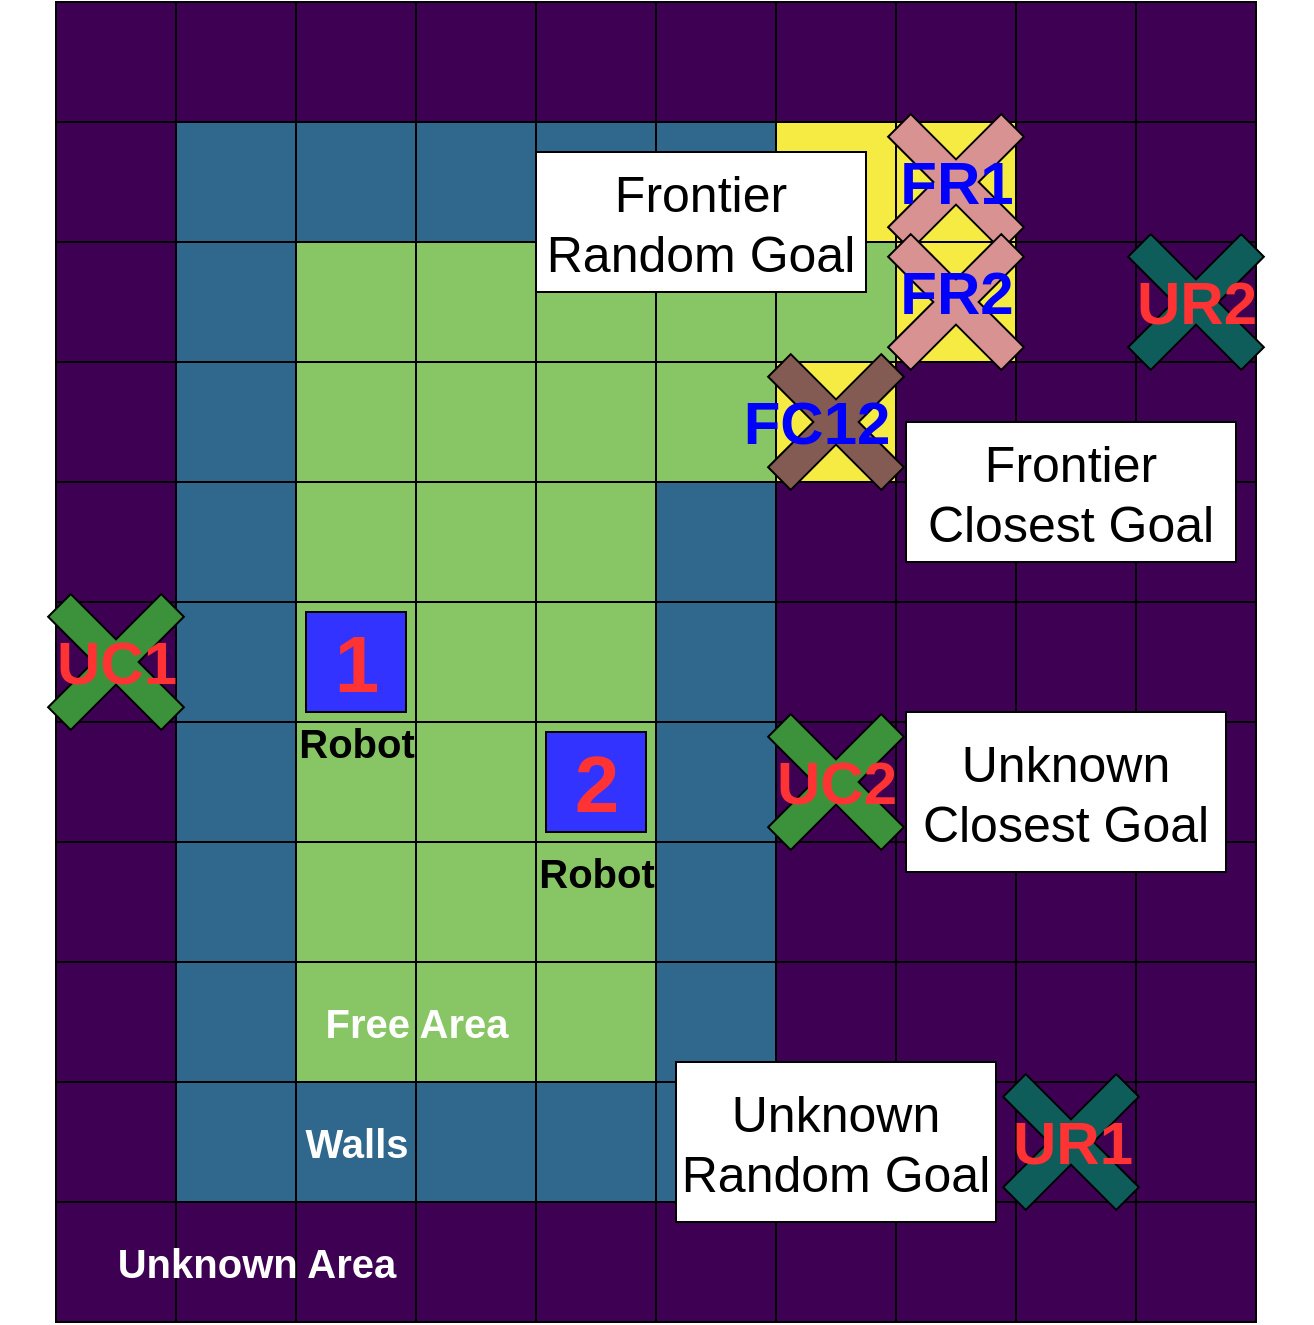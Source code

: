 <mxfile version="21.7.5" type="device">
  <diagram name="Page-1" id="ZnqryAOom83XGh2XnMSG">
    <mxGraphModel dx="2538" dy="657" grid="1" gridSize="10" guides="1" tooltips="1" connect="1" arrows="1" fold="1" page="1" pageScale="1" pageWidth="850" pageHeight="1100" math="0" shadow="0">
      <root>
        <mxCell id="0" />
        <mxCell id="1" parent="0" />
        <mxCell id="wWfzT11pPeAktE7Lmznd-313" value="" style="shape=table;startSize=0;container=1;collapsible=0;childLayout=tableLayout;fillColor=#3D0052;strokeColor=#000000;" vertex="1" parent="1">
          <mxGeometry y="440" width="600" height="600" as="geometry" />
        </mxCell>
        <mxCell id="wWfzT11pPeAktE7Lmznd-314" value="" style="shape=tableRow;horizontal=0;startSize=0;swimlaneHead=0;swimlaneBody=0;strokeColor=inherit;top=0;left=0;bottom=0;right=0;collapsible=0;dropTarget=0;fillColor=none;points=[[0,0.5],[1,0.5]];portConstraint=eastwest;" vertex="1" parent="wWfzT11pPeAktE7Lmznd-313">
          <mxGeometry width="600" height="60" as="geometry" />
        </mxCell>
        <mxCell id="wWfzT11pPeAktE7Lmznd-315" value="" style="shape=partialRectangle;html=1;whiteSpace=wrap;connectable=0;strokeColor=inherit;overflow=hidden;fillColor=none;top=0;left=0;bottom=0;right=0;pointerEvents=1;" vertex="1" parent="wWfzT11pPeAktE7Lmznd-314">
          <mxGeometry width="60" height="60" as="geometry">
            <mxRectangle width="60" height="60" as="alternateBounds" />
          </mxGeometry>
        </mxCell>
        <mxCell id="wWfzT11pPeAktE7Lmznd-316" value="" style="shape=partialRectangle;html=1;whiteSpace=wrap;connectable=0;strokeColor=inherit;overflow=hidden;fillColor=none;top=0;left=0;bottom=0;right=0;pointerEvents=1;" vertex="1" parent="wWfzT11pPeAktE7Lmznd-314">
          <mxGeometry x="60" width="60" height="60" as="geometry">
            <mxRectangle width="60" height="60" as="alternateBounds" />
          </mxGeometry>
        </mxCell>
        <mxCell id="wWfzT11pPeAktE7Lmznd-317" value="" style="shape=partialRectangle;html=1;whiteSpace=wrap;connectable=0;strokeColor=inherit;overflow=hidden;fillColor=none;top=0;left=0;bottom=0;right=0;pointerEvents=1;" vertex="1" parent="wWfzT11pPeAktE7Lmznd-314">
          <mxGeometry x="120" width="60" height="60" as="geometry">
            <mxRectangle width="60" height="60" as="alternateBounds" />
          </mxGeometry>
        </mxCell>
        <mxCell id="wWfzT11pPeAktE7Lmznd-318" value="" style="shape=partialRectangle;html=1;whiteSpace=wrap;connectable=0;strokeColor=inherit;overflow=hidden;fillColor=none;top=0;left=0;bottom=0;right=0;pointerEvents=1;" vertex="1" parent="wWfzT11pPeAktE7Lmznd-314">
          <mxGeometry x="180" width="60" height="60" as="geometry">
            <mxRectangle width="60" height="60" as="alternateBounds" />
          </mxGeometry>
        </mxCell>
        <mxCell id="wWfzT11pPeAktE7Lmznd-319" value="" style="shape=partialRectangle;html=1;whiteSpace=wrap;connectable=0;strokeColor=inherit;overflow=hidden;fillColor=none;top=0;left=0;bottom=0;right=0;pointerEvents=1;" vertex="1" parent="wWfzT11pPeAktE7Lmznd-314">
          <mxGeometry x="240" width="60" height="60" as="geometry">
            <mxRectangle width="60" height="60" as="alternateBounds" />
          </mxGeometry>
        </mxCell>
        <mxCell id="wWfzT11pPeAktE7Lmznd-320" value="" style="shape=partialRectangle;html=1;whiteSpace=wrap;connectable=0;strokeColor=inherit;overflow=hidden;fillColor=none;top=0;left=0;bottom=0;right=0;pointerEvents=1;" vertex="1" parent="wWfzT11pPeAktE7Lmznd-314">
          <mxGeometry x="300" width="60" height="60" as="geometry">
            <mxRectangle width="60" height="60" as="alternateBounds" />
          </mxGeometry>
        </mxCell>
        <mxCell id="wWfzT11pPeAktE7Lmznd-321" value="" style="shape=partialRectangle;html=1;whiteSpace=wrap;connectable=0;strokeColor=inherit;overflow=hidden;fillColor=none;top=0;left=0;bottom=0;right=0;pointerEvents=1;" vertex="1" parent="wWfzT11pPeAktE7Lmznd-314">
          <mxGeometry x="360" width="60" height="60" as="geometry">
            <mxRectangle width="60" height="60" as="alternateBounds" />
          </mxGeometry>
        </mxCell>
        <mxCell id="wWfzT11pPeAktE7Lmznd-322" value="" style="shape=partialRectangle;html=1;whiteSpace=wrap;connectable=0;strokeColor=inherit;overflow=hidden;fillColor=none;top=0;left=0;bottom=0;right=0;pointerEvents=1;" vertex="1" parent="wWfzT11pPeAktE7Lmznd-314">
          <mxGeometry x="420" width="60" height="60" as="geometry">
            <mxRectangle width="60" height="60" as="alternateBounds" />
          </mxGeometry>
        </mxCell>
        <mxCell id="wWfzT11pPeAktE7Lmznd-323" value="" style="shape=partialRectangle;html=1;whiteSpace=wrap;connectable=0;strokeColor=inherit;overflow=hidden;fillColor=none;top=0;left=0;bottom=0;right=0;pointerEvents=1;" vertex="1" parent="wWfzT11pPeAktE7Lmznd-314">
          <mxGeometry x="480" width="60" height="60" as="geometry">
            <mxRectangle width="60" height="60" as="alternateBounds" />
          </mxGeometry>
        </mxCell>
        <mxCell id="wWfzT11pPeAktE7Lmznd-324" value="" style="shape=partialRectangle;html=1;whiteSpace=wrap;connectable=0;strokeColor=inherit;overflow=hidden;fillColor=none;top=0;left=0;bottom=0;right=0;pointerEvents=1;" vertex="1" parent="wWfzT11pPeAktE7Lmznd-314">
          <mxGeometry x="540" width="60" height="60" as="geometry">
            <mxRectangle width="60" height="60" as="alternateBounds" />
          </mxGeometry>
        </mxCell>
        <mxCell id="wWfzT11pPeAktE7Lmznd-325" value="" style="shape=tableRow;horizontal=0;startSize=0;swimlaneHead=0;swimlaneBody=0;strokeColor=inherit;top=0;left=0;bottom=0;right=0;collapsible=0;dropTarget=0;fillColor=none;points=[[0,0.5],[1,0.5]];portConstraint=eastwest;" vertex="1" parent="wWfzT11pPeAktE7Lmznd-313">
          <mxGeometry y="60" width="600" height="60" as="geometry" />
        </mxCell>
        <mxCell id="wWfzT11pPeAktE7Lmznd-326" value="" style="shape=partialRectangle;html=1;whiteSpace=wrap;connectable=0;strokeColor=inherit;overflow=hidden;fillColor=none;top=0;left=0;bottom=0;right=0;pointerEvents=1;" vertex="1" parent="wWfzT11pPeAktE7Lmznd-325">
          <mxGeometry width="60" height="60" as="geometry">
            <mxRectangle width="60" height="60" as="alternateBounds" />
          </mxGeometry>
        </mxCell>
        <mxCell id="wWfzT11pPeAktE7Lmznd-327" value="" style="shape=partialRectangle;html=1;whiteSpace=wrap;connectable=0;strokeColor=inherit;overflow=hidden;fillColor=none;top=0;left=0;bottom=0;right=0;pointerEvents=1;" vertex="1" parent="wWfzT11pPeAktE7Lmznd-325">
          <mxGeometry x="60" width="60" height="60" as="geometry">
            <mxRectangle width="60" height="60" as="alternateBounds" />
          </mxGeometry>
        </mxCell>
        <mxCell id="wWfzT11pPeAktE7Lmznd-328" value="" style="shape=partialRectangle;html=1;whiteSpace=wrap;connectable=0;strokeColor=default;overflow=hidden;fillColor=#88C564;top=0;left=0;bottom=0;right=0;pointerEvents=1;strokeWidth=3;" vertex="1" parent="wWfzT11pPeAktE7Lmznd-325">
          <mxGeometry x="120" width="60" height="60" as="geometry">
            <mxRectangle width="60" height="60" as="alternateBounds" />
          </mxGeometry>
        </mxCell>
        <mxCell id="wWfzT11pPeAktE7Lmznd-329" value="" style="shape=partialRectangle;html=1;whiteSpace=wrap;connectable=0;strokeColor=default;overflow=hidden;fillColor=#88C564;top=0;left=0;bottom=0;right=0;pointerEvents=1;strokeWidth=3;" vertex="1" parent="wWfzT11pPeAktE7Lmznd-325">
          <mxGeometry x="180" width="60" height="60" as="geometry">
            <mxRectangle width="60" height="60" as="alternateBounds" />
          </mxGeometry>
        </mxCell>
        <mxCell id="wWfzT11pPeAktE7Lmznd-330" value="" style="shape=partialRectangle;html=1;whiteSpace=wrap;connectable=0;strokeColor=default;overflow=hidden;fillColor=#88C564;top=0;left=0;bottom=0;right=0;pointerEvents=1;strokeWidth=3;" vertex="1" parent="wWfzT11pPeAktE7Lmznd-325">
          <mxGeometry x="240" width="60" height="60" as="geometry">
            <mxRectangle width="60" height="60" as="alternateBounds" />
          </mxGeometry>
        </mxCell>
        <mxCell id="wWfzT11pPeAktE7Lmznd-331" value="" style="shape=partialRectangle;html=1;whiteSpace=wrap;connectable=0;strokeColor=inherit;overflow=hidden;fillColor=#88C564;top=0;left=0;bottom=0;right=0;pointerEvents=1;strokeWidth=3;" vertex="1" parent="wWfzT11pPeAktE7Lmznd-325">
          <mxGeometry x="300" width="60" height="60" as="geometry">
            <mxRectangle width="60" height="60" as="alternateBounds" />
          </mxGeometry>
        </mxCell>
        <mxCell id="wWfzT11pPeAktE7Lmznd-332" value="" style="shape=partialRectangle;html=1;whiteSpace=wrap;connectable=0;strokeColor=inherit;overflow=hidden;fillColor=none;top=0;left=0;bottom=0;right=0;pointerEvents=1;" vertex="1" parent="wWfzT11pPeAktE7Lmznd-325">
          <mxGeometry x="360" width="60" height="60" as="geometry">
            <mxRectangle width="60" height="60" as="alternateBounds" />
          </mxGeometry>
        </mxCell>
        <mxCell id="wWfzT11pPeAktE7Lmznd-333" value="" style="shape=partialRectangle;html=1;whiteSpace=wrap;connectable=0;strokeColor=inherit;overflow=hidden;fillColor=none;top=0;left=0;bottom=0;right=0;pointerEvents=1;" vertex="1" parent="wWfzT11pPeAktE7Lmznd-325">
          <mxGeometry x="420" width="60" height="60" as="geometry">
            <mxRectangle width="60" height="60" as="alternateBounds" />
          </mxGeometry>
        </mxCell>
        <mxCell id="wWfzT11pPeAktE7Lmznd-334" value="" style="shape=partialRectangle;html=1;whiteSpace=wrap;connectable=0;strokeColor=inherit;overflow=hidden;fillColor=none;top=0;left=0;bottom=0;right=0;pointerEvents=1;" vertex="1" parent="wWfzT11pPeAktE7Lmznd-325">
          <mxGeometry x="480" width="60" height="60" as="geometry">
            <mxRectangle width="60" height="60" as="alternateBounds" />
          </mxGeometry>
        </mxCell>
        <mxCell id="wWfzT11pPeAktE7Lmznd-335" value="" style="shape=partialRectangle;html=1;whiteSpace=wrap;connectable=0;strokeColor=inherit;overflow=hidden;fillColor=none;top=0;left=0;bottom=0;right=0;pointerEvents=1;" vertex="1" parent="wWfzT11pPeAktE7Lmznd-325">
          <mxGeometry x="540" width="60" height="60" as="geometry">
            <mxRectangle width="60" height="60" as="alternateBounds" />
          </mxGeometry>
        </mxCell>
        <mxCell id="wWfzT11pPeAktE7Lmznd-336" value="" style="shape=tableRow;horizontal=0;startSize=0;swimlaneHead=0;swimlaneBody=0;strokeColor=inherit;top=0;left=0;bottom=0;right=0;collapsible=0;dropTarget=0;fillColor=none;points=[[0,0.5],[1,0.5]];portConstraint=eastwest;" vertex="1" parent="wWfzT11pPeAktE7Lmznd-313">
          <mxGeometry y="120" width="600" height="60" as="geometry" />
        </mxCell>
        <mxCell id="wWfzT11pPeAktE7Lmznd-337" value="" style="shape=partialRectangle;html=1;whiteSpace=wrap;connectable=0;strokeColor=inherit;overflow=hidden;fillColor=none;top=0;left=0;bottom=0;right=0;pointerEvents=1;" vertex="1" parent="wWfzT11pPeAktE7Lmznd-336">
          <mxGeometry width="60" height="60" as="geometry">
            <mxRectangle width="60" height="60" as="alternateBounds" />
          </mxGeometry>
        </mxCell>
        <mxCell id="wWfzT11pPeAktE7Lmznd-338" value="" style="shape=partialRectangle;html=1;whiteSpace=wrap;connectable=0;strokeColor=inherit;overflow=hidden;fillColor=none;top=0;left=0;bottom=0;right=0;pointerEvents=1;" vertex="1" parent="wWfzT11pPeAktE7Lmznd-336">
          <mxGeometry x="60" width="60" height="60" as="geometry">
            <mxRectangle width="60" height="60" as="alternateBounds" />
          </mxGeometry>
        </mxCell>
        <mxCell id="wWfzT11pPeAktE7Lmznd-339" value="" style="shape=partialRectangle;html=1;whiteSpace=wrap;connectable=0;strokeColor=default;overflow=hidden;fillColor=#88C564;top=0;left=0;bottom=0;right=0;pointerEvents=1;strokeWidth=3;" vertex="1" parent="wWfzT11pPeAktE7Lmznd-336">
          <mxGeometry x="120" width="60" height="60" as="geometry">
            <mxRectangle width="60" height="60" as="alternateBounds" />
          </mxGeometry>
        </mxCell>
        <mxCell id="wWfzT11pPeAktE7Lmznd-340" value="" style="shape=partialRectangle;html=1;whiteSpace=wrap;connectable=0;strokeColor=default;overflow=hidden;fillColor=#88C564;top=0;left=0;bottom=0;right=0;pointerEvents=1;strokeWidth=3;" vertex="1" parent="wWfzT11pPeAktE7Lmznd-336">
          <mxGeometry x="180" width="60" height="60" as="geometry">
            <mxRectangle width="60" height="60" as="alternateBounds" />
          </mxGeometry>
        </mxCell>
        <mxCell id="wWfzT11pPeAktE7Lmznd-341" value="" style="shape=partialRectangle;html=1;whiteSpace=wrap;connectable=0;strokeColor=default;overflow=hidden;fillColor=#88C564;top=0;left=0;bottom=0;right=0;pointerEvents=1;strokeWidth=3;" vertex="1" parent="wWfzT11pPeAktE7Lmznd-336">
          <mxGeometry x="240" width="60" height="60" as="geometry">
            <mxRectangle width="60" height="60" as="alternateBounds" />
          </mxGeometry>
        </mxCell>
        <mxCell id="wWfzT11pPeAktE7Lmznd-342" value="" style="shape=partialRectangle;html=1;whiteSpace=wrap;connectable=0;strokeColor=inherit;overflow=hidden;fillColor=#88C564;top=0;left=0;bottom=0;right=0;pointerEvents=1;strokeWidth=3;" vertex="1" parent="wWfzT11pPeAktE7Lmznd-336">
          <mxGeometry x="300" width="60" height="60" as="geometry">
            <mxRectangle width="60" height="60" as="alternateBounds" />
          </mxGeometry>
        </mxCell>
        <mxCell id="wWfzT11pPeAktE7Lmznd-343" value="" style="shape=partialRectangle;html=1;whiteSpace=wrap;connectable=0;strokeColor=inherit;overflow=hidden;fillColor=none;top=0;left=0;bottom=0;right=0;pointerEvents=1;" vertex="1" parent="wWfzT11pPeAktE7Lmznd-336">
          <mxGeometry x="360" width="60" height="60" as="geometry">
            <mxRectangle width="60" height="60" as="alternateBounds" />
          </mxGeometry>
        </mxCell>
        <mxCell id="wWfzT11pPeAktE7Lmznd-344" value="" style="shape=partialRectangle;html=1;whiteSpace=wrap;connectable=0;strokeColor=inherit;overflow=hidden;fillColor=none;top=0;left=0;bottom=0;right=0;pointerEvents=1;" vertex="1" parent="wWfzT11pPeAktE7Lmznd-336">
          <mxGeometry x="420" width="60" height="60" as="geometry">
            <mxRectangle width="60" height="60" as="alternateBounds" />
          </mxGeometry>
        </mxCell>
        <mxCell id="wWfzT11pPeAktE7Lmznd-345" value="" style="shape=partialRectangle;html=1;whiteSpace=wrap;connectable=0;strokeColor=inherit;overflow=hidden;fillColor=none;top=0;left=0;bottom=0;right=0;pointerEvents=1;" vertex="1" parent="wWfzT11pPeAktE7Lmznd-336">
          <mxGeometry x="480" width="60" height="60" as="geometry">
            <mxRectangle width="60" height="60" as="alternateBounds" />
          </mxGeometry>
        </mxCell>
        <mxCell id="wWfzT11pPeAktE7Lmznd-346" value="" style="shape=partialRectangle;html=1;whiteSpace=wrap;connectable=0;strokeColor=inherit;overflow=hidden;fillColor=none;top=0;left=0;bottom=0;right=0;pointerEvents=1;" vertex="1" parent="wWfzT11pPeAktE7Lmznd-336">
          <mxGeometry x="540" width="60" height="60" as="geometry">
            <mxRectangle width="60" height="60" as="alternateBounds" />
          </mxGeometry>
        </mxCell>
        <mxCell id="wWfzT11pPeAktE7Lmznd-347" value="" style="shape=tableRow;horizontal=0;startSize=0;swimlaneHead=0;swimlaneBody=0;strokeColor=inherit;top=0;left=0;bottom=0;right=0;collapsible=0;dropTarget=0;fillColor=none;points=[[0,0.5],[1,0.5]];portConstraint=eastwest;" vertex="1" parent="wWfzT11pPeAktE7Lmznd-313">
          <mxGeometry y="180" width="600" height="60" as="geometry" />
        </mxCell>
        <mxCell id="wWfzT11pPeAktE7Lmznd-348" value="" style="shape=partialRectangle;html=1;whiteSpace=wrap;connectable=0;strokeColor=inherit;overflow=hidden;fillColor=none;top=0;left=0;bottom=0;right=0;pointerEvents=1;" vertex="1" parent="wWfzT11pPeAktE7Lmznd-347">
          <mxGeometry width="60" height="60" as="geometry">
            <mxRectangle width="60" height="60" as="alternateBounds" />
          </mxGeometry>
        </mxCell>
        <mxCell id="wWfzT11pPeAktE7Lmznd-349" value="" style="shape=partialRectangle;html=1;whiteSpace=wrap;connectable=0;strokeColor=inherit;overflow=hidden;fillColor=none;top=0;left=0;bottom=0;right=0;pointerEvents=1;" vertex="1" parent="wWfzT11pPeAktE7Lmznd-347">
          <mxGeometry x="60" width="60" height="60" as="geometry">
            <mxRectangle width="60" height="60" as="alternateBounds" />
          </mxGeometry>
        </mxCell>
        <mxCell id="wWfzT11pPeAktE7Lmznd-350" value="" style="shape=partialRectangle;html=1;whiteSpace=wrap;connectable=0;strokeColor=default;overflow=hidden;fillColor=#88C564;top=0;left=0;bottom=0;right=0;pointerEvents=1;strokeWidth=3;" vertex="1" parent="wWfzT11pPeAktE7Lmznd-347">
          <mxGeometry x="120" width="60" height="60" as="geometry">
            <mxRectangle width="60" height="60" as="alternateBounds" />
          </mxGeometry>
        </mxCell>
        <mxCell id="wWfzT11pPeAktE7Lmznd-351" value="" style="shape=partialRectangle;html=1;whiteSpace=wrap;connectable=0;strokeColor=default;overflow=hidden;fillColor=#88C564;top=0;left=0;bottom=0;right=0;pointerEvents=1;strokeWidth=3;" vertex="1" parent="wWfzT11pPeAktE7Lmznd-347">
          <mxGeometry x="180" width="60" height="60" as="geometry">
            <mxRectangle width="60" height="60" as="alternateBounds" />
          </mxGeometry>
        </mxCell>
        <mxCell id="wWfzT11pPeAktE7Lmznd-352" value="" style="shape=partialRectangle;html=1;whiteSpace=wrap;connectable=0;strokeColor=default;overflow=hidden;fillColor=#88C564;top=0;left=0;bottom=0;right=0;pointerEvents=1;strokeWidth=3;" vertex="1" parent="wWfzT11pPeAktE7Lmznd-347">
          <mxGeometry x="240" width="60" height="60" as="geometry">
            <mxRectangle width="60" height="60" as="alternateBounds" />
          </mxGeometry>
        </mxCell>
        <mxCell id="wWfzT11pPeAktE7Lmznd-353" value="" style="shape=partialRectangle;html=1;whiteSpace=wrap;connectable=0;strokeColor=inherit;overflow=hidden;fillColor=none;top=0;left=0;bottom=0;right=0;pointerEvents=1;" vertex="1" parent="wWfzT11pPeAktE7Lmznd-347">
          <mxGeometry x="300" width="60" height="60" as="geometry">
            <mxRectangle width="60" height="60" as="alternateBounds" />
          </mxGeometry>
        </mxCell>
        <mxCell id="wWfzT11pPeAktE7Lmznd-354" value="" style="shape=partialRectangle;html=1;whiteSpace=wrap;connectable=0;strokeColor=inherit;overflow=hidden;fillColor=none;top=0;left=0;bottom=0;right=0;pointerEvents=1;" vertex="1" parent="wWfzT11pPeAktE7Lmznd-347">
          <mxGeometry x="360" width="60" height="60" as="geometry">
            <mxRectangle width="60" height="60" as="alternateBounds" />
          </mxGeometry>
        </mxCell>
        <mxCell id="wWfzT11pPeAktE7Lmznd-355" value="" style="shape=partialRectangle;html=1;whiteSpace=wrap;connectable=0;strokeColor=inherit;overflow=hidden;fillColor=none;top=0;left=0;bottom=0;right=0;pointerEvents=1;" vertex="1" parent="wWfzT11pPeAktE7Lmznd-347">
          <mxGeometry x="420" width="60" height="60" as="geometry">
            <mxRectangle width="60" height="60" as="alternateBounds" />
          </mxGeometry>
        </mxCell>
        <mxCell id="wWfzT11pPeAktE7Lmznd-356" value="" style="shape=partialRectangle;html=1;whiteSpace=wrap;connectable=0;strokeColor=inherit;overflow=hidden;fillColor=none;top=0;left=0;bottom=0;right=0;pointerEvents=1;" vertex="1" parent="wWfzT11pPeAktE7Lmznd-347">
          <mxGeometry x="480" width="60" height="60" as="geometry">
            <mxRectangle width="60" height="60" as="alternateBounds" />
          </mxGeometry>
        </mxCell>
        <mxCell id="wWfzT11pPeAktE7Lmznd-357" value="" style="shape=partialRectangle;html=1;whiteSpace=wrap;connectable=0;strokeColor=inherit;overflow=hidden;fillColor=none;top=0;left=0;bottom=0;right=0;pointerEvents=1;" vertex="1" parent="wWfzT11pPeAktE7Lmznd-347">
          <mxGeometry x="540" width="60" height="60" as="geometry">
            <mxRectangle width="60" height="60" as="alternateBounds" />
          </mxGeometry>
        </mxCell>
        <mxCell id="wWfzT11pPeAktE7Lmznd-358" value="" style="shape=tableRow;horizontal=0;startSize=0;swimlaneHead=0;swimlaneBody=0;strokeColor=inherit;top=0;left=0;bottom=0;right=0;collapsible=0;dropTarget=0;fillColor=none;points=[[0,0.5],[1,0.5]];portConstraint=eastwest;" vertex="1" parent="wWfzT11pPeAktE7Lmznd-313">
          <mxGeometry y="240" width="600" height="60" as="geometry" />
        </mxCell>
        <mxCell id="wWfzT11pPeAktE7Lmznd-359" value="" style="shape=partialRectangle;html=1;whiteSpace=wrap;connectable=0;strokeColor=inherit;overflow=hidden;fillColor=none;top=0;left=0;bottom=0;right=0;pointerEvents=1;" vertex="1" parent="wWfzT11pPeAktE7Lmznd-358">
          <mxGeometry width="60" height="60" as="geometry">
            <mxRectangle width="60" height="60" as="alternateBounds" />
          </mxGeometry>
        </mxCell>
        <mxCell id="wWfzT11pPeAktE7Lmznd-360" value="" style="shape=partialRectangle;html=1;whiteSpace=wrap;connectable=0;strokeColor=inherit;overflow=hidden;fillColor=none;top=0;left=0;bottom=0;right=0;pointerEvents=1;" vertex="1" parent="wWfzT11pPeAktE7Lmznd-358">
          <mxGeometry x="60" width="60" height="60" as="geometry">
            <mxRectangle width="60" height="60" as="alternateBounds" />
          </mxGeometry>
        </mxCell>
        <mxCell id="wWfzT11pPeAktE7Lmznd-361" value="" style="shape=partialRectangle;html=1;whiteSpace=wrap;connectable=0;strokeColor=default;overflow=hidden;fillColor=#88C564;top=0;left=0;bottom=0;right=0;pointerEvents=1;strokeWidth=3;" vertex="1" parent="wWfzT11pPeAktE7Lmznd-358">
          <mxGeometry x="120" width="60" height="60" as="geometry">
            <mxRectangle width="60" height="60" as="alternateBounds" />
          </mxGeometry>
        </mxCell>
        <mxCell id="wWfzT11pPeAktE7Lmznd-362" value="" style="shape=partialRectangle;html=1;whiteSpace=wrap;connectable=0;strokeColor=default;overflow=hidden;fillColor=#88C564;top=0;left=0;bottom=0;right=0;pointerEvents=1;strokeWidth=3;" vertex="1" parent="wWfzT11pPeAktE7Lmznd-358">
          <mxGeometry x="180" width="60" height="60" as="geometry">
            <mxRectangle width="60" height="60" as="alternateBounds" />
          </mxGeometry>
        </mxCell>
        <mxCell id="wWfzT11pPeAktE7Lmznd-363" value="" style="shape=partialRectangle;html=1;whiteSpace=wrap;connectable=0;strokeColor=default;overflow=hidden;fillColor=#88C564;top=0;left=0;bottom=0;right=0;pointerEvents=1;strokeWidth=3;" vertex="1" parent="wWfzT11pPeAktE7Lmznd-358">
          <mxGeometry x="240" width="60" height="60" as="geometry">
            <mxRectangle width="60" height="60" as="alternateBounds" />
          </mxGeometry>
        </mxCell>
        <mxCell id="wWfzT11pPeAktE7Lmznd-364" value="" style="shape=partialRectangle;html=1;whiteSpace=wrap;connectable=0;strokeColor=inherit;overflow=hidden;fillColor=none;top=0;left=0;bottom=0;right=0;pointerEvents=1;" vertex="1" parent="wWfzT11pPeAktE7Lmznd-358">
          <mxGeometry x="300" width="60" height="60" as="geometry">
            <mxRectangle width="60" height="60" as="alternateBounds" />
          </mxGeometry>
        </mxCell>
        <mxCell id="wWfzT11pPeAktE7Lmznd-365" value="" style="shape=partialRectangle;html=1;whiteSpace=wrap;connectable=0;strokeColor=inherit;overflow=hidden;fillColor=none;top=0;left=0;bottom=0;right=0;pointerEvents=1;" vertex="1" parent="wWfzT11pPeAktE7Lmznd-358">
          <mxGeometry x="360" width="60" height="60" as="geometry">
            <mxRectangle width="60" height="60" as="alternateBounds" />
          </mxGeometry>
        </mxCell>
        <mxCell id="wWfzT11pPeAktE7Lmznd-366" value="" style="shape=partialRectangle;html=1;whiteSpace=wrap;connectable=0;strokeColor=inherit;overflow=hidden;fillColor=none;top=0;left=0;bottom=0;right=0;pointerEvents=1;" vertex="1" parent="wWfzT11pPeAktE7Lmznd-358">
          <mxGeometry x="420" width="60" height="60" as="geometry">
            <mxRectangle width="60" height="60" as="alternateBounds" />
          </mxGeometry>
        </mxCell>
        <mxCell id="wWfzT11pPeAktE7Lmznd-367" value="" style="shape=partialRectangle;html=1;whiteSpace=wrap;connectable=0;strokeColor=inherit;overflow=hidden;fillColor=none;top=0;left=0;bottom=0;right=0;pointerEvents=1;" vertex="1" parent="wWfzT11pPeAktE7Lmznd-358">
          <mxGeometry x="480" width="60" height="60" as="geometry">
            <mxRectangle width="60" height="60" as="alternateBounds" />
          </mxGeometry>
        </mxCell>
        <mxCell id="wWfzT11pPeAktE7Lmznd-368" value="" style="shape=partialRectangle;html=1;whiteSpace=wrap;connectable=0;strokeColor=inherit;overflow=hidden;fillColor=none;top=0;left=0;bottom=0;right=0;pointerEvents=1;" vertex="1" parent="wWfzT11pPeAktE7Lmznd-358">
          <mxGeometry x="540" width="60" height="60" as="geometry">
            <mxRectangle width="60" height="60" as="alternateBounds" />
          </mxGeometry>
        </mxCell>
        <mxCell id="wWfzT11pPeAktE7Lmznd-369" value="" style="shape=tableRow;horizontal=0;startSize=0;swimlaneHead=0;swimlaneBody=0;strokeColor=inherit;top=0;left=0;bottom=0;right=0;collapsible=0;dropTarget=0;fillColor=none;points=[[0,0.5],[1,0.5]];portConstraint=eastwest;" vertex="1" parent="wWfzT11pPeAktE7Lmznd-313">
          <mxGeometry y="300" width="600" height="60" as="geometry" />
        </mxCell>
        <mxCell id="wWfzT11pPeAktE7Lmznd-370" value="" style="shape=partialRectangle;html=1;whiteSpace=wrap;connectable=0;strokeColor=inherit;overflow=hidden;fillColor=none;top=0;left=0;bottom=0;right=0;pointerEvents=1;" vertex="1" parent="wWfzT11pPeAktE7Lmznd-369">
          <mxGeometry width="60" height="60" as="geometry">
            <mxRectangle width="60" height="60" as="alternateBounds" />
          </mxGeometry>
        </mxCell>
        <mxCell id="wWfzT11pPeAktE7Lmznd-371" value="" style="shape=partialRectangle;html=1;whiteSpace=wrap;connectable=0;strokeColor=inherit;overflow=hidden;fillColor=none;top=0;left=0;bottom=0;right=0;pointerEvents=1;" vertex="1" parent="wWfzT11pPeAktE7Lmznd-369">
          <mxGeometry x="60" width="60" height="60" as="geometry">
            <mxRectangle width="60" height="60" as="alternateBounds" />
          </mxGeometry>
        </mxCell>
        <mxCell id="wWfzT11pPeAktE7Lmznd-372" value="" style="shape=partialRectangle;html=1;whiteSpace=wrap;connectable=0;strokeColor=default;overflow=hidden;fillColor=#88C564;top=0;left=0;bottom=0;right=0;pointerEvents=1;strokeWidth=3;" vertex="1" parent="wWfzT11pPeAktE7Lmznd-369">
          <mxGeometry x="120" width="60" height="60" as="geometry">
            <mxRectangle width="60" height="60" as="alternateBounds" />
          </mxGeometry>
        </mxCell>
        <mxCell id="wWfzT11pPeAktE7Lmznd-373" value="" style="shape=partialRectangle;html=1;whiteSpace=wrap;connectable=0;strokeColor=default;overflow=hidden;fillColor=#88C564;top=0;left=0;bottom=0;right=0;pointerEvents=1;strokeWidth=3;" vertex="1" parent="wWfzT11pPeAktE7Lmznd-369">
          <mxGeometry x="180" width="60" height="60" as="geometry">
            <mxRectangle width="60" height="60" as="alternateBounds" />
          </mxGeometry>
        </mxCell>
        <mxCell id="wWfzT11pPeAktE7Lmznd-374" value="" style="shape=partialRectangle;html=1;whiteSpace=wrap;connectable=0;strokeColor=default;overflow=hidden;fillColor=#88C564;top=0;left=0;bottom=0;right=0;pointerEvents=1;strokeWidth=3;" vertex="1" parent="wWfzT11pPeAktE7Lmznd-369">
          <mxGeometry x="240" width="60" height="60" as="geometry">
            <mxRectangle width="60" height="60" as="alternateBounds" />
          </mxGeometry>
        </mxCell>
        <mxCell id="wWfzT11pPeAktE7Lmznd-375" value="" style="shape=partialRectangle;html=1;whiteSpace=wrap;connectable=0;strokeColor=inherit;overflow=hidden;fillColor=none;top=0;left=0;bottom=0;right=0;pointerEvents=1;" vertex="1" parent="wWfzT11pPeAktE7Lmznd-369">
          <mxGeometry x="300" width="60" height="60" as="geometry">
            <mxRectangle width="60" height="60" as="alternateBounds" />
          </mxGeometry>
        </mxCell>
        <mxCell id="wWfzT11pPeAktE7Lmznd-376" value="" style="shape=partialRectangle;html=1;whiteSpace=wrap;connectable=0;strokeColor=inherit;overflow=hidden;fillColor=none;top=0;left=0;bottom=0;right=0;pointerEvents=1;" vertex="1" parent="wWfzT11pPeAktE7Lmznd-369">
          <mxGeometry x="360" width="60" height="60" as="geometry">
            <mxRectangle width="60" height="60" as="alternateBounds" />
          </mxGeometry>
        </mxCell>
        <mxCell id="wWfzT11pPeAktE7Lmznd-377" value="" style="shape=partialRectangle;html=1;whiteSpace=wrap;connectable=0;strokeColor=inherit;overflow=hidden;fillColor=none;top=0;left=0;bottom=0;right=0;pointerEvents=1;" vertex="1" parent="wWfzT11pPeAktE7Lmznd-369">
          <mxGeometry x="420" width="60" height="60" as="geometry">
            <mxRectangle width="60" height="60" as="alternateBounds" />
          </mxGeometry>
        </mxCell>
        <mxCell id="wWfzT11pPeAktE7Lmznd-378" value="" style="shape=partialRectangle;html=1;whiteSpace=wrap;connectable=0;strokeColor=inherit;overflow=hidden;fillColor=none;top=0;left=0;bottom=0;right=0;pointerEvents=1;" vertex="1" parent="wWfzT11pPeAktE7Lmznd-369">
          <mxGeometry x="480" width="60" height="60" as="geometry">
            <mxRectangle width="60" height="60" as="alternateBounds" />
          </mxGeometry>
        </mxCell>
        <mxCell id="wWfzT11pPeAktE7Lmznd-379" value="" style="shape=partialRectangle;html=1;whiteSpace=wrap;connectable=0;strokeColor=inherit;overflow=hidden;fillColor=none;top=0;left=0;bottom=0;right=0;pointerEvents=1;" vertex="1" parent="wWfzT11pPeAktE7Lmznd-369">
          <mxGeometry x="540" width="60" height="60" as="geometry">
            <mxRectangle width="60" height="60" as="alternateBounds" />
          </mxGeometry>
        </mxCell>
        <mxCell id="wWfzT11pPeAktE7Lmznd-380" value="" style="shape=tableRow;horizontal=0;startSize=0;swimlaneHead=0;swimlaneBody=0;strokeColor=inherit;top=0;left=0;bottom=0;right=0;collapsible=0;dropTarget=0;fillColor=none;points=[[0,0.5],[1,0.5]];portConstraint=eastwest;" vertex="1" parent="wWfzT11pPeAktE7Lmznd-313">
          <mxGeometry y="360" width="600" height="60" as="geometry" />
        </mxCell>
        <mxCell id="wWfzT11pPeAktE7Lmznd-381" value="" style="shape=partialRectangle;html=1;whiteSpace=wrap;connectable=0;strokeColor=inherit;overflow=hidden;fillColor=none;top=0;left=0;bottom=0;right=0;pointerEvents=1;" vertex="1" parent="wWfzT11pPeAktE7Lmznd-380">
          <mxGeometry width="60" height="60" as="geometry">
            <mxRectangle width="60" height="60" as="alternateBounds" />
          </mxGeometry>
        </mxCell>
        <mxCell id="wWfzT11pPeAktE7Lmznd-382" value="" style="shape=partialRectangle;html=1;whiteSpace=wrap;connectable=0;strokeColor=inherit;overflow=hidden;fillColor=none;top=0;left=0;bottom=0;right=0;pointerEvents=1;" vertex="1" parent="wWfzT11pPeAktE7Lmznd-380">
          <mxGeometry x="60" width="60" height="60" as="geometry">
            <mxRectangle width="60" height="60" as="alternateBounds" />
          </mxGeometry>
        </mxCell>
        <mxCell id="wWfzT11pPeAktE7Lmznd-383" value="" style="shape=partialRectangle;html=1;whiteSpace=wrap;connectable=0;strokeColor=default;overflow=hidden;fillColor=#88C564;top=0;left=0;bottom=0;right=0;pointerEvents=1;strokeWidth=3;" vertex="1" parent="wWfzT11pPeAktE7Lmznd-380">
          <mxGeometry x="120" width="60" height="60" as="geometry">
            <mxRectangle width="60" height="60" as="alternateBounds" />
          </mxGeometry>
        </mxCell>
        <mxCell id="wWfzT11pPeAktE7Lmznd-384" value="" style="shape=partialRectangle;html=1;whiteSpace=wrap;connectable=0;strokeColor=default;overflow=hidden;fillColor=#88C564;top=0;left=0;bottom=0;right=0;pointerEvents=1;strokeWidth=3;" vertex="1" parent="wWfzT11pPeAktE7Lmznd-380">
          <mxGeometry x="180" width="60" height="60" as="geometry">
            <mxRectangle width="60" height="60" as="alternateBounds" />
          </mxGeometry>
        </mxCell>
        <mxCell id="wWfzT11pPeAktE7Lmznd-385" value="" style="shape=partialRectangle;html=1;whiteSpace=wrap;connectable=0;strokeColor=default;overflow=hidden;fillColor=#88C564;top=0;left=0;bottom=0;right=0;pointerEvents=1;strokeWidth=3;" vertex="1" parent="wWfzT11pPeAktE7Lmznd-380">
          <mxGeometry x="240" width="60" height="60" as="geometry">
            <mxRectangle width="60" height="60" as="alternateBounds" />
          </mxGeometry>
        </mxCell>
        <mxCell id="wWfzT11pPeAktE7Lmznd-386" value="" style="shape=partialRectangle;html=1;whiteSpace=wrap;connectable=0;strokeColor=inherit;overflow=hidden;fillColor=none;top=0;left=0;bottom=0;right=0;pointerEvents=1;" vertex="1" parent="wWfzT11pPeAktE7Lmznd-380">
          <mxGeometry x="300" width="60" height="60" as="geometry">
            <mxRectangle width="60" height="60" as="alternateBounds" />
          </mxGeometry>
        </mxCell>
        <mxCell id="wWfzT11pPeAktE7Lmznd-387" value="" style="shape=partialRectangle;html=1;whiteSpace=wrap;connectable=0;strokeColor=inherit;overflow=hidden;fillColor=none;top=0;left=0;bottom=0;right=0;pointerEvents=1;" vertex="1" parent="wWfzT11pPeAktE7Lmznd-380">
          <mxGeometry x="360" width="60" height="60" as="geometry">
            <mxRectangle width="60" height="60" as="alternateBounds" />
          </mxGeometry>
        </mxCell>
        <mxCell id="wWfzT11pPeAktE7Lmznd-388" value="" style="shape=partialRectangle;html=1;whiteSpace=wrap;connectable=0;strokeColor=inherit;overflow=hidden;fillColor=none;top=0;left=0;bottom=0;right=0;pointerEvents=1;" vertex="1" parent="wWfzT11pPeAktE7Lmznd-380">
          <mxGeometry x="420" width="60" height="60" as="geometry">
            <mxRectangle width="60" height="60" as="alternateBounds" />
          </mxGeometry>
        </mxCell>
        <mxCell id="wWfzT11pPeAktE7Lmznd-389" value="" style="shape=partialRectangle;html=1;whiteSpace=wrap;connectable=0;strokeColor=inherit;overflow=hidden;fillColor=none;top=0;left=0;bottom=0;right=0;pointerEvents=1;" vertex="1" parent="wWfzT11pPeAktE7Lmznd-380">
          <mxGeometry x="480" width="60" height="60" as="geometry">
            <mxRectangle width="60" height="60" as="alternateBounds" />
          </mxGeometry>
        </mxCell>
        <mxCell id="wWfzT11pPeAktE7Lmznd-390" value="" style="shape=partialRectangle;html=1;whiteSpace=wrap;connectable=0;strokeColor=inherit;overflow=hidden;fillColor=none;top=0;left=0;bottom=0;right=0;pointerEvents=1;" vertex="1" parent="wWfzT11pPeAktE7Lmznd-380">
          <mxGeometry x="540" width="60" height="60" as="geometry">
            <mxRectangle width="60" height="60" as="alternateBounds" />
          </mxGeometry>
        </mxCell>
        <mxCell id="wWfzT11pPeAktE7Lmznd-391" value="" style="shape=tableRow;horizontal=0;startSize=0;swimlaneHead=0;swimlaneBody=0;strokeColor=inherit;top=0;left=0;bottom=0;right=0;collapsible=0;dropTarget=0;fillColor=none;points=[[0,0.5],[1,0.5]];portConstraint=eastwest;" vertex="1" parent="wWfzT11pPeAktE7Lmznd-313">
          <mxGeometry y="420" width="600" height="60" as="geometry" />
        </mxCell>
        <mxCell id="wWfzT11pPeAktE7Lmznd-392" value="" style="shape=partialRectangle;html=1;whiteSpace=wrap;connectable=0;strokeColor=inherit;overflow=hidden;fillColor=none;top=0;left=0;bottom=0;right=0;pointerEvents=1;" vertex="1" parent="wWfzT11pPeAktE7Lmznd-391">
          <mxGeometry width="60" height="60" as="geometry">
            <mxRectangle width="60" height="60" as="alternateBounds" />
          </mxGeometry>
        </mxCell>
        <mxCell id="wWfzT11pPeAktE7Lmznd-393" value="" style="shape=partialRectangle;html=1;whiteSpace=wrap;connectable=0;strokeColor=inherit;overflow=hidden;fillColor=none;top=0;left=0;bottom=0;right=0;pointerEvents=1;" vertex="1" parent="wWfzT11pPeAktE7Lmznd-391">
          <mxGeometry x="60" width="60" height="60" as="geometry">
            <mxRectangle width="60" height="60" as="alternateBounds" />
          </mxGeometry>
        </mxCell>
        <mxCell id="wWfzT11pPeAktE7Lmznd-394" value="" style="shape=partialRectangle;html=1;whiteSpace=wrap;connectable=0;strokeColor=default;overflow=hidden;fillColor=#88C564;top=0;left=0;bottom=0;right=0;pointerEvents=1;strokeWidth=3;" vertex="1" parent="wWfzT11pPeAktE7Lmznd-391">
          <mxGeometry x="120" width="60" height="60" as="geometry">
            <mxRectangle width="60" height="60" as="alternateBounds" />
          </mxGeometry>
        </mxCell>
        <mxCell id="wWfzT11pPeAktE7Lmznd-395" value="" style="shape=partialRectangle;html=1;whiteSpace=wrap;connectable=0;strokeColor=default;overflow=hidden;fillColor=#88C564;top=0;left=0;bottom=0;right=0;pointerEvents=1;strokeWidth=3;" vertex="1" parent="wWfzT11pPeAktE7Lmznd-391">
          <mxGeometry x="180" width="60" height="60" as="geometry">
            <mxRectangle width="60" height="60" as="alternateBounds" />
          </mxGeometry>
        </mxCell>
        <mxCell id="wWfzT11pPeAktE7Lmznd-396" value="" style="shape=partialRectangle;html=1;whiteSpace=wrap;connectable=0;strokeColor=default;overflow=hidden;fillColor=#88C564;top=0;left=0;bottom=0;right=0;pointerEvents=1;strokeWidth=3;" vertex="1" parent="wWfzT11pPeAktE7Lmznd-391">
          <mxGeometry x="240" width="60" height="60" as="geometry">
            <mxRectangle width="60" height="60" as="alternateBounds" />
          </mxGeometry>
        </mxCell>
        <mxCell id="wWfzT11pPeAktE7Lmznd-397" value="" style="shape=partialRectangle;html=1;whiteSpace=wrap;connectable=0;strokeColor=inherit;overflow=hidden;fillColor=none;top=0;left=0;bottom=0;right=0;pointerEvents=1;" vertex="1" parent="wWfzT11pPeAktE7Lmznd-391">
          <mxGeometry x="300" width="60" height="60" as="geometry">
            <mxRectangle width="60" height="60" as="alternateBounds" />
          </mxGeometry>
        </mxCell>
        <mxCell id="wWfzT11pPeAktE7Lmznd-398" value="" style="shape=partialRectangle;html=1;whiteSpace=wrap;connectable=0;strokeColor=inherit;overflow=hidden;fillColor=none;top=0;left=0;bottom=0;right=0;pointerEvents=1;" vertex="1" parent="wWfzT11pPeAktE7Lmznd-391">
          <mxGeometry x="360" width="60" height="60" as="geometry">
            <mxRectangle width="60" height="60" as="alternateBounds" />
          </mxGeometry>
        </mxCell>
        <mxCell id="wWfzT11pPeAktE7Lmznd-399" value="" style="shape=partialRectangle;html=1;whiteSpace=wrap;connectable=0;strokeColor=inherit;overflow=hidden;fillColor=none;top=0;left=0;bottom=0;right=0;pointerEvents=1;" vertex="1" parent="wWfzT11pPeAktE7Lmznd-391">
          <mxGeometry x="420" width="60" height="60" as="geometry">
            <mxRectangle width="60" height="60" as="alternateBounds" />
          </mxGeometry>
        </mxCell>
        <mxCell id="wWfzT11pPeAktE7Lmznd-400" value="" style="shape=partialRectangle;html=1;whiteSpace=wrap;connectable=0;strokeColor=inherit;overflow=hidden;fillColor=none;top=0;left=0;bottom=0;right=0;pointerEvents=1;" vertex="1" parent="wWfzT11pPeAktE7Lmznd-391">
          <mxGeometry x="480" width="60" height="60" as="geometry">
            <mxRectangle width="60" height="60" as="alternateBounds" />
          </mxGeometry>
        </mxCell>
        <mxCell id="wWfzT11pPeAktE7Lmznd-401" value="" style="shape=partialRectangle;html=1;whiteSpace=wrap;connectable=0;strokeColor=inherit;overflow=hidden;fillColor=none;top=0;left=0;bottom=0;right=0;pointerEvents=1;" vertex="1" parent="wWfzT11pPeAktE7Lmznd-391">
          <mxGeometry x="540" width="60" height="60" as="geometry">
            <mxRectangle width="60" height="60" as="alternateBounds" />
          </mxGeometry>
        </mxCell>
        <mxCell id="wWfzT11pPeAktE7Lmznd-402" value="" style="shape=tableRow;horizontal=0;startSize=0;swimlaneHead=0;swimlaneBody=0;strokeColor=inherit;top=0;left=0;bottom=0;right=0;collapsible=0;dropTarget=0;fillColor=none;points=[[0,0.5],[1,0.5]];portConstraint=eastwest;" vertex="1" parent="wWfzT11pPeAktE7Lmznd-313">
          <mxGeometry y="480" width="600" height="60" as="geometry" />
        </mxCell>
        <mxCell id="wWfzT11pPeAktE7Lmznd-403" value="" style="shape=partialRectangle;html=1;whiteSpace=wrap;connectable=0;strokeColor=inherit;overflow=hidden;fillColor=none;top=0;left=0;bottom=0;right=0;pointerEvents=1;" vertex="1" parent="wWfzT11pPeAktE7Lmznd-402">
          <mxGeometry width="60" height="60" as="geometry">
            <mxRectangle width="60" height="60" as="alternateBounds" />
          </mxGeometry>
        </mxCell>
        <mxCell id="wWfzT11pPeAktE7Lmznd-404" value="" style="shape=partialRectangle;html=1;whiteSpace=wrap;connectable=0;strokeColor=inherit;overflow=hidden;fillColor=none;top=0;left=0;bottom=0;right=0;pointerEvents=1;" vertex="1" parent="wWfzT11pPeAktE7Lmznd-402">
          <mxGeometry x="60" width="60" height="60" as="geometry">
            <mxRectangle width="60" height="60" as="alternateBounds" />
          </mxGeometry>
        </mxCell>
        <mxCell id="wWfzT11pPeAktE7Lmznd-405" value="" style="shape=partialRectangle;html=1;whiteSpace=wrap;connectable=0;strokeColor=inherit;overflow=hidden;fillColor=none;top=0;left=0;bottom=0;right=0;pointerEvents=1;" vertex="1" parent="wWfzT11pPeAktE7Lmznd-402">
          <mxGeometry x="120" width="60" height="60" as="geometry">
            <mxRectangle width="60" height="60" as="alternateBounds" />
          </mxGeometry>
        </mxCell>
        <mxCell id="wWfzT11pPeAktE7Lmznd-406" value="" style="shape=partialRectangle;html=1;whiteSpace=wrap;connectable=0;strokeColor=inherit;overflow=hidden;fillColor=none;top=0;left=0;bottom=0;right=0;pointerEvents=1;" vertex="1" parent="wWfzT11pPeAktE7Lmznd-402">
          <mxGeometry x="180" width="60" height="60" as="geometry">
            <mxRectangle width="60" height="60" as="alternateBounds" />
          </mxGeometry>
        </mxCell>
        <mxCell id="wWfzT11pPeAktE7Lmznd-407" value="" style="shape=partialRectangle;html=1;whiteSpace=wrap;connectable=0;strokeColor=inherit;overflow=hidden;fillColor=none;top=0;left=0;bottom=0;right=0;pointerEvents=1;" vertex="1" parent="wWfzT11pPeAktE7Lmznd-402">
          <mxGeometry x="240" width="60" height="60" as="geometry">
            <mxRectangle width="60" height="60" as="alternateBounds" />
          </mxGeometry>
        </mxCell>
        <mxCell id="wWfzT11pPeAktE7Lmznd-408" value="" style="shape=partialRectangle;html=1;whiteSpace=wrap;connectable=0;strokeColor=inherit;overflow=hidden;fillColor=none;top=0;left=0;bottom=0;right=0;pointerEvents=1;" vertex="1" parent="wWfzT11pPeAktE7Lmznd-402">
          <mxGeometry x="300" width="60" height="60" as="geometry">
            <mxRectangle width="60" height="60" as="alternateBounds" />
          </mxGeometry>
        </mxCell>
        <mxCell id="wWfzT11pPeAktE7Lmznd-409" value="" style="shape=partialRectangle;html=1;whiteSpace=wrap;connectable=0;strokeColor=inherit;overflow=hidden;fillColor=none;top=0;left=0;bottom=0;right=0;pointerEvents=1;" vertex="1" parent="wWfzT11pPeAktE7Lmznd-402">
          <mxGeometry x="360" width="60" height="60" as="geometry">
            <mxRectangle width="60" height="60" as="alternateBounds" />
          </mxGeometry>
        </mxCell>
        <mxCell id="wWfzT11pPeAktE7Lmznd-410" value="" style="shape=partialRectangle;html=1;whiteSpace=wrap;connectable=0;strokeColor=inherit;overflow=hidden;fillColor=none;top=0;left=0;bottom=0;right=0;pointerEvents=1;" vertex="1" parent="wWfzT11pPeAktE7Lmznd-402">
          <mxGeometry x="420" width="60" height="60" as="geometry">
            <mxRectangle width="60" height="60" as="alternateBounds" />
          </mxGeometry>
        </mxCell>
        <mxCell id="wWfzT11pPeAktE7Lmznd-411" value="" style="shape=partialRectangle;html=1;whiteSpace=wrap;connectable=0;strokeColor=inherit;overflow=hidden;fillColor=none;top=0;left=0;bottom=0;right=0;pointerEvents=1;" vertex="1" parent="wWfzT11pPeAktE7Lmznd-402">
          <mxGeometry x="480" width="60" height="60" as="geometry">
            <mxRectangle width="60" height="60" as="alternateBounds" />
          </mxGeometry>
        </mxCell>
        <mxCell id="wWfzT11pPeAktE7Lmznd-412" value="" style="shape=partialRectangle;html=1;whiteSpace=wrap;connectable=0;strokeColor=inherit;overflow=hidden;fillColor=none;top=0;left=0;bottom=0;right=0;pointerEvents=1;" vertex="1" parent="wWfzT11pPeAktE7Lmznd-402">
          <mxGeometry x="540" width="60" height="60" as="geometry">
            <mxRectangle width="60" height="60" as="alternateBounds" />
          </mxGeometry>
        </mxCell>
        <mxCell id="wWfzT11pPeAktE7Lmznd-413" value="" style="shape=tableRow;horizontal=0;startSize=0;swimlaneHead=0;swimlaneBody=0;strokeColor=inherit;top=0;left=0;bottom=0;right=0;collapsible=0;dropTarget=0;fillColor=none;points=[[0,0.5],[1,0.5]];portConstraint=eastwest;" vertex="1" parent="wWfzT11pPeAktE7Lmznd-313">
          <mxGeometry y="540" width="600" height="60" as="geometry" />
        </mxCell>
        <mxCell id="wWfzT11pPeAktE7Lmznd-414" value="" style="shape=partialRectangle;html=1;whiteSpace=wrap;connectable=0;strokeColor=inherit;overflow=hidden;fillColor=none;top=0;left=0;bottom=0;right=0;pointerEvents=1;" vertex="1" parent="wWfzT11pPeAktE7Lmznd-413">
          <mxGeometry width="60" height="60" as="geometry">
            <mxRectangle width="60" height="60" as="alternateBounds" />
          </mxGeometry>
        </mxCell>
        <mxCell id="wWfzT11pPeAktE7Lmznd-415" value="" style="shape=partialRectangle;html=1;whiteSpace=wrap;connectable=0;strokeColor=inherit;overflow=hidden;fillColor=none;top=0;left=0;bottom=0;right=0;pointerEvents=1;" vertex="1" parent="wWfzT11pPeAktE7Lmznd-413">
          <mxGeometry x="60" width="60" height="60" as="geometry">
            <mxRectangle width="60" height="60" as="alternateBounds" />
          </mxGeometry>
        </mxCell>
        <mxCell id="wWfzT11pPeAktE7Lmznd-416" value="" style="shape=partialRectangle;html=1;whiteSpace=wrap;connectable=0;strokeColor=inherit;overflow=hidden;fillColor=none;top=0;left=0;bottom=0;right=0;pointerEvents=1;" vertex="1" parent="wWfzT11pPeAktE7Lmznd-413">
          <mxGeometry x="120" width="60" height="60" as="geometry">
            <mxRectangle width="60" height="60" as="alternateBounds" />
          </mxGeometry>
        </mxCell>
        <mxCell id="wWfzT11pPeAktE7Lmznd-417" value="" style="shape=partialRectangle;html=1;whiteSpace=wrap;connectable=0;strokeColor=inherit;overflow=hidden;fillColor=none;top=0;left=0;bottom=0;right=0;pointerEvents=1;" vertex="1" parent="wWfzT11pPeAktE7Lmznd-413">
          <mxGeometry x="180" width="60" height="60" as="geometry">
            <mxRectangle width="60" height="60" as="alternateBounds" />
          </mxGeometry>
        </mxCell>
        <mxCell id="wWfzT11pPeAktE7Lmznd-418" value="" style="shape=partialRectangle;html=1;whiteSpace=wrap;connectable=0;strokeColor=inherit;overflow=hidden;fillColor=none;top=0;left=0;bottom=0;right=0;pointerEvents=1;" vertex="1" parent="wWfzT11pPeAktE7Lmznd-413">
          <mxGeometry x="240" width="60" height="60" as="geometry">
            <mxRectangle width="60" height="60" as="alternateBounds" />
          </mxGeometry>
        </mxCell>
        <mxCell id="wWfzT11pPeAktE7Lmznd-419" value="" style="shape=partialRectangle;html=1;whiteSpace=wrap;connectable=0;strokeColor=inherit;overflow=hidden;fillColor=none;top=0;left=0;bottom=0;right=0;pointerEvents=1;" vertex="1" parent="wWfzT11pPeAktE7Lmznd-413">
          <mxGeometry x="300" width="60" height="60" as="geometry">
            <mxRectangle width="60" height="60" as="alternateBounds" />
          </mxGeometry>
        </mxCell>
        <mxCell id="wWfzT11pPeAktE7Lmznd-420" value="" style="shape=partialRectangle;html=1;whiteSpace=wrap;connectable=0;strokeColor=inherit;overflow=hidden;fillColor=none;top=0;left=0;bottom=0;right=0;pointerEvents=1;" vertex="1" parent="wWfzT11pPeAktE7Lmznd-413">
          <mxGeometry x="360" width="60" height="60" as="geometry">
            <mxRectangle width="60" height="60" as="alternateBounds" />
          </mxGeometry>
        </mxCell>
        <mxCell id="wWfzT11pPeAktE7Lmznd-421" value="" style="shape=partialRectangle;html=1;whiteSpace=wrap;connectable=0;strokeColor=inherit;overflow=hidden;fillColor=none;top=0;left=0;bottom=0;right=0;pointerEvents=1;" vertex="1" parent="wWfzT11pPeAktE7Lmznd-413">
          <mxGeometry x="420" width="60" height="60" as="geometry">
            <mxRectangle width="60" height="60" as="alternateBounds" />
          </mxGeometry>
        </mxCell>
        <mxCell id="wWfzT11pPeAktE7Lmznd-422" value="" style="shape=partialRectangle;html=1;whiteSpace=wrap;connectable=0;strokeColor=inherit;overflow=hidden;fillColor=none;top=0;left=0;bottom=0;right=0;pointerEvents=1;" vertex="1" parent="wWfzT11pPeAktE7Lmznd-413">
          <mxGeometry x="480" width="60" height="60" as="geometry">
            <mxRectangle width="60" height="60" as="alternateBounds" />
          </mxGeometry>
        </mxCell>
        <mxCell id="wWfzT11pPeAktE7Lmznd-423" value="" style="shape=partialRectangle;html=1;whiteSpace=wrap;connectable=0;strokeColor=inherit;overflow=hidden;fillColor=none;top=0;left=0;bottom=0;right=0;pointerEvents=1;" vertex="1" parent="wWfzT11pPeAktE7Lmznd-413">
          <mxGeometry x="540" width="60" height="60" as="geometry">
            <mxRectangle width="60" height="60" as="alternateBounds" />
          </mxGeometry>
        </mxCell>
        <mxCell id="wWfzT11pPeAktE7Lmznd-1" value="" style="shape=table;startSize=0;container=1;collapsible=0;childLayout=tableLayout;fillColor=#3D0052;strokeColor=#000000;" vertex="1" parent="1">
          <mxGeometry y="500" width="600" height="600" as="geometry" />
        </mxCell>
        <mxCell id="wWfzT11pPeAktE7Lmznd-2" value="" style="shape=tableRow;horizontal=0;startSize=0;swimlaneHead=0;swimlaneBody=0;strokeColor=inherit;top=0;left=0;bottom=0;right=0;collapsible=0;dropTarget=0;fillColor=none;points=[[0,0.5],[1,0.5]];portConstraint=eastwest;" vertex="1" parent="wWfzT11pPeAktE7Lmznd-1">
          <mxGeometry width="600" height="60" as="geometry" />
        </mxCell>
        <mxCell id="wWfzT11pPeAktE7Lmznd-3" value="" style="shape=partialRectangle;html=1;whiteSpace=wrap;connectable=0;strokeColor=inherit;overflow=hidden;fillColor=none;top=0;left=0;bottom=0;right=0;pointerEvents=1;" vertex="1" parent="wWfzT11pPeAktE7Lmznd-2">
          <mxGeometry width="60" height="60" as="geometry">
            <mxRectangle width="60" height="60" as="alternateBounds" />
          </mxGeometry>
        </mxCell>
        <mxCell id="wWfzT11pPeAktE7Lmznd-4" value="" style="shape=partialRectangle;html=1;whiteSpace=wrap;connectable=0;strokeColor=inherit;overflow=hidden;fillColor=none;top=0;left=0;bottom=0;right=0;pointerEvents=1;" vertex="1" parent="wWfzT11pPeAktE7Lmznd-2">
          <mxGeometry x="60" width="60" height="60" as="geometry">
            <mxRectangle width="60" height="60" as="alternateBounds" />
          </mxGeometry>
        </mxCell>
        <mxCell id="wWfzT11pPeAktE7Lmznd-5" value="" style="shape=partialRectangle;html=1;whiteSpace=wrap;connectable=0;strokeColor=inherit;overflow=hidden;fillColor=none;top=0;left=0;bottom=0;right=0;pointerEvents=1;" vertex="1" parent="wWfzT11pPeAktE7Lmznd-2">
          <mxGeometry x="120" width="60" height="60" as="geometry">
            <mxRectangle width="60" height="60" as="alternateBounds" />
          </mxGeometry>
        </mxCell>
        <mxCell id="wWfzT11pPeAktE7Lmznd-6" value="" style="shape=partialRectangle;html=1;whiteSpace=wrap;connectable=0;strokeColor=inherit;overflow=hidden;fillColor=none;top=0;left=0;bottom=0;right=0;pointerEvents=1;" vertex="1" parent="wWfzT11pPeAktE7Lmznd-2">
          <mxGeometry x="180" width="60" height="60" as="geometry">
            <mxRectangle width="60" height="60" as="alternateBounds" />
          </mxGeometry>
        </mxCell>
        <mxCell id="wWfzT11pPeAktE7Lmznd-7" value="" style="shape=partialRectangle;html=1;whiteSpace=wrap;connectable=0;strokeColor=inherit;overflow=hidden;fillColor=none;top=0;left=0;bottom=0;right=0;pointerEvents=1;" vertex="1" parent="wWfzT11pPeAktE7Lmznd-2">
          <mxGeometry x="240" width="60" height="60" as="geometry">
            <mxRectangle width="60" height="60" as="alternateBounds" />
          </mxGeometry>
        </mxCell>
        <mxCell id="wWfzT11pPeAktE7Lmznd-8" value="" style="shape=partialRectangle;html=1;whiteSpace=wrap;connectable=0;strokeColor=inherit;overflow=hidden;fillColor=none;top=0;left=0;bottom=0;right=0;pointerEvents=1;" vertex="1" parent="wWfzT11pPeAktE7Lmznd-2">
          <mxGeometry x="300" width="60" height="60" as="geometry">
            <mxRectangle width="60" height="60" as="alternateBounds" />
          </mxGeometry>
        </mxCell>
        <mxCell id="wWfzT11pPeAktE7Lmznd-9" value="" style="shape=partialRectangle;html=1;whiteSpace=wrap;connectable=0;strokeColor=inherit;overflow=hidden;fillColor=none;top=0;left=0;bottom=0;right=0;pointerEvents=1;" vertex="1" parent="wWfzT11pPeAktE7Lmznd-2">
          <mxGeometry x="360" width="60" height="60" as="geometry">
            <mxRectangle width="60" height="60" as="alternateBounds" />
          </mxGeometry>
        </mxCell>
        <mxCell id="wWfzT11pPeAktE7Lmznd-10" value="" style="shape=partialRectangle;html=1;whiteSpace=wrap;connectable=0;strokeColor=inherit;overflow=hidden;fillColor=none;top=0;left=0;bottom=0;right=0;pointerEvents=1;" vertex="1" parent="wWfzT11pPeAktE7Lmznd-2">
          <mxGeometry x="420" width="60" height="60" as="geometry">
            <mxRectangle width="60" height="60" as="alternateBounds" />
          </mxGeometry>
        </mxCell>
        <mxCell id="wWfzT11pPeAktE7Lmznd-11" value="" style="shape=partialRectangle;html=1;whiteSpace=wrap;connectable=0;strokeColor=inherit;overflow=hidden;fillColor=none;top=0;left=0;bottom=0;right=0;pointerEvents=1;" vertex="1" parent="wWfzT11pPeAktE7Lmznd-2">
          <mxGeometry x="480" width="60" height="60" as="geometry">
            <mxRectangle width="60" height="60" as="alternateBounds" />
          </mxGeometry>
        </mxCell>
        <mxCell id="wWfzT11pPeAktE7Lmznd-12" value="" style="shape=partialRectangle;html=1;whiteSpace=wrap;connectable=0;strokeColor=inherit;overflow=hidden;fillColor=none;top=0;left=0;bottom=0;right=0;pointerEvents=1;" vertex="1" parent="wWfzT11pPeAktE7Lmznd-2">
          <mxGeometry x="540" width="60" height="60" as="geometry">
            <mxRectangle width="60" height="60" as="alternateBounds" />
          </mxGeometry>
        </mxCell>
        <mxCell id="wWfzT11pPeAktE7Lmznd-13" value="" style="shape=tableRow;horizontal=0;startSize=0;swimlaneHead=0;swimlaneBody=0;strokeColor=inherit;top=0;left=0;bottom=0;right=0;collapsible=0;dropTarget=0;fillColor=none;points=[[0,0.5],[1,0.5]];portConstraint=eastwest;" vertex="1" parent="wWfzT11pPeAktE7Lmznd-1">
          <mxGeometry y="60" width="600" height="60" as="geometry" />
        </mxCell>
        <mxCell id="wWfzT11pPeAktE7Lmznd-14" value="" style="shape=partialRectangle;html=1;whiteSpace=wrap;connectable=0;strokeColor=inherit;overflow=hidden;fillColor=none;top=0;left=0;bottom=0;right=0;pointerEvents=1;" vertex="1" parent="wWfzT11pPeAktE7Lmznd-13">
          <mxGeometry width="60" height="60" as="geometry">
            <mxRectangle width="60" height="60" as="alternateBounds" />
          </mxGeometry>
        </mxCell>
        <mxCell id="wWfzT11pPeAktE7Lmznd-15" value="" style="shape=partialRectangle;html=1;whiteSpace=wrap;connectable=0;strokeColor=inherit;overflow=hidden;fillColor=none;top=0;left=0;bottom=0;right=0;pointerEvents=1;" vertex="1" parent="wWfzT11pPeAktE7Lmznd-13">
          <mxGeometry x="60" width="60" height="60" as="geometry">
            <mxRectangle width="60" height="60" as="alternateBounds" />
          </mxGeometry>
        </mxCell>
        <mxCell id="wWfzT11pPeAktE7Lmznd-16" value="" style="shape=partialRectangle;html=1;whiteSpace=wrap;connectable=0;strokeColor=default;overflow=hidden;fillColor=#88C564;top=0;left=0;bottom=0;right=0;pointerEvents=1;strokeWidth=3;perimeterSpacing=2;" vertex="1" parent="wWfzT11pPeAktE7Lmznd-13">
          <mxGeometry x="120" width="60" height="60" as="geometry">
            <mxRectangle width="60" height="60" as="alternateBounds" />
          </mxGeometry>
        </mxCell>
        <mxCell id="wWfzT11pPeAktE7Lmznd-17" value="" style="shape=partialRectangle;html=1;whiteSpace=wrap;connectable=0;strokeColor=default;overflow=hidden;fillColor=#88C564;top=0;left=0;bottom=0;right=0;pointerEvents=1;strokeWidth=3;perimeterSpacing=2;" vertex="1" parent="wWfzT11pPeAktE7Lmznd-13">
          <mxGeometry x="180" width="60" height="60" as="geometry">
            <mxRectangle width="60" height="60" as="alternateBounds" />
          </mxGeometry>
        </mxCell>
        <mxCell id="wWfzT11pPeAktE7Lmznd-18" value="" style="shape=partialRectangle;html=1;whiteSpace=wrap;connectable=0;strokeColor=default;overflow=hidden;fillColor=#88C564;top=0;left=0;bottom=0;right=0;pointerEvents=1;strokeWidth=3;perimeterSpacing=2;" vertex="1" parent="wWfzT11pPeAktE7Lmznd-13">
          <mxGeometry x="240" width="60" height="60" as="geometry">
            <mxRectangle width="60" height="60" as="alternateBounds" />
          </mxGeometry>
        </mxCell>
        <mxCell id="wWfzT11pPeAktE7Lmznd-19" value="" style="shape=partialRectangle;html=1;whiteSpace=wrap;connectable=0;strokeColor=inherit;overflow=hidden;fillColor=#88C564;top=0;left=0;bottom=0;right=0;pointerEvents=1;strokeWidth=3;" vertex="1" parent="wWfzT11pPeAktE7Lmznd-13">
          <mxGeometry x="300" width="60" height="60" as="geometry">
            <mxRectangle width="60" height="60" as="alternateBounds" />
          </mxGeometry>
        </mxCell>
        <mxCell id="wWfzT11pPeAktE7Lmznd-20" value="" style="shape=partialRectangle;html=1;whiteSpace=wrap;connectable=0;strokeColor=inherit;overflow=hidden;fillColor=none;top=0;left=0;bottom=0;right=0;pointerEvents=1;" vertex="1" parent="wWfzT11pPeAktE7Lmznd-13">
          <mxGeometry x="360" width="60" height="60" as="geometry">
            <mxRectangle width="60" height="60" as="alternateBounds" />
          </mxGeometry>
        </mxCell>
        <mxCell id="wWfzT11pPeAktE7Lmznd-21" value="" style="shape=partialRectangle;html=1;whiteSpace=wrap;connectable=0;strokeColor=inherit;overflow=hidden;fillColor=none;top=0;left=0;bottom=0;right=0;pointerEvents=1;" vertex="1" parent="wWfzT11pPeAktE7Lmznd-13">
          <mxGeometry x="420" width="60" height="60" as="geometry">
            <mxRectangle width="60" height="60" as="alternateBounds" />
          </mxGeometry>
        </mxCell>
        <mxCell id="wWfzT11pPeAktE7Lmznd-22" value="" style="shape=partialRectangle;html=1;whiteSpace=wrap;connectable=0;strokeColor=inherit;overflow=hidden;fillColor=none;top=0;left=0;bottom=0;right=0;pointerEvents=1;" vertex="1" parent="wWfzT11pPeAktE7Lmznd-13">
          <mxGeometry x="480" width="60" height="60" as="geometry">
            <mxRectangle width="60" height="60" as="alternateBounds" />
          </mxGeometry>
        </mxCell>
        <mxCell id="wWfzT11pPeAktE7Lmznd-23" value="" style="shape=partialRectangle;html=1;whiteSpace=wrap;connectable=0;strokeColor=inherit;overflow=hidden;fillColor=none;top=0;left=0;bottom=0;right=0;pointerEvents=1;" vertex="1" parent="wWfzT11pPeAktE7Lmznd-13">
          <mxGeometry x="540" width="60" height="60" as="geometry">
            <mxRectangle width="60" height="60" as="alternateBounds" />
          </mxGeometry>
        </mxCell>
        <mxCell id="wWfzT11pPeAktE7Lmznd-24" value="" style="shape=tableRow;horizontal=0;startSize=0;swimlaneHead=0;swimlaneBody=0;strokeColor=inherit;top=0;left=0;bottom=0;right=0;collapsible=0;dropTarget=0;fillColor=none;points=[[0,0.5],[1,0.5]];portConstraint=eastwest;" vertex="1" parent="wWfzT11pPeAktE7Lmznd-1">
          <mxGeometry y="120" width="600" height="60" as="geometry" />
        </mxCell>
        <mxCell id="wWfzT11pPeAktE7Lmznd-25" value="" style="shape=partialRectangle;html=1;whiteSpace=wrap;connectable=0;strokeColor=inherit;overflow=hidden;fillColor=none;top=0;left=0;bottom=0;right=0;pointerEvents=1;" vertex="1" parent="wWfzT11pPeAktE7Lmznd-24">
          <mxGeometry width="60" height="60" as="geometry">
            <mxRectangle width="60" height="60" as="alternateBounds" />
          </mxGeometry>
        </mxCell>
        <mxCell id="wWfzT11pPeAktE7Lmznd-26" value="" style="shape=partialRectangle;html=1;whiteSpace=wrap;connectable=0;strokeColor=inherit;overflow=hidden;fillColor=none;top=0;left=0;bottom=0;right=0;pointerEvents=1;" vertex="1" parent="wWfzT11pPeAktE7Lmznd-24">
          <mxGeometry x="60" width="60" height="60" as="geometry">
            <mxRectangle width="60" height="60" as="alternateBounds" />
          </mxGeometry>
        </mxCell>
        <mxCell id="wWfzT11pPeAktE7Lmznd-27" value="" style="shape=partialRectangle;html=1;whiteSpace=wrap;connectable=0;strokeColor=default;overflow=hidden;fillColor=#88C564;top=0;left=0;bottom=0;right=0;pointerEvents=1;strokeWidth=3;perimeterSpacing=2;" vertex="1" parent="wWfzT11pPeAktE7Lmznd-24">
          <mxGeometry x="120" width="60" height="60" as="geometry">
            <mxRectangle width="60" height="60" as="alternateBounds" />
          </mxGeometry>
        </mxCell>
        <mxCell id="wWfzT11pPeAktE7Lmznd-28" value="" style="shape=partialRectangle;html=1;whiteSpace=wrap;connectable=0;strokeColor=default;overflow=hidden;fillColor=#88C564;top=0;left=0;bottom=0;right=0;pointerEvents=1;strokeWidth=3;perimeterSpacing=2;" vertex="1" parent="wWfzT11pPeAktE7Lmznd-24">
          <mxGeometry x="180" width="60" height="60" as="geometry">
            <mxRectangle width="60" height="60" as="alternateBounds" />
          </mxGeometry>
        </mxCell>
        <mxCell id="wWfzT11pPeAktE7Lmznd-29" value="" style="shape=partialRectangle;html=1;whiteSpace=wrap;connectable=0;strokeColor=default;overflow=hidden;fillColor=#88C564;top=0;left=0;bottom=0;right=0;pointerEvents=1;strokeWidth=3;perimeterSpacing=2;" vertex="1" parent="wWfzT11pPeAktE7Lmznd-24">
          <mxGeometry x="240" width="60" height="60" as="geometry">
            <mxRectangle width="60" height="60" as="alternateBounds" />
          </mxGeometry>
        </mxCell>
        <mxCell id="wWfzT11pPeAktE7Lmznd-30" value="" style="shape=partialRectangle;html=1;whiteSpace=wrap;connectable=0;strokeColor=inherit;overflow=hidden;fillColor=#88C564;top=0;left=0;bottom=0;right=0;pointerEvents=1;strokeWidth=3;" vertex="1" parent="wWfzT11pPeAktE7Lmznd-24">
          <mxGeometry x="300" width="60" height="60" as="geometry">
            <mxRectangle width="60" height="60" as="alternateBounds" />
          </mxGeometry>
        </mxCell>
        <mxCell id="wWfzT11pPeAktE7Lmznd-31" value="" style="shape=partialRectangle;html=1;whiteSpace=wrap;connectable=0;strokeColor=inherit;overflow=hidden;fillColor=none;top=0;left=0;bottom=0;right=0;pointerEvents=1;" vertex="1" parent="wWfzT11pPeAktE7Lmznd-24">
          <mxGeometry x="360" width="60" height="60" as="geometry">
            <mxRectangle width="60" height="60" as="alternateBounds" />
          </mxGeometry>
        </mxCell>
        <mxCell id="wWfzT11pPeAktE7Lmznd-32" value="" style="shape=partialRectangle;html=1;whiteSpace=wrap;connectable=0;strokeColor=inherit;overflow=hidden;fillColor=none;top=0;left=0;bottom=0;right=0;pointerEvents=1;" vertex="1" parent="wWfzT11pPeAktE7Lmznd-24">
          <mxGeometry x="420" width="60" height="60" as="geometry">
            <mxRectangle width="60" height="60" as="alternateBounds" />
          </mxGeometry>
        </mxCell>
        <mxCell id="wWfzT11pPeAktE7Lmznd-33" value="" style="shape=partialRectangle;html=1;whiteSpace=wrap;connectable=0;strokeColor=inherit;overflow=hidden;fillColor=none;top=0;left=0;bottom=0;right=0;pointerEvents=1;" vertex="1" parent="wWfzT11pPeAktE7Lmznd-24">
          <mxGeometry x="480" width="60" height="60" as="geometry">
            <mxRectangle width="60" height="60" as="alternateBounds" />
          </mxGeometry>
        </mxCell>
        <mxCell id="wWfzT11pPeAktE7Lmznd-34" value="" style="shape=partialRectangle;html=1;whiteSpace=wrap;connectable=0;strokeColor=inherit;overflow=hidden;fillColor=none;top=0;left=0;bottom=0;right=0;pointerEvents=1;" vertex="1" parent="wWfzT11pPeAktE7Lmznd-24">
          <mxGeometry x="540" width="60" height="60" as="geometry">
            <mxRectangle width="60" height="60" as="alternateBounds" />
          </mxGeometry>
        </mxCell>
        <mxCell id="wWfzT11pPeAktE7Lmznd-35" value="" style="shape=tableRow;horizontal=0;startSize=0;swimlaneHead=0;swimlaneBody=0;strokeColor=inherit;top=0;left=0;bottom=0;right=0;collapsible=0;dropTarget=0;fillColor=none;points=[[0,0.5],[1,0.5]];portConstraint=eastwest;" vertex="1" parent="wWfzT11pPeAktE7Lmznd-1">
          <mxGeometry y="180" width="600" height="60" as="geometry" />
        </mxCell>
        <mxCell id="wWfzT11pPeAktE7Lmznd-36" value="" style="shape=partialRectangle;html=1;whiteSpace=wrap;connectable=0;strokeColor=inherit;overflow=hidden;fillColor=none;top=0;left=0;bottom=0;right=0;pointerEvents=1;" vertex="1" parent="wWfzT11pPeAktE7Lmznd-35">
          <mxGeometry width="60" height="60" as="geometry">
            <mxRectangle width="60" height="60" as="alternateBounds" />
          </mxGeometry>
        </mxCell>
        <mxCell id="wWfzT11pPeAktE7Lmznd-37" value="" style="shape=partialRectangle;html=1;whiteSpace=wrap;connectable=0;strokeColor=inherit;overflow=hidden;fillColor=none;top=0;left=0;bottom=0;right=0;pointerEvents=1;" vertex="1" parent="wWfzT11pPeAktE7Lmznd-35">
          <mxGeometry x="60" width="60" height="60" as="geometry">
            <mxRectangle width="60" height="60" as="alternateBounds" />
          </mxGeometry>
        </mxCell>
        <mxCell id="wWfzT11pPeAktE7Lmznd-38" value="" style="shape=partialRectangle;html=1;whiteSpace=wrap;connectable=0;strokeColor=default;overflow=hidden;fillColor=#88C564;top=0;left=0;bottom=0;right=0;pointerEvents=1;strokeWidth=3;perimeterSpacing=2;" vertex="1" parent="wWfzT11pPeAktE7Lmznd-35">
          <mxGeometry x="120" width="60" height="60" as="geometry">
            <mxRectangle width="60" height="60" as="alternateBounds" />
          </mxGeometry>
        </mxCell>
        <mxCell id="wWfzT11pPeAktE7Lmznd-39" value="" style="shape=partialRectangle;html=1;whiteSpace=wrap;connectable=0;strokeColor=default;overflow=hidden;fillColor=#88C564;top=0;left=0;bottom=0;right=0;pointerEvents=1;strokeWidth=3;perimeterSpacing=2;" vertex="1" parent="wWfzT11pPeAktE7Lmznd-35">
          <mxGeometry x="180" width="60" height="60" as="geometry">
            <mxRectangle width="60" height="60" as="alternateBounds" />
          </mxGeometry>
        </mxCell>
        <mxCell id="wWfzT11pPeAktE7Lmznd-40" value="" style="shape=partialRectangle;html=1;whiteSpace=wrap;connectable=0;strokeColor=default;overflow=hidden;fillColor=#88C564;top=0;left=0;bottom=0;right=0;pointerEvents=1;strokeWidth=3;perimeterSpacing=2;" vertex="1" parent="wWfzT11pPeAktE7Lmznd-35">
          <mxGeometry x="240" width="60" height="60" as="geometry">
            <mxRectangle width="60" height="60" as="alternateBounds" />
          </mxGeometry>
        </mxCell>
        <mxCell id="wWfzT11pPeAktE7Lmznd-41" value="" style="shape=partialRectangle;html=1;whiteSpace=wrap;connectable=0;strokeColor=inherit;overflow=hidden;fillColor=none;top=0;left=0;bottom=0;right=0;pointerEvents=1;" vertex="1" parent="wWfzT11pPeAktE7Lmznd-35">
          <mxGeometry x="300" width="60" height="60" as="geometry">
            <mxRectangle width="60" height="60" as="alternateBounds" />
          </mxGeometry>
        </mxCell>
        <mxCell id="wWfzT11pPeAktE7Lmznd-42" value="" style="shape=partialRectangle;html=1;whiteSpace=wrap;connectable=0;strokeColor=inherit;overflow=hidden;fillColor=none;top=0;left=0;bottom=0;right=0;pointerEvents=1;" vertex="1" parent="wWfzT11pPeAktE7Lmznd-35">
          <mxGeometry x="360" width="60" height="60" as="geometry">
            <mxRectangle width="60" height="60" as="alternateBounds" />
          </mxGeometry>
        </mxCell>
        <mxCell id="wWfzT11pPeAktE7Lmznd-43" value="" style="shape=partialRectangle;html=1;whiteSpace=wrap;connectable=0;strokeColor=inherit;overflow=hidden;fillColor=none;top=0;left=0;bottom=0;right=0;pointerEvents=1;" vertex="1" parent="wWfzT11pPeAktE7Lmznd-35">
          <mxGeometry x="420" width="60" height="60" as="geometry">
            <mxRectangle width="60" height="60" as="alternateBounds" />
          </mxGeometry>
        </mxCell>
        <mxCell id="wWfzT11pPeAktE7Lmznd-44" value="" style="shape=partialRectangle;html=1;whiteSpace=wrap;connectable=0;strokeColor=inherit;overflow=hidden;fillColor=none;top=0;left=0;bottom=0;right=0;pointerEvents=1;" vertex="1" parent="wWfzT11pPeAktE7Lmznd-35">
          <mxGeometry x="480" width="60" height="60" as="geometry">
            <mxRectangle width="60" height="60" as="alternateBounds" />
          </mxGeometry>
        </mxCell>
        <mxCell id="wWfzT11pPeAktE7Lmznd-45" value="" style="shape=partialRectangle;html=1;whiteSpace=wrap;connectable=0;strokeColor=inherit;overflow=hidden;fillColor=none;top=0;left=0;bottom=0;right=0;pointerEvents=1;" vertex="1" parent="wWfzT11pPeAktE7Lmznd-35">
          <mxGeometry x="540" width="60" height="60" as="geometry">
            <mxRectangle width="60" height="60" as="alternateBounds" />
          </mxGeometry>
        </mxCell>
        <mxCell id="wWfzT11pPeAktE7Lmznd-46" value="" style="shape=tableRow;horizontal=0;startSize=0;swimlaneHead=0;swimlaneBody=0;strokeColor=inherit;top=0;left=0;bottom=0;right=0;collapsible=0;dropTarget=0;fillColor=none;points=[[0,0.5],[1,0.5]];portConstraint=eastwest;" vertex="1" parent="wWfzT11pPeAktE7Lmznd-1">
          <mxGeometry y="240" width="600" height="60" as="geometry" />
        </mxCell>
        <mxCell id="wWfzT11pPeAktE7Lmznd-47" value="" style="shape=partialRectangle;html=1;whiteSpace=wrap;connectable=0;strokeColor=inherit;overflow=hidden;fillColor=none;top=0;left=0;bottom=0;right=0;pointerEvents=1;" vertex="1" parent="wWfzT11pPeAktE7Lmznd-46">
          <mxGeometry width="60" height="60" as="geometry">
            <mxRectangle width="60" height="60" as="alternateBounds" />
          </mxGeometry>
        </mxCell>
        <mxCell id="wWfzT11pPeAktE7Lmznd-48" value="" style="shape=partialRectangle;html=1;whiteSpace=wrap;connectable=0;strokeColor=inherit;overflow=hidden;fillColor=none;top=0;left=0;bottom=0;right=0;pointerEvents=1;" vertex="1" parent="wWfzT11pPeAktE7Lmznd-46">
          <mxGeometry x="60" width="60" height="60" as="geometry">
            <mxRectangle width="60" height="60" as="alternateBounds" />
          </mxGeometry>
        </mxCell>
        <mxCell id="wWfzT11pPeAktE7Lmznd-49" value="" style="shape=partialRectangle;html=1;whiteSpace=wrap;connectable=0;strokeColor=default;overflow=hidden;fillColor=#88C564;top=0;left=0;bottom=0;right=0;pointerEvents=1;strokeWidth=3;perimeterSpacing=2;" vertex="1" parent="wWfzT11pPeAktE7Lmznd-46">
          <mxGeometry x="120" width="60" height="60" as="geometry">
            <mxRectangle width="60" height="60" as="alternateBounds" />
          </mxGeometry>
        </mxCell>
        <mxCell id="wWfzT11pPeAktE7Lmznd-50" value="" style="shape=partialRectangle;html=1;whiteSpace=wrap;connectable=0;strokeColor=default;overflow=hidden;fillColor=#88C564;top=0;left=0;bottom=0;right=0;pointerEvents=1;strokeWidth=3;perimeterSpacing=2;" vertex="1" parent="wWfzT11pPeAktE7Lmznd-46">
          <mxGeometry x="180" width="60" height="60" as="geometry">
            <mxRectangle width="60" height="60" as="alternateBounds" />
          </mxGeometry>
        </mxCell>
        <mxCell id="wWfzT11pPeAktE7Lmznd-51" value="" style="shape=partialRectangle;html=1;whiteSpace=wrap;connectable=0;strokeColor=default;overflow=hidden;fillColor=#88C564;top=0;left=0;bottom=0;right=0;pointerEvents=1;strokeWidth=3;perimeterSpacing=2;" vertex="1" parent="wWfzT11pPeAktE7Lmznd-46">
          <mxGeometry x="240" width="60" height="60" as="geometry">
            <mxRectangle width="60" height="60" as="alternateBounds" />
          </mxGeometry>
        </mxCell>
        <mxCell id="wWfzT11pPeAktE7Lmznd-52" value="" style="shape=partialRectangle;html=1;whiteSpace=wrap;connectable=0;strokeColor=inherit;overflow=hidden;fillColor=none;top=0;left=0;bottom=0;right=0;pointerEvents=1;" vertex="1" parent="wWfzT11pPeAktE7Lmznd-46">
          <mxGeometry x="300" width="60" height="60" as="geometry">
            <mxRectangle width="60" height="60" as="alternateBounds" />
          </mxGeometry>
        </mxCell>
        <mxCell id="wWfzT11pPeAktE7Lmznd-53" value="" style="shape=partialRectangle;html=1;whiteSpace=wrap;connectable=0;strokeColor=inherit;overflow=hidden;fillColor=none;top=0;left=0;bottom=0;right=0;pointerEvents=1;" vertex="1" parent="wWfzT11pPeAktE7Lmznd-46">
          <mxGeometry x="360" width="60" height="60" as="geometry">
            <mxRectangle width="60" height="60" as="alternateBounds" />
          </mxGeometry>
        </mxCell>
        <mxCell id="wWfzT11pPeAktE7Lmznd-54" value="" style="shape=partialRectangle;html=1;whiteSpace=wrap;connectable=0;strokeColor=inherit;overflow=hidden;fillColor=none;top=0;left=0;bottom=0;right=0;pointerEvents=1;" vertex="1" parent="wWfzT11pPeAktE7Lmznd-46">
          <mxGeometry x="420" width="60" height="60" as="geometry">
            <mxRectangle width="60" height="60" as="alternateBounds" />
          </mxGeometry>
        </mxCell>
        <mxCell id="wWfzT11pPeAktE7Lmznd-55" value="" style="shape=partialRectangle;html=1;whiteSpace=wrap;connectable=0;strokeColor=inherit;overflow=hidden;fillColor=none;top=0;left=0;bottom=0;right=0;pointerEvents=1;" vertex="1" parent="wWfzT11pPeAktE7Lmznd-46">
          <mxGeometry x="480" width="60" height="60" as="geometry">
            <mxRectangle width="60" height="60" as="alternateBounds" />
          </mxGeometry>
        </mxCell>
        <mxCell id="wWfzT11pPeAktE7Lmznd-56" value="" style="shape=partialRectangle;html=1;whiteSpace=wrap;connectable=0;strokeColor=inherit;overflow=hidden;fillColor=none;top=0;left=0;bottom=0;right=0;pointerEvents=1;" vertex="1" parent="wWfzT11pPeAktE7Lmznd-46">
          <mxGeometry x="540" width="60" height="60" as="geometry">
            <mxRectangle width="60" height="60" as="alternateBounds" />
          </mxGeometry>
        </mxCell>
        <mxCell id="wWfzT11pPeAktE7Lmznd-57" value="" style="shape=tableRow;horizontal=0;startSize=0;swimlaneHead=0;swimlaneBody=0;strokeColor=inherit;top=0;left=0;bottom=0;right=0;collapsible=0;dropTarget=0;fillColor=none;points=[[0,0.5],[1,0.5]];portConstraint=eastwest;" vertex="1" parent="wWfzT11pPeAktE7Lmznd-1">
          <mxGeometry y="300" width="600" height="60" as="geometry" />
        </mxCell>
        <mxCell id="wWfzT11pPeAktE7Lmznd-58" value="" style="shape=partialRectangle;html=1;whiteSpace=wrap;connectable=0;strokeColor=inherit;overflow=hidden;fillColor=none;top=0;left=0;bottom=0;right=0;pointerEvents=1;" vertex="1" parent="wWfzT11pPeAktE7Lmznd-57">
          <mxGeometry width="60" height="60" as="geometry">
            <mxRectangle width="60" height="60" as="alternateBounds" />
          </mxGeometry>
        </mxCell>
        <mxCell id="wWfzT11pPeAktE7Lmznd-59" value="" style="shape=partialRectangle;html=1;whiteSpace=wrap;connectable=0;strokeColor=inherit;overflow=hidden;fillColor=none;top=0;left=0;bottom=0;right=0;pointerEvents=1;" vertex="1" parent="wWfzT11pPeAktE7Lmznd-57">
          <mxGeometry x="60" width="60" height="60" as="geometry">
            <mxRectangle width="60" height="60" as="alternateBounds" />
          </mxGeometry>
        </mxCell>
        <mxCell id="wWfzT11pPeAktE7Lmznd-60" value="" style="shape=partialRectangle;html=1;whiteSpace=wrap;connectable=0;strokeColor=default;overflow=hidden;fillColor=#88C564;top=0;left=0;bottom=0;right=0;pointerEvents=1;strokeWidth=3;perimeterSpacing=2;" vertex="1" parent="wWfzT11pPeAktE7Lmznd-57">
          <mxGeometry x="120" width="60" height="60" as="geometry">
            <mxRectangle width="60" height="60" as="alternateBounds" />
          </mxGeometry>
        </mxCell>
        <mxCell id="wWfzT11pPeAktE7Lmznd-61" value="" style="shape=partialRectangle;html=1;whiteSpace=wrap;connectable=0;strokeColor=default;overflow=hidden;fillColor=#88C564;top=0;left=0;bottom=0;right=0;pointerEvents=1;strokeWidth=3;perimeterSpacing=2;" vertex="1" parent="wWfzT11pPeAktE7Lmznd-57">
          <mxGeometry x="180" width="60" height="60" as="geometry">
            <mxRectangle width="60" height="60" as="alternateBounds" />
          </mxGeometry>
        </mxCell>
        <mxCell id="wWfzT11pPeAktE7Lmznd-62" value="" style="shape=partialRectangle;html=1;whiteSpace=wrap;connectable=0;strokeColor=default;overflow=hidden;fillColor=#88C564;top=0;left=0;bottom=0;right=0;pointerEvents=1;strokeWidth=3;perimeterSpacing=2;" vertex="1" parent="wWfzT11pPeAktE7Lmznd-57">
          <mxGeometry x="240" width="60" height="60" as="geometry">
            <mxRectangle width="60" height="60" as="alternateBounds" />
          </mxGeometry>
        </mxCell>
        <mxCell id="wWfzT11pPeAktE7Lmznd-63" value="" style="shape=partialRectangle;html=1;whiteSpace=wrap;connectable=0;strokeColor=inherit;overflow=hidden;fillColor=none;top=0;left=0;bottom=0;right=0;pointerEvents=1;" vertex="1" parent="wWfzT11pPeAktE7Lmznd-57">
          <mxGeometry x="300" width="60" height="60" as="geometry">
            <mxRectangle width="60" height="60" as="alternateBounds" />
          </mxGeometry>
        </mxCell>
        <mxCell id="wWfzT11pPeAktE7Lmznd-64" value="" style="shape=partialRectangle;html=1;whiteSpace=wrap;connectable=0;strokeColor=inherit;overflow=hidden;fillColor=none;top=0;left=0;bottom=0;right=0;pointerEvents=1;" vertex="1" parent="wWfzT11pPeAktE7Lmznd-57">
          <mxGeometry x="360" width="60" height="60" as="geometry">
            <mxRectangle width="60" height="60" as="alternateBounds" />
          </mxGeometry>
        </mxCell>
        <mxCell id="wWfzT11pPeAktE7Lmznd-65" value="" style="shape=partialRectangle;html=1;whiteSpace=wrap;connectable=0;strokeColor=inherit;overflow=hidden;fillColor=none;top=0;left=0;bottom=0;right=0;pointerEvents=1;" vertex="1" parent="wWfzT11pPeAktE7Lmznd-57">
          <mxGeometry x="420" width="60" height="60" as="geometry">
            <mxRectangle width="60" height="60" as="alternateBounds" />
          </mxGeometry>
        </mxCell>
        <mxCell id="wWfzT11pPeAktE7Lmznd-66" value="" style="shape=partialRectangle;html=1;whiteSpace=wrap;connectable=0;strokeColor=inherit;overflow=hidden;fillColor=none;top=0;left=0;bottom=0;right=0;pointerEvents=1;" vertex="1" parent="wWfzT11pPeAktE7Lmznd-57">
          <mxGeometry x="480" width="60" height="60" as="geometry">
            <mxRectangle width="60" height="60" as="alternateBounds" />
          </mxGeometry>
        </mxCell>
        <mxCell id="wWfzT11pPeAktE7Lmznd-67" value="" style="shape=partialRectangle;html=1;whiteSpace=wrap;connectable=0;strokeColor=inherit;overflow=hidden;fillColor=none;top=0;left=0;bottom=0;right=0;pointerEvents=1;" vertex="1" parent="wWfzT11pPeAktE7Lmznd-57">
          <mxGeometry x="540" width="60" height="60" as="geometry">
            <mxRectangle width="60" height="60" as="alternateBounds" />
          </mxGeometry>
        </mxCell>
        <mxCell id="wWfzT11pPeAktE7Lmznd-68" value="" style="shape=tableRow;horizontal=0;startSize=0;swimlaneHead=0;swimlaneBody=0;strokeColor=inherit;top=0;left=0;bottom=0;right=0;collapsible=0;dropTarget=0;fillColor=none;points=[[0,0.5],[1,0.5]];portConstraint=eastwest;" vertex="1" parent="wWfzT11pPeAktE7Lmznd-1">
          <mxGeometry y="360" width="600" height="60" as="geometry" />
        </mxCell>
        <mxCell id="wWfzT11pPeAktE7Lmznd-69" value="" style="shape=partialRectangle;html=1;whiteSpace=wrap;connectable=0;strokeColor=inherit;overflow=hidden;fillColor=none;top=0;left=0;bottom=0;right=0;pointerEvents=1;" vertex="1" parent="wWfzT11pPeAktE7Lmznd-68">
          <mxGeometry width="60" height="60" as="geometry">
            <mxRectangle width="60" height="60" as="alternateBounds" />
          </mxGeometry>
        </mxCell>
        <mxCell id="wWfzT11pPeAktE7Lmznd-70" value="" style="shape=partialRectangle;html=1;whiteSpace=wrap;connectable=0;strokeColor=inherit;overflow=hidden;fillColor=none;top=0;left=0;bottom=0;right=0;pointerEvents=1;" vertex="1" parent="wWfzT11pPeAktE7Lmznd-68">
          <mxGeometry x="60" width="60" height="60" as="geometry">
            <mxRectangle width="60" height="60" as="alternateBounds" />
          </mxGeometry>
        </mxCell>
        <mxCell id="wWfzT11pPeAktE7Lmznd-71" value="" style="shape=partialRectangle;html=1;whiteSpace=wrap;connectable=0;strokeColor=default;overflow=hidden;fillColor=#88C564;top=0;left=0;bottom=0;right=0;pointerEvents=1;strokeWidth=3;perimeterSpacing=2;" vertex="1" parent="wWfzT11pPeAktE7Lmznd-68">
          <mxGeometry x="120" width="60" height="60" as="geometry">
            <mxRectangle width="60" height="60" as="alternateBounds" />
          </mxGeometry>
        </mxCell>
        <mxCell id="wWfzT11pPeAktE7Lmznd-72" value="" style="shape=partialRectangle;html=1;whiteSpace=wrap;connectable=0;strokeColor=default;overflow=hidden;fillColor=#88C564;top=0;left=0;bottom=0;right=0;pointerEvents=1;strokeWidth=3;perimeterSpacing=2;" vertex="1" parent="wWfzT11pPeAktE7Lmznd-68">
          <mxGeometry x="180" width="60" height="60" as="geometry">
            <mxRectangle width="60" height="60" as="alternateBounds" />
          </mxGeometry>
        </mxCell>
        <mxCell id="wWfzT11pPeAktE7Lmznd-73" value="" style="shape=partialRectangle;html=1;whiteSpace=wrap;connectable=0;strokeColor=default;overflow=hidden;fillColor=#88C564;top=0;left=0;bottom=0;right=0;pointerEvents=1;strokeWidth=3;perimeterSpacing=2;" vertex="1" parent="wWfzT11pPeAktE7Lmznd-68">
          <mxGeometry x="240" width="60" height="60" as="geometry">
            <mxRectangle width="60" height="60" as="alternateBounds" />
          </mxGeometry>
        </mxCell>
        <mxCell id="wWfzT11pPeAktE7Lmznd-74" value="" style="shape=partialRectangle;html=1;whiteSpace=wrap;connectable=0;strokeColor=inherit;overflow=hidden;fillColor=none;top=0;left=0;bottom=0;right=0;pointerEvents=1;" vertex="1" parent="wWfzT11pPeAktE7Lmznd-68">
          <mxGeometry x="300" width="60" height="60" as="geometry">
            <mxRectangle width="60" height="60" as="alternateBounds" />
          </mxGeometry>
        </mxCell>
        <mxCell id="wWfzT11pPeAktE7Lmznd-75" value="" style="shape=partialRectangle;html=1;whiteSpace=wrap;connectable=0;strokeColor=inherit;overflow=hidden;fillColor=none;top=0;left=0;bottom=0;right=0;pointerEvents=1;" vertex="1" parent="wWfzT11pPeAktE7Lmznd-68">
          <mxGeometry x="360" width="60" height="60" as="geometry">
            <mxRectangle width="60" height="60" as="alternateBounds" />
          </mxGeometry>
        </mxCell>
        <mxCell id="wWfzT11pPeAktE7Lmznd-76" value="" style="shape=partialRectangle;html=1;whiteSpace=wrap;connectable=0;strokeColor=inherit;overflow=hidden;fillColor=none;top=0;left=0;bottom=0;right=0;pointerEvents=1;" vertex="1" parent="wWfzT11pPeAktE7Lmznd-68">
          <mxGeometry x="420" width="60" height="60" as="geometry">
            <mxRectangle width="60" height="60" as="alternateBounds" />
          </mxGeometry>
        </mxCell>
        <mxCell id="wWfzT11pPeAktE7Lmznd-77" value="" style="shape=partialRectangle;html=1;whiteSpace=wrap;connectable=0;strokeColor=inherit;overflow=hidden;fillColor=none;top=0;left=0;bottom=0;right=0;pointerEvents=1;" vertex="1" parent="wWfzT11pPeAktE7Lmznd-68">
          <mxGeometry x="480" width="60" height="60" as="geometry">
            <mxRectangle width="60" height="60" as="alternateBounds" />
          </mxGeometry>
        </mxCell>
        <mxCell id="wWfzT11pPeAktE7Lmznd-78" value="" style="shape=partialRectangle;html=1;whiteSpace=wrap;connectable=0;strokeColor=inherit;overflow=hidden;fillColor=none;top=0;left=0;bottom=0;right=0;pointerEvents=1;" vertex="1" parent="wWfzT11pPeAktE7Lmznd-68">
          <mxGeometry x="540" width="60" height="60" as="geometry">
            <mxRectangle width="60" height="60" as="alternateBounds" />
          </mxGeometry>
        </mxCell>
        <mxCell id="wWfzT11pPeAktE7Lmznd-79" value="" style="shape=tableRow;horizontal=0;startSize=0;swimlaneHead=0;swimlaneBody=0;strokeColor=inherit;top=0;left=0;bottom=0;right=0;collapsible=0;dropTarget=0;fillColor=none;points=[[0,0.5],[1,0.5]];portConstraint=eastwest;" vertex="1" parent="wWfzT11pPeAktE7Lmznd-1">
          <mxGeometry y="420" width="600" height="60" as="geometry" />
        </mxCell>
        <mxCell id="wWfzT11pPeAktE7Lmznd-80" value="" style="shape=partialRectangle;html=1;whiteSpace=wrap;connectable=0;strokeColor=inherit;overflow=hidden;fillColor=none;top=0;left=0;bottom=0;right=0;pointerEvents=1;" vertex="1" parent="wWfzT11pPeAktE7Lmznd-79">
          <mxGeometry width="60" height="60" as="geometry">
            <mxRectangle width="60" height="60" as="alternateBounds" />
          </mxGeometry>
        </mxCell>
        <mxCell id="wWfzT11pPeAktE7Lmznd-81" value="" style="shape=partialRectangle;html=1;whiteSpace=wrap;connectable=0;strokeColor=inherit;overflow=hidden;fillColor=none;top=0;left=0;bottom=0;right=0;pointerEvents=1;" vertex="1" parent="wWfzT11pPeAktE7Lmznd-79">
          <mxGeometry x="60" width="60" height="60" as="geometry">
            <mxRectangle width="60" height="60" as="alternateBounds" />
          </mxGeometry>
        </mxCell>
        <mxCell id="wWfzT11pPeAktE7Lmznd-82" value="" style="shape=partialRectangle;html=1;whiteSpace=wrap;connectable=0;strokeColor=default;overflow=hidden;fillColor=#88C564;top=0;left=0;bottom=0;right=0;pointerEvents=1;strokeWidth=3;perimeterSpacing=2;" vertex="1" parent="wWfzT11pPeAktE7Lmznd-79">
          <mxGeometry x="120" width="60" height="60" as="geometry">
            <mxRectangle width="60" height="60" as="alternateBounds" />
          </mxGeometry>
        </mxCell>
        <mxCell id="wWfzT11pPeAktE7Lmznd-83" value="" style="shape=partialRectangle;html=1;whiteSpace=wrap;connectable=0;strokeColor=default;overflow=hidden;fillColor=#88C564;top=0;left=0;bottom=0;right=0;pointerEvents=1;strokeWidth=3;perimeterSpacing=2;" vertex="1" parent="wWfzT11pPeAktE7Lmznd-79">
          <mxGeometry x="180" width="60" height="60" as="geometry">
            <mxRectangle width="60" height="60" as="alternateBounds" />
          </mxGeometry>
        </mxCell>
        <mxCell id="wWfzT11pPeAktE7Lmznd-84" value="" style="shape=partialRectangle;html=1;whiteSpace=wrap;connectable=0;strokeColor=default;overflow=hidden;fillColor=#88C564;top=0;left=0;bottom=0;right=0;pointerEvents=1;strokeWidth=3;perimeterSpacing=2;" vertex="1" parent="wWfzT11pPeAktE7Lmznd-79">
          <mxGeometry x="240" width="60" height="60" as="geometry">
            <mxRectangle width="60" height="60" as="alternateBounds" />
          </mxGeometry>
        </mxCell>
        <mxCell id="wWfzT11pPeAktE7Lmznd-85" value="" style="shape=partialRectangle;html=1;whiteSpace=wrap;connectable=0;strokeColor=inherit;overflow=hidden;fillColor=none;top=0;left=0;bottom=0;right=0;pointerEvents=1;" vertex="1" parent="wWfzT11pPeAktE7Lmznd-79">
          <mxGeometry x="300" width="60" height="60" as="geometry">
            <mxRectangle width="60" height="60" as="alternateBounds" />
          </mxGeometry>
        </mxCell>
        <mxCell id="wWfzT11pPeAktE7Lmznd-86" value="" style="shape=partialRectangle;html=1;whiteSpace=wrap;connectable=0;strokeColor=inherit;overflow=hidden;fillColor=none;top=0;left=0;bottom=0;right=0;pointerEvents=1;" vertex="1" parent="wWfzT11pPeAktE7Lmznd-79">
          <mxGeometry x="360" width="60" height="60" as="geometry">
            <mxRectangle width="60" height="60" as="alternateBounds" />
          </mxGeometry>
        </mxCell>
        <mxCell id="wWfzT11pPeAktE7Lmznd-87" value="" style="shape=partialRectangle;html=1;whiteSpace=wrap;connectable=0;strokeColor=inherit;overflow=hidden;fillColor=none;top=0;left=0;bottom=0;right=0;pointerEvents=1;" vertex="1" parent="wWfzT11pPeAktE7Lmznd-79">
          <mxGeometry x="420" width="60" height="60" as="geometry">
            <mxRectangle width="60" height="60" as="alternateBounds" />
          </mxGeometry>
        </mxCell>
        <mxCell id="wWfzT11pPeAktE7Lmznd-88" value="" style="shape=partialRectangle;html=1;whiteSpace=wrap;connectable=0;strokeColor=inherit;overflow=hidden;fillColor=none;top=0;left=0;bottom=0;right=0;pointerEvents=1;" vertex="1" parent="wWfzT11pPeAktE7Lmznd-79">
          <mxGeometry x="480" width="60" height="60" as="geometry">
            <mxRectangle width="60" height="60" as="alternateBounds" />
          </mxGeometry>
        </mxCell>
        <mxCell id="wWfzT11pPeAktE7Lmznd-89" value="" style="shape=partialRectangle;html=1;whiteSpace=wrap;connectable=0;strokeColor=inherit;overflow=hidden;fillColor=none;top=0;left=0;bottom=0;right=0;pointerEvents=1;" vertex="1" parent="wWfzT11pPeAktE7Lmznd-79">
          <mxGeometry x="540" width="60" height="60" as="geometry">
            <mxRectangle width="60" height="60" as="alternateBounds" />
          </mxGeometry>
        </mxCell>
        <mxCell id="wWfzT11pPeAktE7Lmznd-90" value="" style="shape=tableRow;horizontal=0;startSize=0;swimlaneHead=0;swimlaneBody=0;strokeColor=inherit;top=0;left=0;bottom=0;right=0;collapsible=0;dropTarget=0;fillColor=none;points=[[0,0.5],[1,0.5]];portConstraint=eastwest;" vertex="1" parent="wWfzT11pPeAktE7Lmznd-1">
          <mxGeometry y="480" width="600" height="60" as="geometry" />
        </mxCell>
        <mxCell id="wWfzT11pPeAktE7Lmznd-91" value="" style="shape=partialRectangle;html=1;whiteSpace=wrap;connectable=0;strokeColor=inherit;overflow=hidden;fillColor=none;top=0;left=0;bottom=0;right=0;pointerEvents=1;" vertex="1" parent="wWfzT11pPeAktE7Lmznd-90">
          <mxGeometry width="60" height="60" as="geometry">
            <mxRectangle width="60" height="60" as="alternateBounds" />
          </mxGeometry>
        </mxCell>
        <mxCell id="wWfzT11pPeAktE7Lmznd-92" value="" style="shape=partialRectangle;html=1;whiteSpace=wrap;connectable=0;strokeColor=inherit;overflow=hidden;fillColor=none;top=0;left=0;bottom=0;right=0;pointerEvents=1;" vertex="1" parent="wWfzT11pPeAktE7Lmznd-90">
          <mxGeometry x="60" width="60" height="60" as="geometry">
            <mxRectangle width="60" height="60" as="alternateBounds" />
          </mxGeometry>
        </mxCell>
        <mxCell id="wWfzT11pPeAktE7Lmznd-93" value="" style="shape=partialRectangle;html=1;whiteSpace=wrap;connectable=0;strokeColor=inherit;overflow=hidden;fillColor=none;top=0;left=0;bottom=0;right=0;pointerEvents=1;" vertex="1" parent="wWfzT11pPeAktE7Lmznd-90">
          <mxGeometry x="120" width="60" height="60" as="geometry">
            <mxRectangle width="60" height="60" as="alternateBounds" />
          </mxGeometry>
        </mxCell>
        <mxCell id="wWfzT11pPeAktE7Lmznd-94" value="" style="shape=partialRectangle;html=1;whiteSpace=wrap;connectable=0;strokeColor=inherit;overflow=hidden;fillColor=none;top=0;left=0;bottom=0;right=0;pointerEvents=1;" vertex="1" parent="wWfzT11pPeAktE7Lmznd-90">
          <mxGeometry x="180" width="60" height="60" as="geometry">
            <mxRectangle width="60" height="60" as="alternateBounds" />
          </mxGeometry>
        </mxCell>
        <mxCell id="wWfzT11pPeAktE7Lmznd-95" value="" style="shape=partialRectangle;html=1;whiteSpace=wrap;connectable=0;strokeColor=inherit;overflow=hidden;fillColor=none;top=0;left=0;bottom=0;right=0;pointerEvents=1;" vertex="1" parent="wWfzT11pPeAktE7Lmznd-90">
          <mxGeometry x="240" width="60" height="60" as="geometry">
            <mxRectangle width="60" height="60" as="alternateBounds" />
          </mxGeometry>
        </mxCell>
        <mxCell id="wWfzT11pPeAktE7Lmznd-96" value="" style="shape=partialRectangle;html=1;whiteSpace=wrap;connectable=0;strokeColor=inherit;overflow=hidden;fillColor=none;top=0;left=0;bottom=0;right=0;pointerEvents=1;" vertex="1" parent="wWfzT11pPeAktE7Lmznd-90">
          <mxGeometry x="300" width="60" height="60" as="geometry">
            <mxRectangle width="60" height="60" as="alternateBounds" />
          </mxGeometry>
        </mxCell>
        <mxCell id="wWfzT11pPeAktE7Lmznd-97" value="" style="shape=partialRectangle;html=1;whiteSpace=wrap;connectable=0;strokeColor=inherit;overflow=hidden;fillColor=none;top=0;left=0;bottom=0;right=0;pointerEvents=1;" vertex="1" parent="wWfzT11pPeAktE7Lmznd-90">
          <mxGeometry x="360" width="60" height="60" as="geometry">
            <mxRectangle width="60" height="60" as="alternateBounds" />
          </mxGeometry>
        </mxCell>
        <mxCell id="wWfzT11pPeAktE7Lmznd-98" value="" style="shape=partialRectangle;html=1;whiteSpace=wrap;connectable=0;strokeColor=inherit;overflow=hidden;fillColor=none;top=0;left=0;bottom=0;right=0;pointerEvents=1;" vertex="1" parent="wWfzT11pPeAktE7Lmznd-90">
          <mxGeometry x="420" width="60" height="60" as="geometry">
            <mxRectangle width="60" height="60" as="alternateBounds" />
          </mxGeometry>
        </mxCell>
        <mxCell id="wWfzT11pPeAktE7Lmznd-99" value="" style="shape=partialRectangle;html=1;whiteSpace=wrap;connectable=0;strokeColor=inherit;overflow=hidden;fillColor=none;top=0;left=0;bottom=0;right=0;pointerEvents=1;" vertex="1" parent="wWfzT11pPeAktE7Lmznd-90">
          <mxGeometry x="480" width="60" height="60" as="geometry">
            <mxRectangle width="60" height="60" as="alternateBounds" />
          </mxGeometry>
        </mxCell>
        <mxCell id="wWfzT11pPeAktE7Lmznd-100" value="" style="shape=partialRectangle;html=1;whiteSpace=wrap;connectable=0;strokeColor=inherit;overflow=hidden;fillColor=none;top=0;left=0;bottom=0;right=0;pointerEvents=1;" vertex="1" parent="wWfzT11pPeAktE7Lmznd-90">
          <mxGeometry x="540" width="60" height="60" as="geometry">
            <mxRectangle width="60" height="60" as="alternateBounds" />
          </mxGeometry>
        </mxCell>
        <mxCell id="wWfzT11pPeAktE7Lmznd-101" value="" style="shape=tableRow;horizontal=0;startSize=0;swimlaneHead=0;swimlaneBody=0;strokeColor=inherit;top=0;left=0;bottom=0;right=0;collapsible=0;dropTarget=0;fillColor=none;points=[[0,0.5],[1,0.5]];portConstraint=eastwest;" vertex="1" parent="wWfzT11pPeAktE7Lmznd-1">
          <mxGeometry y="540" width="600" height="60" as="geometry" />
        </mxCell>
        <mxCell id="wWfzT11pPeAktE7Lmznd-102" value="" style="shape=partialRectangle;html=1;whiteSpace=wrap;connectable=0;strokeColor=inherit;overflow=hidden;fillColor=none;top=0;left=0;bottom=0;right=0;pointerEvents=1;" vertex="1" parent="wWfzT11pPeAktE7Lmznd-101">
          <mxGeometry width="60" height="60" as="geometry">
            <mxRectangle width="60" height="60" as="alternateBounds" />
          </mxGeometry>
        </mxCell>
        <mxCell id="wWfzT11pPeAktE7Lmznd-103" value="" style="shape=partialRectangle;html=1;whiteSpace=wrap;connectable=0;strokeColor=inherit;overflow=hidden;fillColor=none;top=0;left=0;bottom=0;right=0;pointerEvents=1;" vertex="1" parent="wWfzT11pPeAktE7Lmznd-101">
          <mxGeometry x="60" width="60" height="60" as="geometry">
            <mxRectangle width="60" height="60" as="alternateBounds" />
          </mxGeometry>
        </mxCell>
        <mxCell id="wWfzT11pPeAktE7Lmznd-104" value="" style="shape=partialRectangle;html=1;whiteSpace=wrap;connectable=0;strokeColor=inherit;overflow=hidden;fillColor=none;top=0;left=0;bottom=0;right=0;pointerEvents=1;" vertex="1" parent="wWfzT11pPeAktE7Lmznd-101">
          <mxGeometry x="120" width="60" height="60" as="geometry">
            <mxRectangle width="60" height="60" as="alternateBounds" />
          </mxGeometry>
        </mxCell>
        <mxCell id="wWfzT11pPeAktE7Lmznd-105" value="" style="shape=partialRectangle;html=1;whiteSpace=wrap;connectable=0;strokeColor=inherit;overflow=hidden;fillColor=none;top=0;left=0;bottom=0;right=0;pointerEvents=1;" vertex="1" parent="wWfzT11pPeAktE7Lmznd-101">
          <mxGeometry x="180" width="60" height="60" as="geometry">
            <mxRectangle width="60" height="60" as="alternateBounds" />
          </mxGeometry>
        </mxCell>
        <mxCell id="wWfzT11pPeAktE7Lmznd-106" value="" style="shape=partialRectangle;html=1;whiteSpace=wrap;connectable=0;strokeColor=inherit;overflow=hidden;fillColor=none;top=0;left=0;bottom=0;right=0;pointerEvents=1;" vertex="1" parent="wWfzT11pPeAktE7Lmznd-101">
          <mxGeometry x="240" width="60" height="60" as="geometry">
            <mxRectangle width="60" height="60" as="alternateBounds" />
          </mxGeometry>
        </mxCell>
        <mxCell id="wWfzT11pPeAktE7Lmznd-107" value="" style="shape=partialRectangle;html=1;whiteSpace=wrap;connectable=0;strokeColor=inherit;overflow=hidden;fillColor=none;top=0;left=0;bottom=0;right=0;pointerEvents=1;" vertex="1" parent="wWfzT11pPeAktE7Lmznd-101">
          <mxGeometry x="300" width="60" height="60" as="geometry">
            <mxRectangle width="60" height="60" as="alternateBounds" />
          </mxGeometry>
        </mxCell>
        <mxCell id="wWfzT11pPeAktE7Lmznd-108" value="" style="shape=partialRectangle;html=1;whiteSpace=wrap;connectable=0;strokeColor=inherit;overflow=hidden;fillColor=none;top=0;left=0;bottom=0;right=0;pointerEvents=1;" vertex="1" parent="wWfzT11pPeAktE7Lmznd-101">
          <mxGeometry x="360" width="60" height="60" as="geometry">
            <mxRectangle width="60" height="60" as="alternateBounds" />
          </mxGeometry>
        </mxCell>
        <mxCell id="wWfzT11pPeAktE7Lmznd-109" value="" style="shape=partialRectangle;html=1;whiteSpace=wrap;connectable=0;strokeColor=inherit;overflow=hidden;fillColor=none;top=0;left=0;bottom=0;right=0;pointerEvents=1;" vertex="1" parent="wWfzT11pPeAktE7Lmznd-101">
          <mxGeometry x="420" width="60" height="60" as="geometry">
            <mxRectangle width="60" height="60" as="alternateBounds" />
          </mxGeometry>
        </mxCell>
        <mxCell id="wWfzT11pPeAktE7Lmznd-110" value="" style="shape=partialRectangle;html=1;whiteSpace=wrap;connectable=0;strokeColor=inherit;overflow=hidden;fillColor=none;top=0;left=0;bottom=0;right=0;pointerEvents=1;" vertex="1" parent="wWfzT11pPeAktE7Lmznd-101">
          <mxGeometry x="480" width="60" height="60" as="geometry">
            <mxRectangle width="60" height="60" as="alternateBounds" />
          </mxGeometry>
        </mxCell>
        <mxCell id="wWfzT11pPeAktE7Lmznd-111" value="" style="shape=partialRectangle;html=1;whiteSpace=wrap;connectable=0;strokeColor=inherit;overflow=hidden;fillColor=none;top=0;left=0;bottom=0;right=0;pointerEvents=1;" vertex="1" parent="wWfzT11pPeAktE7Lmznd-101">
          <mxGeometry x="540" width="60" height="60" as="geometry">
            <mxRectangle width="60" height="60" as="alternateBounds" />
          </mxGeometry>
        </mxCell>
        <mxCell id="wWfzT11pPeAktE7Lmznd-112" value="" style="shape=partialRectangle;html=1;whiteSpace=wrap;connectable=0;strokeColor=default;overflow=hidden;fillColor=#30678d;top=0;left=0;bottom=0;right=0;pointerEvents=1;strokeWidth=27;perimeterSpacing=1;" vertex="1" parent="1">
          <mxGeometry x="300" y="500" width="60" height="60" as="geometry">
            <mxRectangle width="60" height="60" as="alternateBounds" />
          </mxGeometry>
        </mxCell>
        <mxCell id="wWfzT11pPeAktE7Lmznd-113" value="" style="shape=partialRectangle;html=1;whiteSpace=wrap;connectable=0;strokeColor=default;overflow=hidden;fillColor=#30678d;top=0;left=0;bottom=0;right=0;pointerEvents=1;strokeWidth=27;perimeterSpacing=1;shadow=0;" vertex="1" parent="1">
          <mxGeometry x="300" y="680" width="60" height="60" as="geometry">
            <mxRectangle width="60" height="60" as="alternateBounds" />
          </mxGeometry>
        </mxCell>
        <mxCell id="wWfzT11pPeAktE7Lmznd-114" value="" style="shape=partialRectangle;html=1;whiteSpace=wrap;connectable=0;strokeColor=default;overflow=hidden;fillColor=#30678d;top=0;left=0;bottom=0;right=0;pointerEvents=1;strokeWidth=27;perimeterSpacing=1;" vertex="1" parent="1">
          <mxGeometry x="300" y="740" width="60" height="60" as="geometry">
            <mxRectangle width="60" height="60" as="alternateBounds" />
          </mxGeometry>
        </mxCell>
        <mxCell id="wWfzT11pPeAktE7Lmznd-115" value="" style="shape=partialRectangle;html=1;whiteSpace=wrap;connectable=0;strokeColor=default;overflow=hidden;fillColor=#30678d;top=0;left=0;bottom=0;right=0;pointerEvents=1;strokeWidth=27;perimeterSpacing=1;" vertex="1" parent="1">
          <mxGeometry x="300" y="800" width="60" height="60" as="geometry">
            <mxRectangle width="60" height="60" as="alternateBounds" />
          </mxGeometry>
        </mxCell>
        <mxCell id="wWfzT11pPeAktE7Lmznd-116" value="" style="shape=partialRectangle;html=1;whiteSpace=wrap;connectable=0;strokeColor=default;overflow=hidden;fillColor=#30678d;top=0;left=0;bottom=0;right=0;pointerEvents=1;strokeWidth=27;perimeterSpacing=1;" vertex="1" parent="1">
          <mxGeometry x="300" y="860" width="60" height="60" as="geometry">
            <mxRectangle width="60" height="60" as="alternateBounds" />
          </mxGeometry>
        </mxCell>
        <mxCell id="wWfzT11pPeAktE7Lmznd-117" value="" style="shape=partialRectangle;html=1;whiteSpace=wrap;connectable=0;strokeColor=default;overflow=hidden;fillColor=#30678d;top=0;left=0;bottom=0;right=0;pointerEvents=1;strokeWidth=27;perimeterSpacing=1;" vertex="1" parent="1">
          <mxGeometry x="300" y="920" width="60" height="60" as="geometry">
            <mxRectangle width="60" height="60" as="alternateBounds" />
          </mxGeometry>
        </mxCell>
        <mxCell id="wWfzT11pPeAktE7Lmznd-118" value="" style="shape=partialRectangle;html=1;whiteSpace=wrap;connectable=0;strokeColor=default;overflow=hidden;fillColor=#30678d;top=0;left=0;bottom=0;right=0;pointerEvents=1;strokeWidth=27;perimeterSpacing=1;" vertex="1" parent="1">
          <mxGeometry x="300" y="980" width="60" height="60" as="geometry">
            <mxRectangle width="60" height="60" as="alternateBounds" />
          </mxGeometry>
        </mxCell>
        <mxCell id="wWfzT11pPeAktE7Lmznd-119" value="" style="shape=partialRectangle;html=1;whiteSpace=wrap;connectable=0;strokeColor=default;overflow=hidden;fillColor=#30678d;top=0;left=0;bottom=0;right=0;pointerEvents=1;strokeWidth=27;perimeterSpacing=1;" vertex="1" parent="1">
          <mxGeometry x="240" y="980" width="60" height="60" as="geometry">
            <mxRectangle width="60" height="60" as="alternateBounds" />
          </mxGeometry>
        </mxCell>
        <mxCell id="wWfzT11pPeAktE7Lmznd-120" value="" style="shape=partialRectangle;html=1;whiteSpace=wrap;connectable=0;strokeColor=default;overflow=hidden;fillColor=#30678d;top=0;left=0;bottom=0;right=0;pointerEvents=1;strokeWidth=27;perimeterSpacing=1;" vertex="1" parent="1">
          <mxGeometry x="180" y="980" width="60" height="60" as="geometry">
            <mxRectangle width="60" height="60" as="alternateBounds" />
          </mxGeometry>
        </mxCell>
        <mxCell id="wWfzT11pPeAktE7Lmznd-121" value="" style="shape=partialRectangle;html=1;whiteSpace=wrap;connectable=0;strokeColor=default;overflow=hidden;fillColor=#30678d;top=0;left=0;bottom=0;right=0;pointerEvents=1;strokeWidth=27;perimeterSpacing=1;" vertex="1" parent="1">
          <mxGeometry x="120" y="980" width="60" height="60" as="geometry">
            <mxRectangle width="60" height="60" as="alternateBounds" />
          </mxGeometry>
        </mxCell>
        <mxCell id="wWfzT11pPeAktE7Lmznd-122" value="" style="shape=partialRectangle;html=1;whiteSpace=wrap;connectable=0;strokeColor=default;overflow=hidden;fillColor=#30678d;top=0;left=0;bottom=0;right=0;pointerEvents=1;strokeWidth=27;perimeterSpacing=1;" vertex="1" parent="1">
          <mxGeometry x="60" y="980" width="60" height="60" as="geometry">
            <mxRectangle width="60" height="60" as="alternateBounds" />
          </mxGeometry>
        </mxCell>
        <mxCell id="wWfzT11pPeAktE7Lmznd-123" value="" style="shape=partialRectangle;html=1;whiteSpace=wrap;connectable=0;strokeColor=default;overflow=hidden;fillColor=#30678d;top=0;left=0;bottom=0;right=0;pointerEvents=1;strokeWidth=27;perimeterSpacing=1;" vertex="1" parent="1">
          <mxGeometry x="60" y="680" width="60" height="60" as="geometry">
            <mxRectangle width="60" height="60" as="alternateBounds" />
          </mxGeometry>
        </mxCell>
        <mxCell id="wWfzT11pPeAktE7Lmznd-124" value="" style="shape=partialRectangle;html=1;whiteSpace=wrap;connectable=0;strokeColor=default;overflow=hidden;fillColor=#30678d;top=0;left=0;bottom=0;right=0;pointerEvents=1;strokeWidth=27;perimeterSpacing=1;" vertex="1" parent="1">
          <mxGeometry x="60" y="740" width="60" height="60" as="geometry">
            <mxRectangle width="60" height="60" as="alternateBounds" />
          </mxGeometry>
        </mxCell>
        <mxCell id="wWfzT11pPeAktE7Lmznd-125" value="" style="shape=partialRectangle;html=1;whiteSpace=wrap;connectable=0;strokeColor=default;overflow=hidden;fillColor=#30678d;top=0;left=0;bottom=0;right=0;pointerEvents=1;strokeWidth=27;perimeterSpacing=1;" vertex="1" parent="1">
          <mxGeometry x="60" y="800" width="60" height="60" as="geometry">
            <mxRectangle width="60" height="60" as="alternateBounds" />
          </mxGeometry>
        </mxCell>
        <mxCell id="wWfzT11pPeAktE7Lmznd-126" value="" style="shape=partialRectangle;html=1;whiteSpace=wrap;connectable=0;strokeColor=default;overflow=hidden;fillColor=#30678d;top=0;left=0;bottom=0;right=0;pointerEvents=1;strokeWidth=27;perimeterSpacing=1;" vertex="1" parent="1">
          <mxGeometry x="60" y="860" width="60" height="60" as="geometry">
            <mxRectangle width="60" height="60" as="alternateBounds" />
          </mxGeometry>
        </mxCell>
        <mxCell id="wWfzT11pPeAktE7Lmznd-127" value="" style="shape=partialRectangle;html=1;whiteSpace=wrap;connectable=0;strokeColor=default;overflow=hidden;fillColor=#30678d;top=0;left=0;bottom=0;right=0;pointerEvents=1;strokeWidth=27;perimeterSpacing=1;" vertex="1" parent="1">
          <mxGeometry x="60" y="920" width="60" height="60" as="geometry">
            <mxRectangle width="60" height="60" as="alternateBounds" />
          </mxGeometry>
        </mxCell>
        <mxCell id="wWfzT11pPeAktE7Lmznd-128" value="" style="shape=partialRectangle;html=1;whiteSpace=wrap;connectable=0;strokeColor=default;overflow=hidden;fillColor=#30678d;top=0;left=0;bottom=0;right=0;pointerEvents=1;strokeWidth=27;perimeterSpacing=1;" vertex="1" parent="1">
          <mxGeometry x="60" y="500" width="60" height="60" as="geometry">
            <mxRectangle width="60" height="60" as="alternateBounds" />
          </mxGeometry>
        </mxCell>
        <mxCell id="wWfzT11pPeAktE7Lmznd-129" value="" style="shape=partialRectangle;html=1;whiteSpace=wrap;connectable=0;strokeColor=default;overflow=hidden;fillColor=#30678d;top=0;left=0;bottom=0;right=0;pointerEvents=1;strokeWidth=27;perimeterSpacing=1;" vertex="1" parent="1">
          <mxGeometry x="60" y="560" width="60" height="60" as="geometry">
            <mxRectangle width="60" height="60" as="alternateBounds" />
          </mxGeometry>
        </mxCell>
        <mxCell id="wWfzT11pPeAktE7Lmznd-130" value="" style="shape=partialRectangle;html=1;whiteSpace=wrap;connectable=0;strokeColor=default;overflow=hidden;fillColor=#30678d;top=0;left=0;bottom=0;right=0;pointerEvents=1;strokeWidth=27;perimeterSpacing=1;" vertex="1" parent="1">
          <mxGeometry x="60" y="620" width="60" height="60" as="geometry">
            <mxRectangle width="60" height="60" as="alternateBounds" />
          </mxGeometry>
        </mxCell>
        <mxCell id="wWfzT11pPeAktE7Lmznd-131" value="" style="shape=partialRectangle;html=1;whiteSpace=wrap;connectable=0;strokeColor=default;overflow=hidden;fillColor=#30678d;top=0;left=0;bottom=0;right=0;pointerEvents=1;strokeWidth=27;perimeterSpacing=1;" vertex="1" parent="1">
          <mxGeometry x="240" y="500" width="60" height="60" as="geometry">
            <mxRectangle width="60" height="60" as="alternateBounds" />
          </mxGeometry>
        </mxCell>
        <mxCell id="wWfzT11pPeAktE7Lmznd-132" value="" style="shape=partialRectangle;html=1;whiteSpace=wrap;connectable=0;strokeColor=default;overflow=hidden;fillColor=#30678d;top=0;left=0;bottom=0;right=0;pointerEvents=1;strokeWidth=27;perimeterSpacing=1;" vertex="1" parent="1">
          <mxGeometry x="180" y="500" width="60" height="60" as="geometry">
            <mxRectangle width="60" height="60" as="alternateBounds" />
          </mxGeometry>
        </mxCell>
        <mxCell id="wWfzT11pPeAktE7Lmznd-133" value="" style="shape=partialRectangle;html=1;whiteSpace=wrap;connectable=0;strokeColor=default;overflow=hidden;fillColor=#30678d;top=0;left=0;bottom=0;right=0;pointerEvents=1;strokeWidth=27;perimeterSpacing=1;" vertex="1" parent="1">
          <mxGeometry x="120" y="500" width="60" height="60" as="geometry">
            <mxRectangle width="60" height="60" as="alternateBounds" />
          </mxGeometry>
        </mxCell>
        <mxCell id="wWfzT11pPeAktE7Lmznd-135" value="" style="shape=partialRectangle;html=1;whiteSpace=wrap;connectable=0;strokeColor=inherit;overflow=hidden;fillColor=#F6EB42;top=0;left=0;bottom=0;right=0;pointerEvents=1;" vertex="1" parent="1">
          <mxGeometry x="360" y="620" width="60" height="60" as="geometry">
            <mxRectangle width="60" height="60" as="alternateBounds" />
          </mxGeometry>
        </mxCell>
        <mxCell id="wWfzT11pPeAktE7Lmznd-164" value="" style="whiteSpace=wrap;html=1;aspect=fixed;fillColor=#3333FF;" vertex="1" parent="1">
          <mxGeometry x="245" y="805" width="50" height="50" as="geometry" />
        </mxCell>
        <mxCell id="wWfzT11pPeAktE7Lmznd-169" value="" style="shape=partialRectangle;html=1;whiteSpace=wrap;connectable=0;strokeColor=inherit;overflow=hidden;fillColor=#F6EB42;top=0;left=0;bottom=0;right=0;pointerEvents=1;strokeWidth=4;" vertex="1" parent="1">
          <mxGeometry x="420" y="560" width="60" height="60" as="geometry">
            <mxRectangle width="60" height="60" as="alternateBounds" />
          </mxGeometry>
        </mxCell>
        <mxCell id="wWfzT11pPeAktE7Lmznd-170" value="" style="shape=partialRectangle;html=1;whiteSpace=wrap;connectable=0;strokeColor=inherit;overflow=hidden;fillColor=#F6EB42;top=0;left=0;bottom=0;right=0;pointerEvents=1;strokeWidth=4;" vertex="1" parent="1">
          <mxGeometry x="360" y="500" width="60" height="60" as="geometry">
            <mxRectangle width="60" height="60" as="alternateBounds" />
          </mxGeometry>
        </mxCell>
        <mxCell id="wWfzT11pPeAktE7Lmznd-171" value="" style="shape=partialRectangle;html=1;whiteSpace=wrap;connectable=0;strokeColor=inherit;overflow=hidden;fillColor=#F6EB42;top=0;left=0;bottom=0;right=0;pointerEvents=1;strokeWidth=4;" vertex="1" parent="1">
          <mxGeometry x="420" y="500" width="60" height="60" as="geometry">
            <mxRectangle width="60" height="60" as="alternateBounds" />
          </mxGeometry>
        </mxCell>
        <mxCell id="wWfzT11pPeAktE7Lmznd-172" value="" style="shape=partialRectangle;html=1;whiteSpace=wrap;connectable=0;strokeColor=inherit;overflow=hidden;fillColor=#88C564;top=0;left=0;bottom=0;right=0;pointerEvents=1;strokeWidth=3;" vertex="1" parent="1">
          <mxGeometry x="360" y="560" width="60" height="60" as="geometry">
            <mxRectangle width="60" height="60" as="alternateBounds" />
          </mxGeometry>
        </mxCell>
        <mxCell id="wWfzT11pPeAktE7Lmznd-180" value="" style="whiteSpace=wrap;html=1;aspect=fixed;fillColor=#3333FF;" vertex="1" parent="1">
          <mxGeometry x="125" y="745" width="50" height="50" as="geometry" />
        </mxCell>
        <mxCell id="wWfzT11pPeAktE7Lmznd-453" value="" style="shape=table;startSize=0;container=1;collapsible=0;childLayout=tableLayout;fillColor=none;" vertex="1" parent="1">
          <mxGeometry y="440" width="600" height="660" as="geometry" />
        </mxCell>
        <mxCell id="wWfzT11pPeAktE7Lmznd-454" value="" style="shape=tableRow;horizontal=0;startSize=0;swimlaneHead=0;swimlaneBody=0;strokeColor=inherit;top=0;left=0;bottom=0;right=0;collapsible=0;dropTarget=0;fillColor=none;points=[[0,0.5],[1,0.5]];portConstraint=eastwest;" vertex="1" parent="wWfzT11pPeAktE7Lmznd-453">
          <mxGeometry width="600" height="60" as="geometry" />
        </mxCell>
        <mxCell id="wWfzT11pPeAktE7Lmznd-455" value="" style="shape=partialRectangle;html=1;whiteSpace=wrap;connectable=0;strokeColor=inherit;overflow=hidden;fillColor=none;top=0;left=0;bottom=0;right=0;pointerEvents=1;" vertex="1" parent="wWfzT11pPeAktE7Lmznd-454">
          <mxGeometry width="60" height="60" as="geometry">
            <mxRectangle width="60" height="60" as="alternateBounds" />
          </mxGeometry>
        </mxCell>
        <mxCell id="wWfzT11pPeAktE7Lmznd-456" value="" style="shape=partialRectangle;html=1;whiteSpace=wrap;connectable=0;strokeColor=inherit;overflow=hidden;fillColor=none;top=0;left=0;bottom=0;right=0;pointerEvents=1;" vertex="1" parent="wWfzT11pPeAktE7Lmznd-454">
          <mxGeometry x="60" width="60" height="60" as="geometry">
            <mxRectangle width="60" height="60" as="alternateBounds" />
          </mxGeometry>
        </mxCell>
        <mxCell id="wWfzT11pPeAktE7Lmznd-457" value="" style="shape=partialRectangle;html=1;whiteSpace=wrap;connectable=0;strokeColor=inherit;overflow=hidden;fillColor=none;top=0;left=0;bottom=0;right=0;pointerEvents=1;" vertex="1" parent="wWfzT11pPeAktE7Lmznd-454">
          <mxGeometry x="120" width="60" height="60" as="geometry">
            <mxRectangle width="60" height="60" as="alternateBounds" />
          </mxGeometry>
        </mxCell>
        <mxCell id="wWfzT11pPeAktE7Lmznd-458" value="" style="shape=partialRectangle;html=1;whiteSpace=wrap;connectable=0;strokeColor=inherit;overflow=hidden;fillColor=none;top=0;left=0;bottom=0;right=0;pointerEvents=1;" vertex="1" parent="wWfzT11pPeAktE7Lmznd-454">
          <mxGeometry x="180" width="60" height="60" as="geometry">
            <mxRectangle width="60" height="60" as="alternateBounds" />
          </mxGeometry>
        </mxCell>
        <mxCell id="wWfzT11pPeAktE7Lmznd-459" value="" style="shape=partialRectangle;html=1;whiteSpace=wrap;connectable=0;strokeColor=inherit;overflow=hidden;fillColor=none;top=0;left=0;bottom=0;right=0;pointerEvents=1;" vertex="1" parent="wWfzT11pPeAktE7Lmznd-454">
          <mxGeometry x="240" width="60" height="60" as="geometry">
            <mxRectangle width="60" height="60" as="alternateBounds" />
          </mxGeometry>
        </mxCell>
        <mxCell id="wWfzT11pPeAktE7Lmznd-460" value="" style="shape=partialRectangle;html=1;whiteSpace=wrap;connectable=0;strokeColor=inherit;overflow=hidden;fillColor=none;top=0;left=0;bottom=0;right=0;pointerEvents=1;" vertex="1" parent="wWfzT11pPeAktE7Lmznd-454">
          <mxGeometry x="300" width="60" height="60" as="geometry">
            <mxRectangle width="60" height="60" as="alternateBounds" />
          </mxGeometry>
        </mxCell>
        <mxCell id="wWfzT11pPeAktE7Lmznd-461" value="" style="shape=partialRectangle;html=1;whiteSpace=wrap;connectable=0;strokeColor=inherit;overflow=hidden;fillColor=none;top=0;left=0;bottom=0;right=0;pointerEvents=1;" vertex="1" parent="wWfzT11pPeAktE7Lmznd-454">
          <mxGeometry x="360" width="60" height="60" as="geometry">
            <mxRectangle width="60" height="60" as="alternateBounds" />
          </mxGeometry>
        </mxCell>
        <mxCell id="wWfzT11pPeAktE7Lmznd-462" value="" style="shape=partialRectangle;html=1;whiteSpace=wrap;connectable=0;strokeColor=inherit;overflow=hidden;fillColor=none;top=0;left=0;bottom=0;right=0;pointerEvents=1;" vertex="1" parent="wWfzT11pPeAktE7Lmznd-454">
          <mxGeometry x="420" width="60" height="60" as="geometry">
            <mxRectangle width="60" height="60" as="alternateBounds" />
          </mxGeometry>
        </mxCell>
        <mxCell id="wWfzT11pPeAktE7Lmznd-463" value="" style="shape=partialRectangle;html=1;whiteSpace=wrap;connectable=0;strokeColor=inherit;overflow=hidden;fillColor=none;top=0;left=0;bottom=0;right=0;pointerEvents=1;" vertex="1" parent="wWfzT11pPeAktE7Lmznd-454">
          <mxGeometry x="480" width="60" height="60" as="geometry">
            <mxRectangle width="60" height="60" as="alternateBounds" />
          </mxGeometry>
        </mxCell>
        <mxCell id="wWfzT11pPeAktE7Lmznd-464" value="" style="shape=partialRectangle;html=1;whiteSpace=wrap;connectable=0;strokeColor=inherit;overflow=hidden;fillColor=none;top=0;left=0;bottom=0;right=0;pointerEvents=1;" vertex="1" parent="wWfzT11pPeAktE7Lmznd-454">
          <mxGeometry x="540" width="60" height="60" as="geometry">
            <mxRectangle width="60" height="60" as="alternateBounds" />
          </mxGeometry>
        </mxCell>
        <mxCell id="wWfzT11pPeAktE7Lmznd-465" value="" style="shape=tableRow;horizontal=0;startSize=0;swimlaneHead=0;swimlaneBody=0;strokeColor=inherit;top=0;left=0;bottom=0;right=0;collapsible=0;dropTarget=0;fillColor=none;points=[[0,0.5],[1,0.5]];portConstraint=eastwest;" vertex="1" parent="wWfzT11pPeAktE7Lmznd-453">
          <mxGeometry y="60" width="600" height="60" as="geometry" />
        </mxCell>
        <mxCell id="wWfzT11pPeAktE7Lmznd-466" value="" style="shape=partialRectangle;html=1;whiteSpace=wrap;connectable=0;strokeColor=inherit;overflow=hidden;fillColor=none;top=0;left=0;bottom=0;right=0;pointerEvents=1;" vertex="1" parent="wWfzT11pPeAktE7Lmznd-465">
          <mxGeometry width="60" height="60" as="geometry">
            <mxRectangle width="60" height="60" as="alternateBounds" />
          </mxGeometry>
        </mxCell>
        <mxCell id="wWfzT11pPeAktE7Lmznd-467" value="" style="shape=partialRectangle;html=1;whiteSpace=wrap;connectable=0;strokeColor=inherit;overflow=hidden;fillColor=none;top=0;left=0;bottom=0;right=0;pointerEvents=1;" vertex="1" parent="wWfzT11pPeAktE7Lmznd-465">
          <mxGeometry x="60" width="60" height="60" as="geometry">
            <mxRectangle width="60" height="60" as="alternateBounds" />
          </mxGeometry>
        </mxCell>
        <mxCell id="wWfzT11pPeAktE7Lmznd-468" value="" style="shape=partialRectangle;html=1;whiteSpace=wrap;connectable=0;strokeColor=inherit;overflow=hidden;fillColor=none;top=0;left=0;bottom=0;right=0;pointerEvents=1;" vertex="1" parent="wWfzT11pPeAktE7Lmznd-465">
          <mxGeometry x="120" width="60" height="60" as="geometry">
            <mxRectangle width="60" height="60" as="alternateBounds" />
          </mxGeometry>
        </mxCell>
        <mxCell id="wWfzT11pPeAktE7Lmznd-469" value="" style="shape=partialRectangle;html=1;whiteSpace=wrap;connectable=0;strokeColor=inherit;overflow=hidden;fillColor=none;top=0;left=0;bottom=0;right=0;pointerEvents=1;" vertex="1" parent="wWfzT11pPeAktE7Lmznd-465">
          <mxGeometry x="180" width="60" height="60" as="geometry">
            <mxRectangle width="60" height="60" as="alternateBounds" />
          </mxGeometry>
        </mxCell>
        <mxCell id="wWfzT11pPeAktE7Lmznd-470" value="" style="shape=partialRectangle;html=1;whiteSpace=wrap;connectable=0;strokeColor=inherit;overflow=hidden;fillColor=none;top=0;left=0;bottom=0;right=0;pointerEvents=1;" vertex="1" parent="wWfzT11pPeAktE7Lmznd-465">
          <mxGeometry x="240" width="60" height="60" as="geometry">
            <mxRectangle width="60" height="60" as="alternateBounds" />
          </mxGeometry>
        </mxCell>
        <mxCell id="wWfzT11pPeAktE7Lmznd-471" value="" style="shape=partialRectangle;html=1;whiteSpace=wrap;connectable=0;strokeColor=inherit;overflow=hidden;fillColor=none;top=0;left=0;bottom=0;right=0;pointerEvents=1;" vertex="1" parent="wWfzT11pPeAktE7Lmznd-465">
          <mxGeometry x="300" width="60" height="60" as="geometry">
            <mxRectangle width="60" height="60" as="alternateBounds" />
          </mxGeometry>
        </mxCell>
        <mxCell id="wWfzT11pPeAktE7Lmznd-472" value="" style="shape=partialRectangle;html=1;whiteSpace=wrap;connectable=0;strokeColor=inherit;overflow=hidden;fillColor=none;top=0;left=0;bottom=0;right=0;pointerEvents=1;" vertex="1" parent="wWfzT11pPeAktE7Lmznd-465">
          <mxGeometry x="360" width="60" height="60" as="geometry">
            <mxRectangle width="60" height="60" as="alternateBounds" />
          </mxGeometry>
        </mxCell>
        <mxCell id="wWfzT11pPeAktE7Lmznd-473" value="" style="shape=partialRectangle;html=1;whiteSpace=wrap;connectable=0;strokeColor=inherit;overflow=hidden;fillColor=none;top=0;left=0;bottom=0;right=0;pointerEvents=1;" vertex="1" parent="wWfzT11pPeAktE7Lmznd-465">
          <mxGeometry x="420" width="60" height="60" as="geometry">
            <mxRectangle width="60" height="60" as="alternateBounds" />
          </mxGeometry>
        </mxCell>
        <mxCell id="wWfzT11pPeAktE7Lmznd-474" value="" style="shape=partialRectangle;html=1;whiteSpace=wrap;connectable=0;strokeColor=inherit;overflow=hidden;fillColor=none;top=0;left=0;bottom=0;right=0;pointerEvents=1;" vertex="1" parent="wWfzT11pPeAktE7Lmznd-465">
          <mxGeometry x="480" width="60" height="60" as="geometry">
            <mxRectangle width="60" height="60" as="alternateBounds" />
          </mxGeometry>
        </mxCell>
        <mxCell id="wWfzT11pPeAktE7Lmznd-475" value="" style="shape=partialRectangle;html=1;whiteSpace=wrap;connectable=0;strokeColor=inherit;overflow=hidden;fillColor=none;top=0;left=0;bottom=0;right=0;pointerEvents=1;" vertex="1" parent="wWfzT11pPeAktE7Lmznd-465">
          <mxGeometry x="540" width="60" height="60" as="geometry">
            <mxRectangle width="60" height="60" as="alternateBounds" />
          </mxGeometry>
        </mxCell>
        <mxCell id="wWfzT11pPeAktE7Lmznd-476" value="" style="shape=tableRow;horizontal=0;startSize=0;swimlaneHead=0;swimlaneBody=0;strokeColor=inherit;top=0;left=0;bottom=0;right=0;collapsible=0;dropTarget=0;fillColor=none;points=[[0,0.5],[1,0.5]];portConstraint=eastwest;" vertex="1" parent="wWfzT11pPeAktE7Lmznd-453">
          <mxGeometry y="120" width="600" height="60" as="geometry" />
        </mxCell>
        <mxCell id="wWfzT11pPeAktE7Lmznd-477" value="" style="shape=partialRectangle;html=1;whiteSpace=wrap;connectable=0;strokeColor=inherit;overflow=hidden;fillColor=none;top=0;left=0;bottom=0;right=0;pointerEvents=1;" vertex="1" parent="wWfzT11pPeAktE7Lmznd-476">
          <mxGeometry width="60" height="60" as="geometry">
            <mxRectangle width="60" height="60" as="alternateBounds" />
          </mxGeometry>
        </mxCell>
        <mxCell id="wWfzT11pPeAktE7Lmznd-478" value="" style="shape=partialRectangle;html=1;whiteSpace=wrap;connectable=0;strokeColor=inherit;overflow=hidden;fillColor=none;top=0;left=0;bottom=0;right=0;pointerEvents=1;" vertex="1" parent="wWfzT11pPeAktE7Lmznd-476">
          <mxGeometry x="60" width="60" height="60" as="geometry">
            <mxRectangle width="60" height="60" as="alternateBounds" />
          </mxGeometry>
        </mxCell>
        <mxCell id="wWfzT11pPeAktE7Lmznd-479" value="" style="shape=partialRectangle;html=1;whiteSpace=wrap;connectable=0;strokeColor=inherit;overflow=hidden;fillColor=none;top=0;left=0;bottom=0;right=0;pointerEvents=1;" vertex="1" parent="wWfzT11pPeAktE7Lmznd-476">
          <mxGeometry x="120" width="60" height="60" as="geometry">
            <mxRectangle width="60" height="60" as="alternateBounds" />
          </mxGeometry>
        </mxCell>
        <mxCell id="wWfzT11pPeAktE7Lmznd-480" value="" style="shape=partialRectangle;html=1;whiteSpace=wrap;connectable=0;strokeColor=inherit;overflow=hidden;fillColor=none;top=0;left=0;bottom=0;right=0;pointerEvents=1;" vertex="1" parent="wWfzT11pPeAktE7Lmznd-476">
          <mxGeometry x="180" width="60" height="60" as="geometry">
            <mxRectangle width="60" height="60" as="alternateBounds" />
          </mxGeometry>
        </mxCell>
        <mxCell id="wWfzT11pPeAktE7Lmznd-481" value="" style="shape=partialRectangle;html=1;whiteSpace=wrap;connectable=0;strokeColor=inherit;overflow=hidden;fillColor=none;top=0;left=0;bottom=0;right=0;pointerEvents=1;" vertex="1" parent="wWfzT11pPeAktE7Lmznd-476">
          <mxGeometry x="240" width="60" height="60" as="geometry">
            <mxRectangle width="60" height="60" as="alternateBounds" />
          </mxGeometry>
        </mxCell>
        <mxCell id="wWfzT11pPeAktE7Lmznd-482" value="" style="shape=partialRectangle;html=1;whiteSpace=wrap;connectable=0;strokeColor=inherit;overflow=hidden;fillColor=none;top=0;left=0;bottom=0;right=0;pointerEvents=1;" vertex="1" parent="wWfzT11pPeAktE7Lmznd-476">
          <mxGeometry x="300" width="60" height="60" as="geometry">
            <mxRectangle width="60" height="60" as="alternateBounds" />
          </mxGeometry>
        </mxCell>
        <mxCell id="wWfzT11pPeAktE7Lmznd-483" value="" style="shape=partialRectangle;html=1;whiteSpace=wrap;connectable=0;strokeColor=inherit;overflow=hidden;fillColor=none;top=0;left=0;bottom=0;right=0;pointerEvents=1;" vertex="1" parent="wWfzT11pPeAktE7Lmznd-476">
          <mxGeometry x="360" width="60" height="60" as="geometry">
            <mxRectangle width="60" height="60" as="alternateBounds" />
          </mxGeometry>
        </mxCell>
        <mxCell id="wWfzT11pPeAktE7Lmznd-484" value="" style="shape=partialRectangle;html=1;whiteSpace=wrap;connectable=0;strokeColor=inherit;overflow=hidden;fillColor=none;top=0;left=0;bottom=0;right=0;pointerEvents=1;" vertex="1" parent="wWfzT11pPeAktE7Lmznd-476">
          <mxGeometry x="420" width="60" height="60" as="geometry">
            <mxRectangle width="60" height="60" as="alternateBounds" />
          </mxGeometry>
        </mxCell>
        <mxCell id="wWfzT11pPeAktE7Lmznd-485" value="" style="shape=partialRectangle;html=1;whiteSpace=wrap;connectable=0;strokeColor=inherit;overflow=hidden;fillColor=none;top=0;left=0;bottom=0;right=0;pointerEvents=1;" vertex="1" parent="wWfzT11pPeAktE7Lmznd-476">
          <mxGeometry x="480" width="60" height="60" as="geometry">
            <mxRectangle width="60" height="60" as="alternateBounds" />
          </mxGeometry>
        </mxCell>
        <mxCell id="wWfzT11pPeAktE7Lmznd-486" value="" style="shape=partialRectangle;html=1;whiteSpace=wrap;connectable=0;strokeColor=inherit;overflow=hidden;fillColor=none;top=0;left=0;bottom=0;right=0;pointerEvents=1;" vertex="1" parent="wWfzT11pPeAktE7Lmznd-476">
          <mxGeometry x="540" width="60" height="60" as="geometry">
            <mxRectangle width="60" height="60" as="alternateBounds" />
          </mxGeometry>
        </mxCell>
        <mxCell id="wWfzT11pPeAktE7Lmznd-487" value="" style="shape=tableRow;horizontal=0;startSize=0;swimlaneHead=0;swimlaneBody=0;strokeColor=inherit;top=0;left=0;bottom=0;right=0;collapsible=0;dropTarget=0;fillColor=none;points=[[0,0.5],[1,0.5]];portConstraint=eastwest;" vertex="1" parent="wWfzT11pPeAktE7Lmznd-453">
          <mxGeometry y="180" width="600" height="60" as="geometry" />
        </mxCell>
        <mxCell id="wWfzT11pPeAktE7Lmznd-488" value="" style="shape=partialRectangle;html=1;whiteSpace=wrap;connectable=0;strokeColor=inherit;overflow=hidden;fillColor=none;top=0;left=0;bottom=0;right=0;pointerEvents=1;" vertex="1" parent="wWfzT11pPeAktE7Lmznd-487">
          <mxGeometry width="60" height="60" as="geometry">
            <mxRectangle width="60" height="60" as="alternateBounds" />
          </mxGeometry>
        </mxCell>
        <mxCell id="wWfzT11pPeAktE7Lmznd-489" value="" style="shape=partialRectangle;html=1;whiteSpace=wrap;connectable=0;strokeColor=inherit;overflow=hidden;fillColor=none;top=0;left=0;bottom=0;right=0;pointerEvents=1;" vertex="1" parent="wWfzT11pPeAktE7Lmznd-487">
          <mxGeometry x="60" width="60" height="60" as="geometry">
            <mxRectangle width="60" height="60" as="alternateBounds" />
          </mxGeometry>
        </mxCell>
        <mxCell id="wWfzT11pPeAktE7Lmznd-490" value="" style="shape=partialRectangle;html=1;whiteSpace=wrap;connectable=0;strokeColor=inherit;overflow=hidden;fillColor=none;top=0;left=0;bottom=0;right=0;pointerEvents=1;" vertex="1" parent="wWfzT11pPeAktE7Lmznd-487">
          <mxGeometry x="120" width="60" height="60" as="geometry">
            <mxRectangle width="60" height="60" as="alternateBounds" />
          </mxGeometry>
        </mxCell>
        <mxCell id="wWfzT11pPeAktE7Lmznd-491" value="" style="shape=partialRectangle;html=1;whiteSpace=wrap;connectable=0;strokeColor=inherit;overflow=hidden;fillColor=none;top=0;left=0;bottom=0;right=0;pointerEvents=1;" vertex="1" parent="wWfzT11pPeAktE7Lmznd-487">
          <mxGeometry x="180" width="60" height="60" as="geometry">
            <mxRectangle width="60" height="60" as="alternateBounds" />
          </mxGeometry>
        </mxCell>
        <mxCell id="wWfzT11pPeAktE7Lmznd-492" value="" style="shape=partialRectangle;html=1;whiteSpace=wrap;connectable=0;strokeColor=inherit;overflow=hidden;fillColor=none;top=0;left=0;bottom=0;right=0;pointerEvents=1;" vertex="1" parent="wWfzT11pPeAktE7Lmznd-487">
          <mxGeometry x="240" width="60" height="60" as="geometry">
            <mxRectangle width="60" height="60" as="alternateBounds" />
          </mxGeometry>
        </mxCell>
        <mxCell id="wWfzT11pPeAktE7Lmznd-493" value="" style="shape=partialRectangle;html=1;whiteSpace=wrap;connectable=0;strokeColor=inherit;overflow=hidden;fillColor=none;top=0;left=0;bottom=0;right=0;pointerEvents=1;" vertex="1" parent="wWfzT11pPeAktE7Lmznd-487">
          <mxGeometry x="300" width="60" height="60" as="geometry">
            <mxRectangle width="60" height="60" as="alternateBounds" />
          </mxGeometry>
        </mxCell>
        <mxCell id="wWfzT11pPeAktE7Lmznd-494" value="" style="shape=partialRectangle;html=1;whiteSpace=wrap;connectable=0;strokeColor=inherit;overflow=hidden;fillColor=none;top=0;left=0;bottom=0;right=0;pointerEvents=1;" vertex="1" parent="wWfzT11pPeAktE7Lmznd-487">
          <mxGeometry x="360" width="60" height="60" as="geometry">
            <mxRectangle width="60" height="60" as="alternateBounds" />
          </mxGeometry>
        </mxCell>
        <mxCell id="wWfzT11pPeAktE7Lmznd-495" value="" style="shape=partialRectangle;html=1;whiteSpace=wrap;connectable=0;strokeColor=inherit;overflow=hidden;fillColor=none;top=0;left=0;bottom=0;right=0;pointerEvents=1;" vertex="1" parent="wWfzT11pPeAktE7Lmznd-487">
          <mxGeometry x="420" width="60" height="60" as="geometry">
            <mxRectangle width="60" height="60" as="alternateBounds" />
          </mxGeometry>
        </mxCell>
        <mxCell id="wWfzT11pPeAktE7Lmznd-496" value="" style="shape=partialRectangle;html=1;whiteSpace=wrap;connectable=0;strokeColor=inherit;overflow=hidden;fillColor=none;top=0;left=0;bottom=0;right=0;pointerEvents=1;" vertex="1" parent="wWfzT11pPeAktE7Lmznd-487">
          <mxGeometry x="480" width="60" height="60" as="geometry">
            <mxRectangle width="60" height="60" as="alternateBounds" />
          </mxGeometry>
        </mxCell>
        <mxCell id="wWfzT11pPeAktE7Lmznd-497" value="" style="shape=partialRectangle;html=1;whiteSpace=wrap;connectable=0;strokeColor=inherit;overflow=hidden;fillColor=none;top=0;left=0;bottom=0;right=0;pointerEvents=1;" vertex="1" parent="wWfzT11pPeAktE7Lmznd-487">
          <mxGeometry x="540" width="60" height="60" as="geometry">
            <mxRectangle width="60" height="60" as="alternateBounds" />
          </mxGeometry>
        </mxCell>
        <mxCell id="wWfzT11pPeAktE7Lmznd-498" value="" style="shape=tableRow;horizontal=0;startSize=0;swimlaneHead=0;swimlaneBody=0;strokeColor=inherit;top=0;left=0;bottom=0;right=0;collapsible=0;dropTarget=0;fillColor=none;points=[[0,0.5],[1,0.5]];portConstraint=eastwest;" vertex="1" parent="wWfzT11pPeAktE7Lmznd-453">
          <mxGeometry y="240" width="600" height="60" as="geometry" />
        </mxCell>
        <mxCell id="wWfzT11pPeAktE7Lmznd-499" value="" style="shape=partialRectangle;html=1;whiteSpace=wrap;connectable=0;strokeColor=inherit;overflow=hidden;fillColor=none;top=0;left=0;bottom=0;right=0;pointerEvents=1;" vertex="1" parent="wWfzT11pPeAktE7Lmznd-498">
          <mxGeometry width="60" height="60" as="geometry">
            <mxRectangle width="60" height="60" as="alternateBounds" />
          </mxGeometry>
        </mxCell>
        <mxCell id="wWfzT11pPeAktE7Lmznd-500" value="" style="shape=partialRectangle;html=1;whiteSpace=wrap;connectable=0;strokeColor=inherit;overflow=hidden;fillColor=none;top=0;left=0;bottom=0;right=0;pointerEvents=1;" vertex="1" parent="wWfzT11pPeAktE7Lmznd-498">
          <mxGeometry x="60" width="60" height="60" as="geometry">
            <mxRectangle width="60" height="60" as="alternateBounds" />
          </mxGeometry>
        </mxCell>
        <mxCell id="wWfzT11pPeAktE7Lmznd-501" value="" style="shape=partialRectangle;html=1;whiteSpace=wrap;connectable=0;strokeColor=inherit;overflow=hidden;fillColor=none;top=0;left=0;bottom=0;right=0;pointerEvents=1;" vertex="1" parent="wWfzT11pPeAktE7Lmznd-498">
          <mxGeometry x="120" width="60" height="60" as="geometry">
            <mxRectangle width="60" height="60" as="alternateBounds" />
          </mxGeometry>
        </mxCell>
        <mxCell id="wWfzT11pPeAktE7Lmznd-502" value="" style="shape=partialRectangle;html=1;whiteSpace=wrap;connectable=0;strokeColor=inherit;overflow=hidden;fillColor=none;top=0;left=0;bottom=0;right=0;pointerEvents=1;" vertex="1" parent="wWfzT11pPeAktE7Lmznd-498">
          <mxGeometry x="180" width="60" height="60" as="geometry">
            <mxRectangle width="60" height="60" as="alternateBounds" />
          </mxGeometry>
        </mxCell>
        <mxCell id="wWfzT11pPeAktE7Lmznd-503" value="" style="shape=partialRectangle;html=1;whiteSpace=wrap;connectable=0;strokeColor=inherit;overflow=hidden;fillColor=none;top=0;left=0;bottom=0;right=0;pointerEvents=1;" vertex="1" parent="wWfzT11pPeAktE7Lmznd-498">
          <mxGeometry x="240" width="60" height="60" as="geometry">
            <mxRectangle width="60" height="60" as="alternateBounds" />
          </mxGeometry>
        </mxCell>
        <mxCell id="wWfzT11pPeAktE7Lmznd-504" value="" style="shape=partialRectangle;html=1;whiteSpace=wrap;connectable=0;strokeColor=inherit;overflow=hidden;fillColor=none;top=0;left=0;bottom=0;right=0;pointerEvents=1;" vertex="1" parent="wWfzT11pPeAktE7Lmznd-498">
          <mxGeometry x="300" width="60" height="60" as="geometry">
            <mxRectangle width="60" height="60" as="alternateBounds" />
          </mxGeometry>
        </mxCell>
        <mxCell id="wWfzT11pPeAktE7Lmznd-505" value="" style="shape=partialRectangle;html=1;whiteSpace=wrap;connectable=0;strokeColor=inherit;overflow=hidden;fillColor=none;top=0;left=0;bottom=0;right=0;pointerEvents=1;" vertex="1" parent="wWfzT11pPeAktE7Lmznd-498">
          <mxGeometry x="360" width="60" height="60" as="geometry">
            <mxRectangle width="60" height="60" as="alternateBounds" />
          </mxGeometry>
        </mxCell>
        <mxCell id="wWfzT11pPeAktE7Lmznd-506" value="" style="shape=partialRectangle;html=1;whiteSpace=wrap;connectable=0;strokeColor=inherit;overflow=hidden;fillColor=none;top=0;left=0;bottom=0;right=0;pointerEvents=1;" vertex="1" parent="wWfzT11pPeAktE7Lmznd-498">
          <mxGeometry x="420" width="60" height="60" as="geometry">
            <mxRectangle width="60" height="60" as="alternateBounds" />
          </mxGeometry>
        </mxCell>
        <mxCell id="wWfzT11pPeAktE7Lmznd-507" value="" style="shape=partialRectangle;html=1;whiteSpace=wrap;connectable=0;strokeColor=inherit;overflow=hidden;fillColor=none;top=0;left=0;bottom=0;right=0;pointerEvents=1;" vertex="1" parent="wWfzT11pPeAktE7Lmznd-498">
          <mxGeometry x="480" width="60" height="60" as="geometry">
            <mxRectangle width="60" height="60" as="alternateBounds" />
          </mxGeometry>
        </mxCell>
        <mxCell id="wWfzT11pPeAktE7Lmznd-508" value="" style="shape=partialRectangle;html=1;whiteSpace=wrap;connectable=0;strokeColor=inherit;overflow=hidden;fillColor=none;top=0;left=0;bottom=0;right=0;pointerEvents=1;" vertex="1" parent="wWfzT11pPeAktE7Lmznd-498">
          <mxGeometry x="540" width="60" height="60" as="geometry">
            <mxRectangle width="60" height="60" as="alternateBounds" />
          </mxGeometry>
        </mxCell>
        <mxCell id="wWfzT11pPeAktE7Lmznd-509" value="" style="shape=tableRow;horizontal=0;startSize=0;swimlaneHead=0;swimlaneBody=0;strokeColor=inherit;top=0;left=0;bottom=0;right=0;collapsible=0;dropTarget=0;fillColor=none;points=[[0,0.5],[1,0.5]];portConstraint=eastwest;" vertex="1" parent="wWfzT11pPeAktE7Lmznd-453">
          <mxGeometry y="300" width="600" height="60" as="geometry" />
        </mxCell>
        <mxCell id="wWfzT11pPeAktE7Lmznd-510" value="" style="shape=partialRectangle;html=1;whiteSpace=wrap;connectable=0;strokeColor=inherit;overflow=hidden;fillColor=none;top=0;left=0;bottom=0;right=0;pointerEvents=1;" vertex="1" parent="wWfzT11pPeAktE7Lmznd-509">
          <mxGeometry width="60" height="60" as="geometry">
            <mxRectangle width="60" height="60" as="alternateBounds" />
          </mxGeometry>
        </mxCell>
        <mxCell id="wWfzT11pPeAktE7Lmznd-511" value="" style="shape=partialRectangle;html=1;whiteSpace=wrap;connectable=0;strokeColor=inherit;overflow=hidden;fillColor=none;top=0;left=0;bottom=0;right=0;pointerEvents=1;" vertex="1" parent="wWfzT11pPeAktE7Lmznd-509">
          <mxGeometry x="60" width="60" height="60" as="geometry">
            <mxRectangle width="60" height="60" as="alternateBounds" />
          </mxGeometry>
        </mxCell>
        <mxCell id="wWfzT11pPeAktE7Lmznd-512" value="" style="shape=partialRectangle;html=1;whiteSpace=wrap;connectable=0;strokeColor=inherit;overflow=hidden;fillColor=none;top=0;left=0;bottom=0;right=0;pointerEvents=1;" vertex="1" parent="wWfzT11pPeAktE7Lmznd-509">
          <mxGeometry x="120" width="60" height="60" as="geometry">
            <mxRectangle width="60" height="60" as="alternateBounds" />
          </mxGeometry>
        </mxCell>
        <mxCell id="wWfzT11pPeAktE7Lmznd-513" value="" style="shape=partialRectangle;html=1;whiteSpace=wrap;connectable=0;strokeColor=inherit;overflow=hidden;fillColor=none;top=0;left=0;bottom=0;right=0;pointerEvents=1;" vertex="1" parent="wWfzT11pPeAktE7Lmznd-509">
          <mxGeometry x="180" width="60" height="60" as="geometry">
            <mxRectangle width="60" height="60" as="alternateBounds" />
          </mxGeometry>
        </mxCell>
        <mxCell id="wWfzT11pPeAktE7Lmznd-514" value="" style="shape=partialRectangle;html=1;whiteSpace=wrap;connectable=0;strokeColor=inherit;overflow=hidden;fillColor=none;top=0;left=0;bottom=0;right=0;pointerEvents=1;" vertex="1" parent="wWfzT11pPeAktE7Lmznd-509">
          <mxGeometry x="240" width="60" height="60" as="geometry">
            <mxRectangle width="60" height="60" as="alternateBounds" />
          </mxGeometry>
        </mxCell>
        <mxCell id="wWfzT11pPeAktE7Lmznd-515" value="" style="shape=partialRectangle;html=1;whiteSpace=wrap;connectable=0;strokeColor=inherit;overflow=hidden;fillColor=none;top=0;left=0;bottom=0;right=0;pointerEvents=1;" vertex="1" parent="wWfzT11pPeAktE7Lmznd-509">
          <mxGeometry x="300" width="60" height="60" as="geometry">
            <mxRectangle width="60" height="60" as="alternateBounds" />
          </mxGeometry>
        </mxCell>
        <mxCell id="wWfzT11pPeAktE7Lmznd-516" value="" style="shape=partialRectangle;html=1;whiteSpace=wrap;connectable=0;strokeColor=inherit;overflow=hidden;fillColor=none;top=0;left=0;bottom=0;right=0;pointerEvents=1;" vertex="1" parent="wWfzT11pPeAktE7Lmznd-509">
          <mxGeometry x="360" width="60" height="60" as="geometry">
            <mxRectangle width="60" height="60" as="alternateBounds" />
          </mxGeometry>
        </mxCell>
        <mxCell id="wWfzT11pPeAktE7Lmznd-517" value="" style="shape=partialRectangle;html=1;whiteSpace=wrap;connectable=0;strokeColor=inherit;overflow=hidden;fillColor=none;top=0;left=0;bottom=0;right=0;pointerEvents=1;" vertex="1" parent="wWfzT11pPeAktE7Lmznd-509">
          <mxGeometry x="420" width="60" height="60" as="geometry">
            <mxRectangle width="60" height="60" as="alternateBounds" />
          </mxGeometry>
        </mxCell>
        <mxCell id="wWfzT11pPeAktE7Lmznd-518" value="" style="shape=partialRectangle;html=1;whiteSpace=wrap;connectable=0;strokeColor=inherit;overflow=hidden;fillColor=none;top=0;left=0;bottom=0;right=0;pointerEvents=1;" vertex="1" parent="wWfzT11pPeAktE7Lmznd-509">
          <mxGeometry x="480" width="60" height="60" as="geometry">
            <mxRectangle width="60" height="60" as="alternateBounds" />
          </mxGeometry>
        </mxCell>
        <mxCell id="wWfzT11pPeAktE7Lmznd-519" value="" style="shape=partialRectangle;html=1;whiteSpace=wrap;connectable=0;strokeColor=inherit;overflow=hidden;fillColor=none;top=0;left=0;bottom=0;right=0;pointerEvents=1;" vertex="1" parent="wWfzT11pPeAktE7Lmznd-509">
          <mxGeometry x="540" width="60" height="60" as="geometry">
            <mxRectangle width="60" height="60" as="alternateBounds" />
          </mxGeometry>
        </mxCell>
        <mxCell id="wWfzT11pPeAktE7Lmznd-520" value="" style="shape=tableRow;horizontal=0;startSize=0;swimlaneHead=0;swimlaneBody=0;strokeColor=inherit;top=0;left=0;bottom=0;right=0;collapsible=0;dropTarget=0;fillColor=none;points=[[0,0.5],[1,0.5]];portConstraint=eastwest;" vertex="1" parent="wWfzT11pPeAktE7Lmznd-453">
          <mxGeometry y="360" width="600" height="60" as="geometry" />
        </mxCell>
        <mxCell id="wWfzT11pPeAktE7Lmznd-521" value="" style="shape=partialRectangle;html=1;whiteSpace=wrap;connectable=0;strokeColor=inherit;overflow=hidden;fillColor=none;top=0;left=0;bottom=0;right=0;pointerEvents=1;" vertex="1" parent="wWfzT11pPeAktE7Lmznd-520">
          <mxGeometry width="60" height="60" as="geometry">
            <mxRectangle width="60" height="60" as="alternateBounds" />
          </mxGeometry>
        </mxCell>
        <mxCell id="wWfzT11pPeAktE7Lmznd-522" value="" style="shape=partialRectangle;html=1;whiteSpace=wrap;connectable=0;strokeColor=inherit;overflow=hidden;fillColor=none;top=0;left=0;bottom=0;right=0;pointerEvents=1;" vertex="1" parent="wWfzT11pPeAktE7Lmznd-520">
          <mxGeometry x="60" width="60" height="60" as="geometry">
            <mxRectangle width="60" height="60" as="alternateBounds" />
          </mxGeometry>
        </mxCell>
        <mxCell id="wWfzT11pPeAktE7Lmznd-523" value="" style="shape=partialRectangle;html=1;whiteSpace=wrap;connectable=0;strokeColor=inherit;overflow=hidden;fillColor=none;top=0;left=0;bottom=0;right=0;pointerEvents=1;" vertex="1" parent="wWfzT11pPeAktE7Lmznd-520">
          <mxGeometry x="120" width="60" height="60" as="geometry">
            <mxRectangle width="60" height="60" as="alternateBounds" />
          </mxGeometry>
        </mxCell>
        <mxCell id="wWfzT11pPeAktE7Lmznd-524" value="" style="shape=partialRectangle;html=1;whiteSpace=wrap;connectable=0;strokeColor=inherit;overflow=hidden;fillColor=none;top=0;left=0;bottom=0;right=0;pointerEvents=1;" vertex="1" parent="wWfzT11pPeAktE7Lmznd-520">
          <mxGeometry x="180" width="60" height="60" as="geometry">
            <mxRectangle width="60" height="60" as="alternateBounds" />
          </mxGeometry>
        </mxCell>
        <mxCell id="wWfzT11pPeAktE7Lmznd-525" value="" style="shape=partialRectangle;html=1;whiteSpace=wrap;connectable=0;strokeColor=inherit;overflow=hidden;fillColor=none;top=0;left=0;bottom=0;right=0;pointerEvents=1;" vertex="1" parent="wWfzT11pPeAktE7Lmznd-520">
          <mxGeometry x="240" width="60" height="60" as="geometry">
            <mxRectangle width="60" height="60" as="alternateBounds" />
          </mxGeometry>
        </mxCell>
        <mxCell id="wWfzT11pPeAktE7Lmznd-526" value="" style="shape=partialRectangle;html=1;whiteSpace=wrap;connectable=0;strokeColor=inherit;overflow=hidden;fillColor=none;top=0;left=0;bottom=0;right=0;pointerEvents=1;" vertex="1" parent="wWfzT11pPeAktE7Lmznd-520">
          <mxGeometry x="300" width="60" height="60" as="geometry">
            <mxRectangle width="60" height="60" as="alternateBounds" />
          </mxGeometry>
        </mxCell>
        <mxCell id="wWfzT11pPeAktE7Lmznd-527" value="" style="shape=partialRectangle;html=1;whiteSpace=wrap;connectable=0;strokeColor=inherit;overflow=hidden;fillColor=none;top=0;left=0;bottom=0;right=0;pointerEvents=1;" vertex="1" parent="wWfzT11pPeAktE7Lmznd-520">
          <mxGeometry x="360" width="60" height="60" as="geometry">
            <mxRectangle width="60" height="60" as="alternateBounds" />
          </mxGeometry>
        </mxCell>
        <mxCell id="wWfzT11pPeAktE7Lmznd-528" value="" style="shape=partialRectangle;html=1;whiteSpace=wrap;connectable=0;strokeColor=inherit;overflow=hidden;fillColor=none;top=0;left=0;bottom=0;right=0;pointerEvents=1;" vertex="1" parent="wWfzT11pPeAktE7Lmznd-520">
          <mxGeometry x="420" width="60" height="60" as="geometry">
            <mxRectangle width="60" height="60" as="alternateBounds" />
          </mxGeometry>
        </mxCell>
        <mxCell id="wWfzT11pPeAktE7Lmznd-529" value="" style="shape=partialRectangle;html=1;whiteSpace=wrap;connectable=0;strokeColor=inherit;overflow=hidden;fillColor=none;top=0;left=0;bottom=0;right=0;pointerEvents=1;" vertex="1" parent="wWfzT11pPeAktE7Lmznd-520">
          <mxGeometry x="480" width="60" height="60" as="geometry">
            <mxRectangle width="60" height="60" as="alternateBounds" />
          </mxGeometry>
        </mxCell>
        <mxCell id="wWfzT11pPeAktE7Lmznd-530" value="" style="shape=partialRectangle;html=1;whiteSpace=wrap;connectable=0;strokeColor=inherit;overflow=hidden;fillColor=none;top=0;left=0;bottom=0;right=0;pointerEvents=1;" vertex="1" parent="wWfzT11pPeAktE7Lmznd-520">
          <mxGeometry x="540" width="60" height="60" as="geometry">
            <mxRectangle width="60" height="60" as="alternateBounds" />
          </mxGeometry>
        </mxCell>
        <mxCell id="wWfzT11pPeAktE7Lmznd-531" value="" style="shape=tableRow;horizontal=0;startSize=0;swimlaneHead=0;swimlaneBody=0;strokeColor=inherit;top=0;left=0;bottom=0;right=0;collapsible=0;dropTarget=0;fillColor=none;points=[[0,0.5],[1,0.5]];portConstraint=eastwest;" vertex="1" parent="wWfzT11pPeAktE7Lmznd-453">
          <mxGeometry y="420" width="600" height="60" as="geometry" />
        </mxCell>
        <mxCell id="wWfzT11pPeAktE7Lmznd-532" value="" style="shape=partialRectangle;html=1;whiteSpace=wrap;connectable=0;strokeColor=inherit;overflow=hidden;fillColor=none;top=0;left=0;bottom=0;right=0;pointerEvents=1;" vertex="1" parent="wWfzT11pPeAktE7Lmznd-531">
          <mxGeometry width="60" height="60" as="geometry">
            <mxRectangle width="60" height="60" as="alternateBounds" />
          </mxGeometry>
        </mxCell>
        <mxCell id="wWfzT11pPeAktE7Lmznd-533" value="" style="shape=partialRectangle;html=1;whiteSpace=wrap;connectable=0;strokeColor=inherit;overflow=hidden;fillColor=none;top=0;left=0;bottom=0;right=0;pointerEvents=1;" vertex="1" parent="wWfzT11pPeAktE7Lmznd-531">
          <mxGeometry x="60" width="60" height="60" as="geometry">
            <mxRectangle width="60" height="60" as="alternateBounds" />
          </mxGeometry>
        </mxCell>
        <mxCell id="wWfzT11pPeAktE7Lmznd-534" value="" style="shape=partialRectangle;html=1;whiteSpace=wrap;connectable=0;strokeColor=inherit;overflow=hidden;fillColor=none;top=0;left=0;bottom=0;right=0;pointerEvents=1;" vertex="1" parent="wWfzT11pPeAktE7Lmznd-531">
          <mxGeometry x="120" width="60" height="60" as="geometry">
            <mxRectangle width="60" height="60" as="alternateBounds" />
          </mxGeometry>
        </mxCell>
        <mxCell id="wWfzT11pPeAktE7Lmznd-535" value="" style="shape=partialRectangle;html=1;whiteSpace=wrap;connectable=0;strokeColor=inherit;overflow=hidden;fillColor=none;top=0;left=0;bottom=0;right=0;pointerEvents=1;" vertex="1" parent="wWfzT11pPeAktE7Lmznd-531">
          <mxGeometry x="180" width="60" height="60" as="geometry">
            <mxRectangle width="60" height="60" as="alternateBounds" />
          </mxGeometry>
        </mxCell>
        <mxCell id="wWfzT11pPeAktE7Lmznd-536" value="" style="shape=partialRectangle;html=1;whiteSpace=wrap;connectable=0;strokeColor=inherit;overflow=hidden;fillColor=none;top=0;left=0;bottom=0;right=0;pointerEvents=1;" vertex="1" parent="wWfzT11pPeAktE7Lmznd-531">
          <mxGeometry x="240" width="60" height="60" as="geometry">
            <mxRectangle width="60" height="60" as="alternateBounds" />
          </mxGeometry>
        </mxCell>
        <mxCell id="wWfzT11pPeAktE7Lmznd-537" value="" style="shape=partialRectangle;html=1;whiteSpace=wrap;connectable=0;strokeColor=inherit;overflow=hidden;fillColor=none;top=0;left=0;bottom=0;right=0;pointerEvents=1;" vertex="1" parent="wWfzT11pPeAktE7Lmznd-531">
          <mxGeometry x="300" width="60" height="60" as="geometry">
            <mxRectangle width="60" height="60" as="alternateBounds" />
          </mxGeometry>
        </mxCell>
        <mxCell id="wWfzT11pPeAktE7Lmznd-538" value="" style="shape=partialRectangle;html=1;whiteSpace=wrap;connectable=0;strokeColor=inherit;overflow=hidden;fillColor=none;top=0;left=0;bottom=0;right=0;pointerEvents=1;" vertex="1" parent="wWfzT11pPeAktE7Lmznd-531">
          <mxGeometry x="360" width="60" height="60" as="geometry">
            <mxRectangle width="60" height="60" as="alternateBounds" />
          </mxGeometry>
        </mxCell>
        <mxCell id="wWfzT11pPeAktE7Lmznd-539" value="" style="shape=partialRectangle;html=1;whiteSpace=wrap;connectable=0;strokeColor=inherit;overflow=hidden;fillColor=none;top=0;left=0;bottom=0;right=0;pointerEvents=1;" vertex="1" parent="wWfzT11pPeAktE7Lmznd-531">
          <mxGeometry x="420" width="60" height="60" as="geometry">
            <mxRectangle width="60" height="60" as="alternateBounds" />
          </mxGeometry>
        </mxCell>
        <mxCell id="wWfzT11pPeAktE7Lmznd-540" value="" style="shape=partialRectangle;html=1;whiteSpace=wrap;connectable=0;strokeColor=inherit;overflow=hidden;fillColor=none;top=0;left=0;bottom=0;right=0;pointerEvents=1;" vertex="1" parent="wWfzT11pPeAktE7Lmznd-531">
          <mxGeometry x="480" width="60" height="60" as="geometry">
            <mxRectangle width="60" height="60" as="alternateBounds" />
          </mxGeometry>
        </mxCell>
        <mxCell id="wWfzT11pPeAktE7Lmznd-541" value="" style="shape=partialRectangle;html=1;whiteSpace=wrap;connectable=0;strokeColor=inherit;overflow=hidden;fillColor=none;top=0;left=0;bottom=0;right=0;pointerEvents=1;" vertex="1" parent="wWfzT11pPeAktE7Lmznd-531">
          <mxGeometry x="540" width="60" height="60" as="geometry">
            <mxRectangle width="60" height="60" as="alternateBounds" />
          </mxGeometry>
        </mxCell>
        <mxCell id="wWfzT11pPeAktE7Lmznd-542" value="" style="shape=tableRow;horizontal=0;startSize=0;swimlaneHead=0;swimlaneBody=0;strokeColor=inherit;top=0;left=0;bottom=0;right=0;collapsible=0;dropTarget=0;fillColor=none;points=[[0,0.5],[1,0.5]];portConstraint=eastwest;" vertex="1" parent="wWfzT11pPeAktE7Lmznd-453">
          <mxGeometry y="480" width="600" height="60" as="geometry" />
        </mxCell>
        <mxCell id="wWfzT11pPeAktE7Lmznd-543" value="" style="shape=partialRectangle;html=1;whiteSpace=wrap;connectable=0;strokeColor=inherit;overflow=hidden;fillColor=none;top=0;left=0;bottom=0;right=0;pointerEvents=1;" vertex="1" parent="wWfzT11pPeAktE7Lmznd-542">
          <mxGeometry width="60" height="60" as="geometry">
            <mxRectangle width="60" height="60" as="alternateBounds" />
          </mxGeometry>
        </mxCell>
        <mxCell id="wWfzT11pPeAktE7Lmznd-544" value="" style="shape=partialRectangle;html=1;whiteSpace=wrap;connectable=0;strokeColor=inherit;overflow=hidden;fillColor=none;top=0;left=0;bottom=0;right=0;pointerEvents=1;" vertex="1" parent="wWfzT11pPeAktE7Lmznd-542">
          <mxGeometry x="60" width="60" height="60" as="geometry">
            <mxRectangle width="60" height="60" as="alternateBounds" />
          </mxGeometry>
        </mxCell>
        <mxCell id="wWfzT11pPeAktE7Lmznd-545" value="" style="shape=partialRectangle;html=1;whiteSpace=wrap;connectable=0;strokeColor=inherit;overflow=hidden;fillColor=none;top=0;left=0;bottom=0;right=0;pointerEvents=1;" vertex="1" parent="wWfzT11pPeAktE7Lmznd-542">
          <mxGeometry x="120" width="60" height="60" as="geometry">
            <mxRectangle width="60" height="60" as="alternateBounds" />
          </mxGeometry>
        </mxCell>
        <mxCell id="wWfzT11pPeAktE7Lmznd-546" value="" style="shape=partialRectangle;html=1;whiteSpace=wrap;connectable=0;strokeColor=inherit;overflow=hidden;fillColor=none;top=0;left=0;bottom=0;right=0;pointerEvents=1;" vertex="1" parent="wWfzT11pPeAktE7Lmznd-542">
          <mxGeometry x="180" width="60" height="60" as="geometry">
            <mxRectangle width="60" height="60" as="alternateBounds" />
          </mxGeometry>
        </mxCell>
        <mxCell id="wWfzT11pPeAktE7Lmznd-547" value="" style="shape=partialRectangle;html=1;whiteSpace=wrap;connectable=0;strokeColor=inherit;overflow=hidden;fillColor=none;top=0;left=0;bottom=0;right=0;pointerEvents=1;" vertex="1" parent="wWfzT11pPeAktE7Lmznd-542">
          <mxGeometry x="240" width="60" height="60" as="geometry">
            <mxRectangle width="60" height="60" as="alternateBounds" />
          </mxGeometry>
        </mxCell>
        <mxCell id="wWfzT11pPeAktE7Lmznd-548" value="" style="shape=partialRectangle;html=1;whiteSpace=wrap;connectable=0;strokeColor=inherit;overflow=hidden;fillColor=none;top=0;left=0;bottom=0;right=0;pointerEvents=1;" vertex="1" parent="wWfzT11pPeAktE7Lmznd-542">
          <mxGeometry x="300" width="60" height="60" as="geometry">
            <mxRectangle width="60" height="60" as="alternateBounds" />
          </mxGeometry>
        </mxCell>
        <mxCell id="wWfzT11pPeAktE7Lmznd-549" value="" style="shape=partialRectangle;html=1;whiteSpace=wrap;connectable=0;strokeColor=inherit;overflow=hidden;fillColor=none;top=0;left=0;bottom=0;right=0;pointerEvents=1;" vertex="1" parent="wWfzT11pPeAktE7Lmznd-542">
          <mxGeometry x="360" width="60" height="60" as="geometry">
            <mxRectangle width="60" height="60" as="alternateBounds" />
          </mxGeometry>
        </mxCell>
        <mxCell id="wWfzT11pPeAktE7Lmznd-550" value="" style="shape=partialRectangle;html=1;whiteSpace=wrap;connectable=0;strokeColor=inherit;overflow=hidden;fillColor=none;top=0;left=0;bottom=0;right=0;pointerEvents=1;" vertex="1" parent="wWfzT11pPeAktE7Lmznd-542">
          <mxGeometry x="420" width="60" height="60" as="geometry">
            <mxRectangle width="60" height="60" as="alternateBounds" />
          </mxGeometry>
        </mxCell>
        <mxCell id="wWfzT11pPeAktE7Lmznd-551" value="" style="shape=partialRectangle;html=1;whiteSpace=wrap;connectable=0;strokeColor=inherit;overflow=hidden;fillColor=none;top=0;left=0;bottom=0;right=0;pointerEvents=1;" vertex="1" parent="wWfzT11pPeAktE7Lmznd-542">
          <mxGeometry x="480" width="60" height="60" as="geometry">
            <mxRectangle width="60" height="60" as="alternateBounds" />
          </mxGeometry>
        </mxCell>
        <mxCell id="wWfzT11pPeAktE7Lmznd-552" value="" style="shape=partialRectangle;html=1;whiteSpace=wrap;connectable=0;strokeColor=inherit;overflow=hidden;fillColor=none;top=0;left=0;bottom=0;right=0;pointerEvents=1;" vertex="1" parent="wWfzT11pPeAktE7Lmznd-542">
          <mxGeometry x="540" width="60" height="60" as="geometry">
            <mxRectangle width="60" height="60" as="alternateBounds" />
          </mxGeometry>
        </mxCell>
        <mxCell id="wWfzT11pPeAktE7Lmznd-553" value="" style="shape=tableRow;horizontal=0;startSize=0;swimlaneHead=0;swimlaneBody=0;strokeColor=inherit;top=0;left=0;bottom=0;right=0;collapsible=0;dropTarget=0;fillColor=none;points=[[0,0.5],[1,0.5]];portConstraint=eastwest;" vertex="1" parent="wWfzT11pPeAktE7Lmznd-453">
          <mxGeometry y="540" width="600" height="60" as="geometry" />
        </mxCell>
        <mxCell id="wWfzT11pPeAktE7Lmznd-554" value="" style="shape=partialRectangle;html=1;whiteSpace=wrap;connectable=0;strokeColor=inherit;overflow=hidden;fillColor=none;top=0;left=0;bottom=0;right=0;pointerEvents=1;" vertex="1" parent="wWfzT11pPeAktE7Lmznd-553">
          <mxGeometry width="60" height="60" as="geometry">
            <mxRectangle width="60" height="60" as="alternateBounds" />
          </mxGeometry>
        </mxCell>
        <mxCell id="wWfzT11pPeAktE7Lmznd-555" value="" style="shape=partialRectangle;html=1;whiteSpace=wrap;connectable=0;strokeColor=inherit;overflow=hidden;fillColor=none;top=0;left=0;bottom=0;right=0;pointerEvents=1;" vertex="1" parent="wWfzT11pPeAktE7Lmznd-553">
          <mxGeometry x="60" width="60" height="60" as="geometry">
            <mxRectangle width="60" height="60" as="alternateBounds" />
          </mxGeometry>
        </mxCell>
        <mxCell id="wWfzT11pPeAktE7Lmznd-556" value="" style="shape=partialRectangle;html=1;whiteSpace=wrap;connectable=0;strokeColor=inherit;overflow=hidden;fillColor=none;top=0;left=0;bottom=0;right=0;pointerEvents=1;" vertex="1" parent="wWfzT11pPeAktE7Lmznd-553">
          <mxGeometry x="120" width="60" height="60" as="geometry">
            <mxRectangle width="60" height="60" as="alternateBounds" />
          </mxGeometry>
        </mxCell>
        <mxCell id="wWfzT11pPeAktE7Lmznd-557" value="" style="shape=partialRectangle;html=1;whiteSpace=wrap;connectable=0;strokeColor=inherit;overflow=hidden;fillColor=none;top=0;left=0;bottom=0;right=0;pointerEvents=1;" vertex="1" parent="wWfzT11pPeAktE7Lmznd-553">
          <mxGeometry x="180" width="60" height="60" as="geometry">
            <mxRectangle width="60" height="60" as="alternateBounds" />
          </mxGeometry>
        </mxCell>
        <mxCell id="wWfzT11pPeAktE7Lmznd-558" value="" style="shape=partialRectangle;html=1;whiteSpace=wrap;connectable=0;strokeColor=inherit;overflow=hidden;fillColor=none;top=0;left=0;bottom=0;right=0;pointerEvents=1;" vertex="1" parent="wWfzT11pPeAktE7Lmznd-553">
          <mxGeometry x="240" width="60" height="60" as="geometry">
            <mxRectangle width="60" height="60" as="alternateBounds" />
          </mxGeometry>
        </mxCell>
        <mxCell id="wWfzT11pPeAktE7Lmznd-559" value="" style="shape=partialRectangle;html=1;whiteSpace=wrap;connectable=0;strokeColor=inherit;overflow=hidden;fillColor=none;top=0;left=0;bottom=0;right=0;pointerEvents=1;" vertex="1" parent="wWfzT11pPeAktE7Lmznd-553">
          <mxGeometry x="300" width="60" height="60" as="geometry">
            <mxRectangle width="60" height="60" as="alternateBounds" />
          </mxGeometry>
        </mxCell>
        <mxCell id="wWfzT11pPeAktE7Lmznd-560" value="" style="shape=partialRectangle;html=1;whiteSpace=wrap;connectable=0;strokeColor=inherit;overflow=hidden;fillColor=none;top=0;left=0;bottom=0;right=0;pointerEvents=1;" vertex="1" parent="wWfzT11pPeAktE7Lmznd-553">
          <mxGeometry x="360" width="60" height="60" as="geometry">
            <mxRectangle width="60" height="60" as="alternateBounds" />
          </mxGeometry>
        </mxCell>
        <mxCell id="wWfzT11pPeAktE7Lmznd-561" value="" style="shape=partialRectangle;html=1;whiteSpace=wrap;connectable=0;strokeColor=inherit;overflow=hidden;fillColor=none;top=0;left=0;bottom=0;right=0;pointerEvents=1;" vertex="1" parent="wWfzT11pPeAktE7Lmznd-553">
          <mxGeometry x="420" width="60" height="60" as="geometry">
            <mxRectangle width="60" height="60" as="alternateBounds" />
          </mxGeometry>
        </mxCell>
        <mxCell id="wWfzT11pPeAktE7Lmznd-562" value="" style="shape=partialRectangle;html=1;whiteSpace=wrap;connectable=0;strokeColor=inherit;overflow=hidden;fillColor=none;top=0;left=0;bottom=0;right=0;pointerEvents=1;" vertex="1" parent="wWfzT11pPeAktE7Lmznd-553">
          <mxGeometry x="480" width="60" height="60" as="geometry">
            <mxRectangle width="60" height="60" as="alternateBounds" />
          </mxGeometry>
        </mxCell>
        <mxCell id="wWfzT11pPeAktE7Lmznd-563" value="" style="shape=partialRectangle;html=1;whiteSpace=wrap;connectable=0;strokeColor=inherit;overflow=hidden;fillColor=none;top=0;left=0;bottom=0;right=0;pointerEvents=1;" vertex="1" parent="wWfzT11pPeAktE7Lmznd-553">
          <mxGeometry x="540" width="60" height="60" as="geometry">
            <mxRectangle width="60" height="60" as="alternateBounds" />
          </mxGeometry>
        </mxCell>
        <mxCell id="wWfzT11pPeAktE7Lmznd-564" value="" style="shape=tableRow;horizontal=0;startSize=0;swimlaneHead=0;swimlaneBody=0;strokeColor=inherit;top=0;left=0;bottom=0;right=0;collapsible=0;dropTarget=0;fillColor=none;points=[[0,0.5],[1,0.5]];portConstraint=eastwest;" vertex="1" parent="wWfzT11pPeAktE7Lmznd-453">
          <mxGeometry y="600" width="600" height="60" as="geometry" />
        </mxCell>
        <mxCell id="wWfzT11pPeAktE7Lmznd-565" value="" style="shape=partialRectangle;html=1;whiteSpace=wrap;connectable=0;strokeColor=inherit;overflow=hidden;fillColor=none;top=0;left=0;bottom=0;right=0;pointerEvents=1;" vertex="1" parent="wWfzT11pPeAktE7Lmznd-564">
          <mxGeometry width="60" height="60" as="geometry">
            <mxRectangle width="60" height="60" as="alternateBounds" />
          </mxGeometry>
        </mxCell>
        <mxCell id="wWfzT11pPeAktE7Lmznd-566" value="" style="shape=partialRectangle;html=1;whiteSpace=wrap;connectable=0;strokeColor=inherit;overflow=hidden;fillColor=none;top=0;left=0;bottom=0;right=0;pointerEvents=1;" vertex="1" parent="wWfzT11pPeAktE7Lmznd-564">
          <mxGeometry x="60" width="60" height="60" as="geometry">
            <mxRectangle width="60" height="60" as="alternateBounds" />
          </mxGeometry>
        </mxCell>
        <mxCell id="wWfzT11pPeAktE7Lmznd-567" value="" style="shape=partialRectangle;html=1;whiteSpace=wrap;connectable=0;strokeColor=inherit;overflow=hidden;fillColor=none;top=0;left=0;bottom=0;right=0;pointerEvents=1;" vertex="1" parent="wWfzT11pPeAktE7Lmznd-564">
          <mxGeometry x="120" width="60" height="60" as="geometry">
            <mxRectangle width="60" height="60" as="alternateBounds" />
          </mxGeometry>
        </mxCell>
        <mxCell id="wWfzT11pPeAktE7Lmznd-568" value="" style="shape=partialRectangle;html=1;whiteSpace=wrap;connectable=0;strokeColor=inherit;overflow=hidden;fillColor=none;top=0;left=0;bottom=0;right=0;pointerEvents=1;" vertex="1" parent="wWfzT11pPeAktE7Lmznd-564">
          <mxGeometry x="180" width="60" height="60" as="geometry">
            <mxRectangle width="60" height="60" as="alternateBounds" />
          </mxGeometry>
        </mxCell>
        <mxCell id="wWfzT11pPeAktE7Lmznd-569" value="" style="shape=partialRectangle;html=1;whiteSpace=wrap;connectable=0;strokeColor=inherit;overflow=hidden;fillColor=none;top=0;left=0;bottom=0;right=0;pointerEvents=1;" vertex="1" parent="wWfzT11pPeAktE7Lmznd-564">
          <mxGeometry x="240" width="60" height="60" as="geometry">
            <mxRectangle width="60" height="60" as="alternateBounds" />
          </mxGeometry>
        </mxCell>
        <mxCell id="wWfzT11pPeAktE7Lmznd-570" value="" style="shape=partialRectangle;html=1;whiteSpace=wrap;connectable=0;strokeColor=inherit;overflow=hidden;fillColor=none;top=0;left=0;bottom=0;right=0;pointerEvents=1;" vertex="1" parent="wWfzT11pPeAktE7Lmznd-564">
          <mxGeometry x="300" width="60" height="60" as="geometry">
            <mxRectangle width="60" height="60" as="alternateBounds" />
          </mxGeometry>
        </mxCell>
        <mxCell id="wWfzT11pPeAktE7Lmznd-571" value="" style="shape=partialRectangle;html=1;whiteSpace=wrap;connectable=0;strokeColor=inherit;overflow=hidden;fillColor=none;top=0;left=0;bottom=0;right=0;pointerEvents=1;" vertex="1" parent="wWfzT11pPeAktE7Lmznd-564">
          <mxGeometry x="360" width="60" height="60" as="geometry">
            <mxRectangle width="60" height="60" as="alternateBounds" />
          </mxGeometry>
        </mxCell>
        <mxCell id="wWfzT11pPeAktE7Lmznd-572" value="" style="shape=partialRectangle;html=1;whiteSpace=wrap;connectable=0;strokeColor=inherit;overflow=hidden;fillColor=none;top=0;left=0;bottom=0;right=0;pointerEvents=1;" vertex="1" parent="wWfzT11pPeAktE7Lmznd-564">
          <mxGeometry x="420" width="60" height="60" as="geometry">
            <mxRectangle width="60" height="60" as="alternateBounds" />
          </mxGeometry>
        </mxCell>
        <mxCell id="wWfzT11pPeAktE7Lmznd-573" value="" style="shape=partialRectangle;html=1;whiteSpace=wrap;connectable=0;strokeColor=inherit;overflow=hidden;fillColor=none;top=0;left=0;bottom=0;right=0;pointerEvents=1;" vertex="1" parent="wWfzT11pPeAktE7Lmznd-564">
          <mxGeometry x="480" width="60" height="60" as="geometry">
            <mxRectangle width="60" height="60" as="alternateBounds" />
          </mxGeometry>
        </mxCell>
        <mxCell id="wWfzT11pPeAktE7Lmznd-574" value="" style="shape=partialRectangle;html=1;whiteSpace=wrap;connectable=0;strokeColor=inherit;overflow=hidden;fillColor=none;top=0;left=0;bottom=0;right=0;pointerEvents=1;" vertex="1" parent="wWfzT11pPeAktE7Lmznd-564">
          <mxGeometry x="540" width="60" height="60" as="geometry">
            <mxRectangle width="60" height="60" as="alternateBounds" />
          </mxGeometry>
        </mxCell>
        <mxCell id="wWfzT11pPeAktE7Lmznd-575" value="" style="shape=cross;whiteSpace=wrap;html=1;rotation=-45;fillColor=#3b923a;" vertex="1" parent="1">
          <mxGeometry x="350" y="790" width="80" height="80" as="geometry" />
        </mxCell>
        <mxCell id="wWfzT11pPeAktE7Lmznd-576" value="&lt;font style=&quot;font-size: 25px;&quot;&gt;Unknown Closest Goal&lt;/font&gt;" style="rounded=0;whiteSpace=wrap;html=1;" vertex="1" parent="1">
          <mxGeometry x="425" y="795" width="160" height="80" as="geometry" />
        </mxCell>
        <mxCell id="wWfzT11pPeAktE7Lmznd-577" value="&lt;font size=&quot;1&quot; color=&quot;#ff3333&quot; style=&quot;&quot;&gt;&lt;b style=&quot;font-size: 40px;&quot;&gt;2&lt;/b&gt;&lt;/font&gt;" style="text;html=1;align=center;verticalAlign=middle;resizable=0;points=[];autosize=1;strokeColor=none;fillColor=none;" vertex="1" parent="1">
          <mxGeometry x="245" y="800" width="50" height="60" as="geometry" />
        </mxCell>
        <mxCell id="wWfzT11pPeAktE7Lmznd-578" value="&lt;font size=&quot;1&quot; style=&quot;&quot;&gt;&lt;b style=&quot;font-size: 20px;&quot;&gt;Robot&lt;/b&gt;&lt;/font&gt;" style="text;html=1;align=center;verticalAlign=middle;resizable=0;points=[];autosize=1;strokeColor=none;fillColor=none;" vertex="1" parent="1">
          <mxGeometry x="230" y="855" width="80" height="40" as="geometry" />
        </mxCell>
        <mxCell id="wWfzT11pPeAktE7Lmznd-579" value="" style="shape=cross;whiteSpace=wrap;html=1;rotation=-45;fillColor=#0F5D5A;" vertex="1" parent="1">
          <mxGeometry x="467.5" y="970" width="80" height="80" as="geometry" />
        </mxCell>
        <mxCell id="wWfzT11pPeAktE7Lmznd-580" value="&lt;font style=&quot;font-size: 25px;&quot;&gt;Unknown Random Goal&lt;/font&gt;" style="rounded=0;whiteSpace=wrap;html=1;" vertex="1" parent="1">
          <mxGeometry x="310" y="970" width="160" height="80" as="geometry" />
        </mxCell>
        <mxCell id="wWfzT11pPeAktE7Lmznd-581" value="&lt;font style=&quot;font-size: 25px;&quot;&gt;Frontier Closest Goal&lt;/font&gt;" style="rounded=0;whiteSpace=wrap;html=1;" vertex="1" parent="1">
          <mxGeometry x="425" y="650" width="165" height="70" as="geometry" />
        </mxCell>
        <mxCell id="wWfzT11pPeAktE7Lmznd-582" value="" style="shape=cross;whiteSpace=wrap;html=1;rotation=-45;fillColor=#845B53;" vertex="1" parent="1">
          <mxGeometry x="350" y="610" width="80" height="80" as="geometry" />
        </mxCell>
        <mxCell id="wWfzT11pPeAktE7Lmznd-583" value="" style="shape=cross;whiteSpace=wrap;html=1;rotation=-45;fillColor=#d99292;" vertex="1" parent="1">
          <mxGeometry x="410" y="490" width="80" height="80" as="geometry" />
        </mxCell>
        <mxCell id="wWfzT11pPeAktE7Lmznd-584" value="&lt;font style=&quot;font-size: 25px;&quot;&gt;Frontier Random Goal&lt;/font&gt;" style="rounded=0;whiteSpace=wrap;html=1;" vertex="1" parent="1">
          <mxGeometry x="240" y="515" width="165" height="70" as="geometry" />
        </mxCell>
        <mxCell id="wWfzT11pPeAktE7Lmznd-585" value="&lt;span style=&quot;font-size: 20px;&quot;&gt;&lt;b&gt;&lt;font color=&quot;#ffffff&quot;&gt;Walls&lt;/font&gt;&lt;/b&gt;&lt;/span&gt;" style="text;html=1;align=center;verticalAlign=middle;resizable=0;points=[];autosize=1;strokeColor=none;fillColor=none;" vertex="1" parent="1">
          <mxGeometry x="110" y="990" width="80" height="40" as="geometry" />
        </mxCell>
        <mxCell id="wWfzT11pPeAktE7Lmznd-586" value="&lt;font color=&quot;#ffffff&quot; style=&quot;font-size: 20px;&quot;&gt;&lt;b&gt;&lt;span style=&quot;font-size: 20px;&quot;&gt;Free Area&lt;/span&gt;&lt;/b&gt;&lt;/font&gt;" style="text;html=1;align=center;verticalAlign=middle;resizable=0;points=[];autosize=1;strokeColor=none;fillColor=none;" vertex="1" parent="1">
          <mxGeometry x="120" y="930" width="120" height="40" as="geometry" />
        </mxCell>
        <mxCell id="wWfzT11pPeAktE7Lmznd-587" value="&lt;font color=&quot;#ffffff&quot; size=&quot;1&quot; style=&quot;&quot;&gt;&lt;b style=&quot;font-size: 20px;&quot;&gt;Unknown Area&lt;/b&gt;&lt;/font&gt;" style="text;html=1;align=center;verticalAlign=middle;resizable=0;points=[];autosize=1;strokeColor=none;fillColor=none;" vertex="1" parent="1">
          <mxGeometry x="20" y="1050" width="160" height="40" as="geometry" />
        </mxCell>
        <mxCell id="wWfzT11pPeAktE7Lmznd-588" value="&lt;font size=&quot;1&quot; color=&quot;#ff3333&quot; style=&quot;&quot;&gt;&lt;b style=&quot;font-size: 40px;&quot;&gt;1&lt;/b&gt;&lt;/font&gt;" style="text;html=1;align=center;verticalAlign=middle;resizable=0;points=[];autosize=1;strokeColor=none;fillColor=none;" vertex="1" parent="1">
          <mxGeometry x="125" y="740" width="50" height="60" as="geometry" />
        </mxCell>
        <mxCell id="wWfzT11pPeAktE7Lmznd-589" value="&lt;font size=&quot;1&quot; style=&quot;&quot;&gt;&lt;b style=&quot;font-size: 20px;&quot;&gt;Robot&lt;/b&gt;&lt;/font&gt;" style="text;html=1;align=center;verticalAlign=middle;resizable=0;points=[];autosize=1;strokeColor=none;fillColor=none;" vertex="1" parent="1">
          <mxGeometry x="110" y="790" width="80" height="40" as="geometry" />
        </mxCell>
        <mxCell id="wWfzT11pPeAktE7Lmznd-590" value="" style="shape=cross;whiteSpace=wrap;html=1;rotation=-45;fillColor=#3b923a;" vertex="1" parent="1">
          <mxGeometry x="-10" y="730" width="80" height="80" as="geometry" />
        </mxCell>
        <mxCell id="wWfzT11pPeAktE7Lmznd-591" value="&lt;font color=&quot;#0000ff&quot; size=&quot;1&quot; style=&quot;&quot;&gt;&lt;b style=&quot;font-size: 30px;&quot;&gt;FC12&lt;/b&gt;&lt;/font&gt;" style="text;html=1;align=center;verticalAlign=middle;resizable=0;points=[];autosize=1;strokeColor=none;fillColor=none;" vertex="1" parent="1">
          <mxGeometry x="330" y="625" width="100" height="50" as="geometry" />
        </mxCell>
        <mxCell id="wWfzT11pPeAktE7Lmznd-592" value="" style="shape=cross;whiteSpace=wrap;html=1;rotation=-45;fillColor=#d99292;" vertex="1" parent="1">
          <mxGeometry x="410" y="550" width="80" height="80" as="geometry" />
        </mxCell>
        <mxCell id="wWfzT11pPeAktE7Lmznd-593" value="&lt;font color=&quot;#0000ff&quot; size=&quot;1&quot; style=&quot;&quot;&gt;&lt;b style=&quot;font-size: 30px;&quot;&gt;FR1&lt;/b&gt;&lt;/font&gt;" style="text;html=1;align=center;verticalAlign=middle;resizable=0;points=[];autosize=1;strokeColor=none;fillColor=none;" vertex="1" parent="1">
          <mxGeometry x="410" y="505" width="80" height="50" as="geometry" />
        </mxCell>
        <mxCell id="wWfzT11pPeAktE7Lmznd-594" value="" style="shape=cross;whiteSpace=wrap;html=1;rotation=-45;fillColor=#0F5D5A;" vertex="1" parent="1">
          <mxGeometry x="530" y="550" width="80" height="80" as="geometry" />
        </mxCell>
        <mxCell id="wWfzT11pPeAktE7Lmznd-595" value="&lt;font color=&quot;#0000ff&quot; size=&quot;1&quot; style=&quot;&quot;&gt;&lt;b style=&quot;font-size: 30px;&quot;&gt;FR2&lt;/b&gt;&lt;/font&gt;" style="text;html=1;align=center;verticalAlign=middle;resizable=0;points=[];autosize=1;strokeColor=none;fillColor=none;" vertex="1" parent="1">
          <mxGeometry x="410" y="560" width="80" height="50" as="geometry" />
        </mxCell>
        <mxCell id="wWfzT11pPeAktE7Lmznd-596" value="&lt;font color=&quot;#ff3333&quot; size=&quot;1&quot; style=&quot;&quot;&gt;&lt;b style=&quot;font-size: 30px;&quot;&gt;UC2&lt;/b&gt;&lt;/font&gt;" style="text;html=1;align=center;verticalAlign=middle;resizable=0;points=[];autosize=1;strokeColor=none;fillColor=none;" vertex="1" parent="1">
          <mxGeometry x="350" y="805" width="80" height="50" as="geometry" />
        </mxCell>
        <mxCell id="wWfzT11pPeAktE7Lmznd-597" value="&lt;font color=&quot;#ff3333&quot; size=&quot;1&quot; style=&quot;&quot;&gt;&lt;b style=&quot;font-size: 30px;&quot;&gt;UC1&lt;/b&gt;&lt;/font&gt;" style="text;html=1;align=center;verticalAlign=middle;resizable=0;points=[];autosize=1;strokeColor=none;fillColor=none;" vertex="1" parent="1">
          <mxGeometry x="-10" y="745" width="80" height="50" as="geometry" />
        </mxCell>
        <mxCell id="wWfzT11pPeAktE7Lmznd-598" value="&lt;font color=&quot;#ff3333&quot; size=&quot;1&quot; style=&quot;&quot;&gt;&lt;b style=&quot;font-size: 30px;&quot;&gt;UR2&lt;/b&gt;&lt;/font&gt;" style="text;html=1;align=center;verticalAlign=middle;resizable=0;points=[];autosize=1;strokeColor=none;fillColor=none;" vertex="1" parent="1">
          <mxGeometry x="530" y="565" width="80" height="50" as="geometry" />
        </mxCell>
        <mxCell id="wWfzT11pPeAktE7Lmznd-599" value="&lt;font color=&quot;#ff3333&quot; size=&quot;1&quot; style=&quot;&quot;&gt;&lt;b style=&quot;font-size: 30px;&quot;&gt;UR1&lt;/b&gt;&lt;/font&gt;" style="text;html=1;align=center;verticalAlign=middle;resizable=0;points=[];autosize=1;strokeColor=none;fillColor=none;" vertex="1" parent="1">
          <mxGeometry x="467.5" y="985" width="80" height="50" as="geometry" />
        </mxCell>
      </root>
    </mxGraphModel>
  </diagram>
</mxfile>
